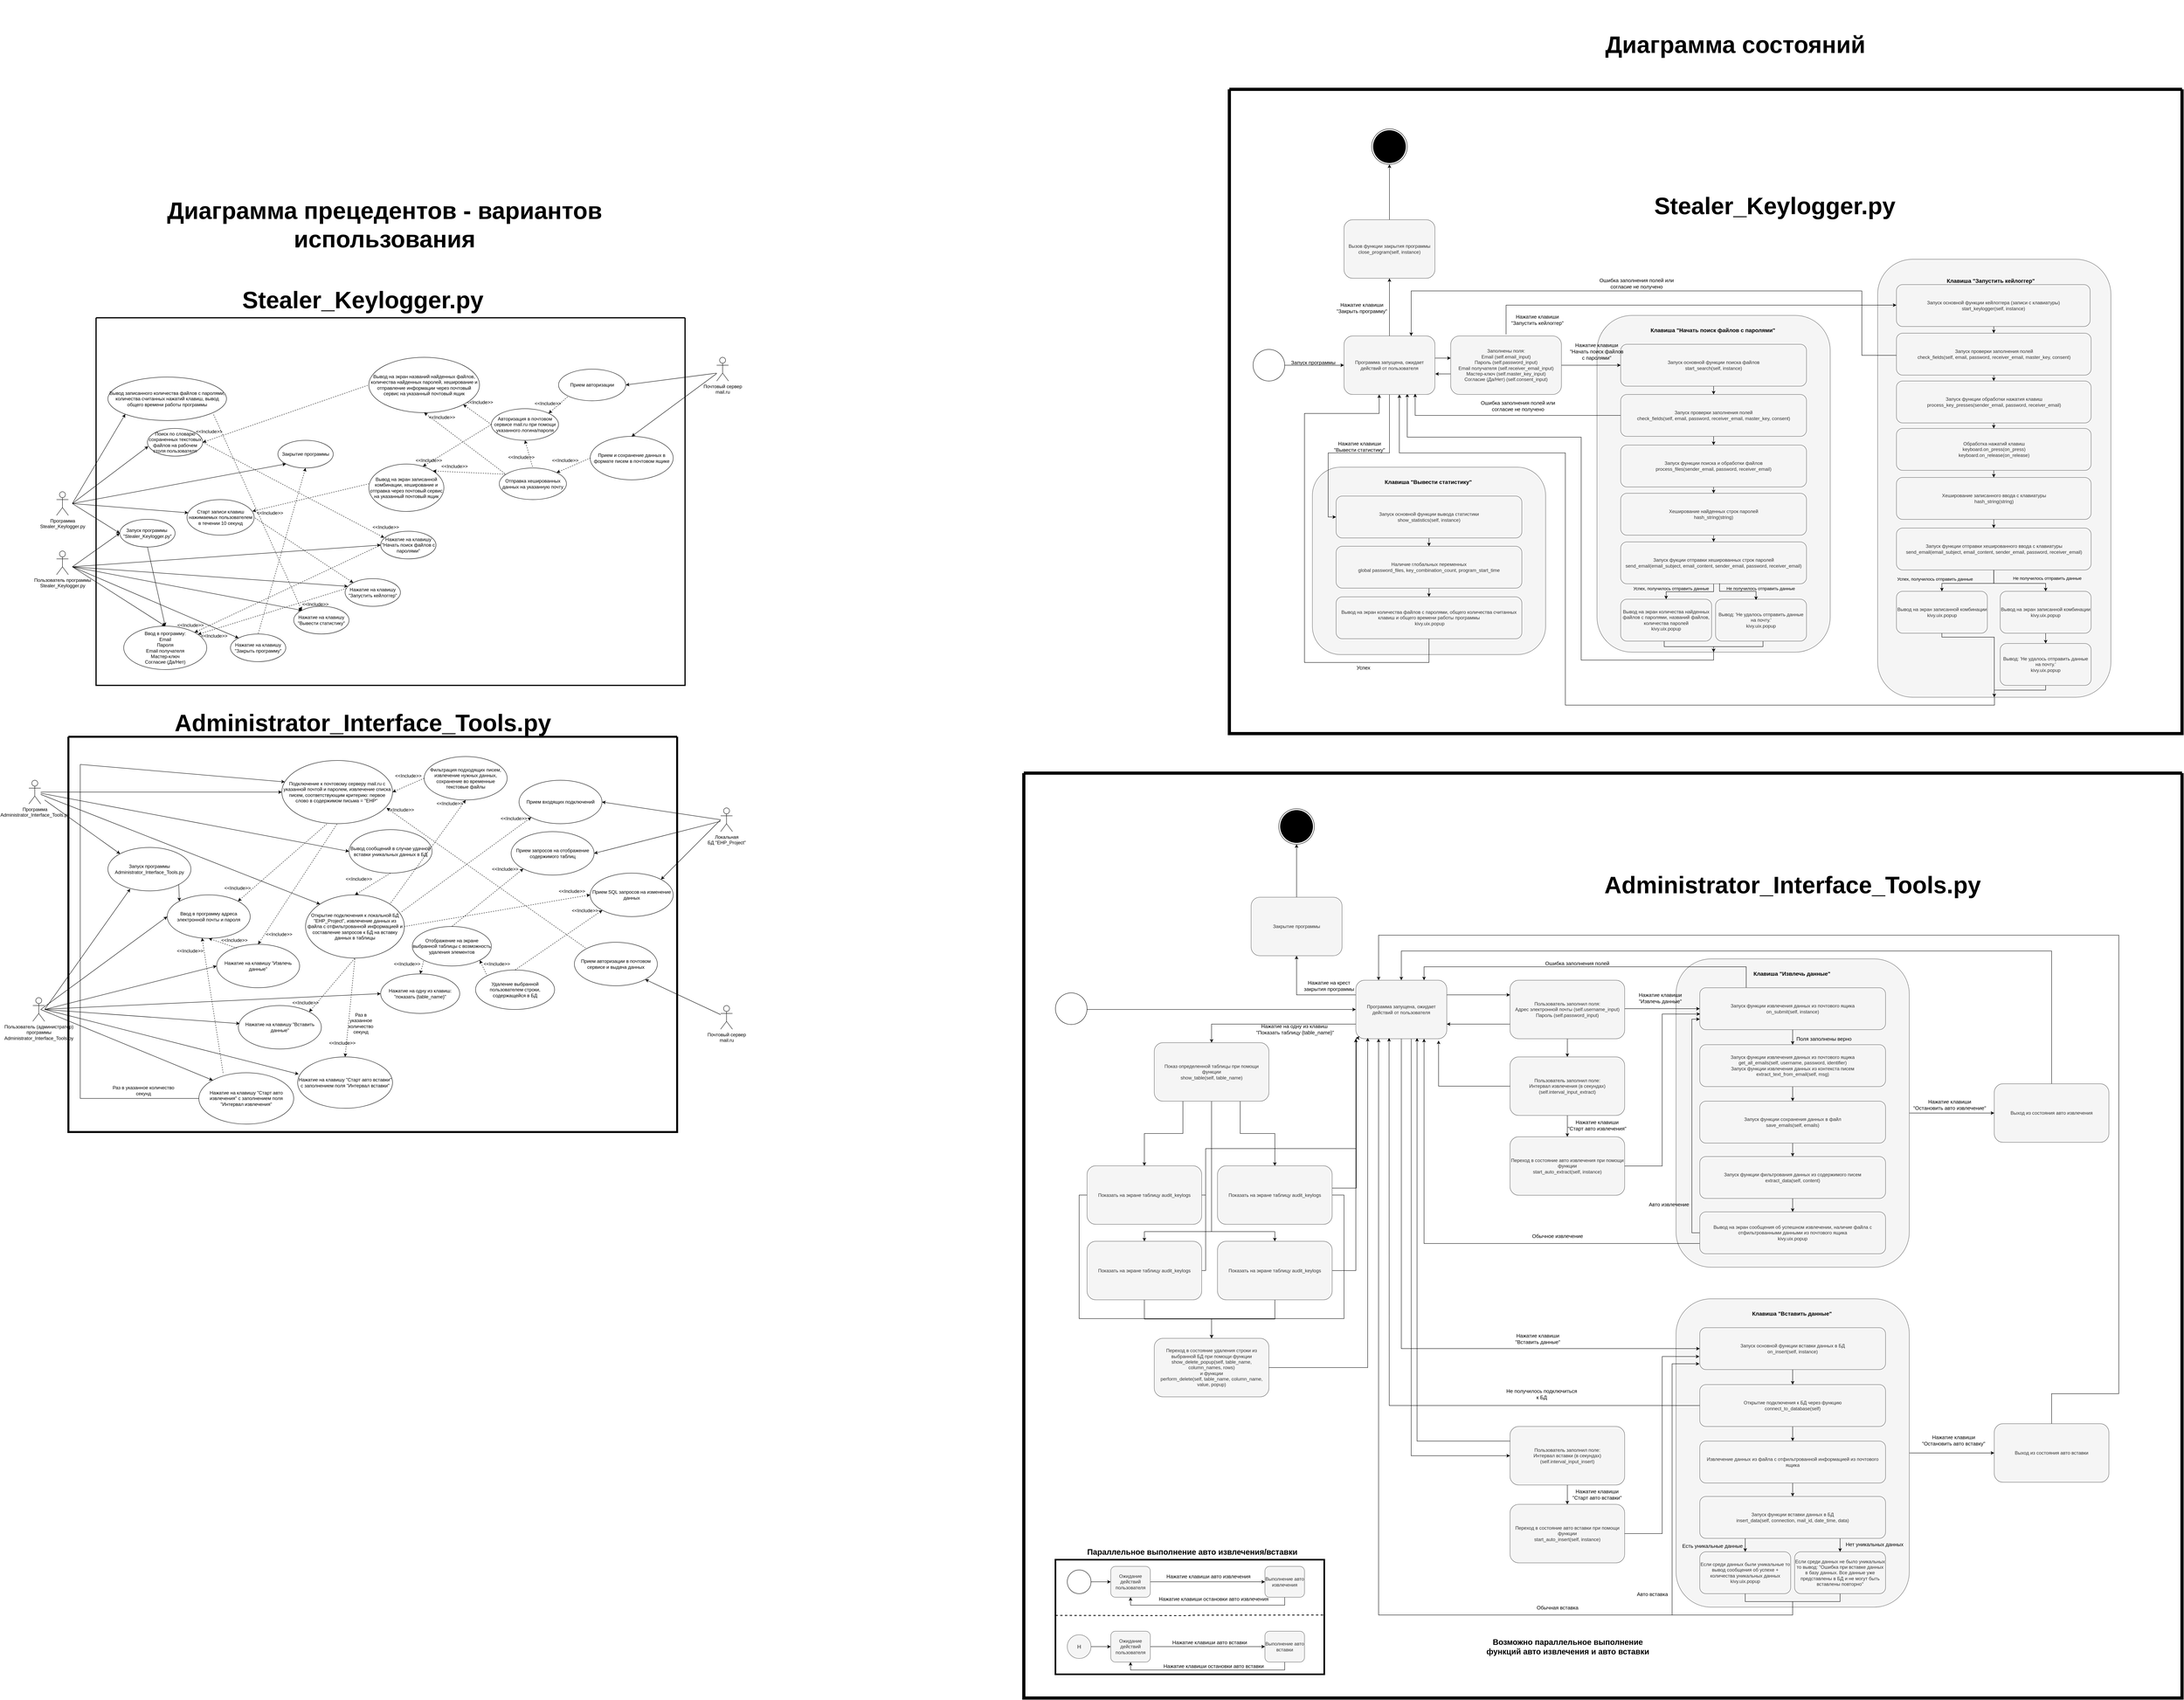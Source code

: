<mxfile version="22.1.16" type="device">
  <diagram name="Page-1" id="c4acf3e9-155e-7222-9cf6-157b1a14988f">
    <mxGraphModel dx="1401" dy="5506" grid="0" gridSize="10" guides="1" tooltips="1" connect="1" arrows="1" fold="1" page="1" pageScale="1" pageWidth="3300" pageHeight="4681" background="#ffffff" math="0" shadow="0">
      <root>
        <mxCell id="0" />
        <mxCell id="1" parent="0" />
        <mxCell id="h2pJX8yI_DU1FV7DV4wR-715" value="" style="swimlane;startSize=0;fontFamily=Helvetica;fontSize=11;fontColor=default;strokeColor=#000000;strokeWidth=8;" parent="1" vertex="1">
          <mxGeometry x="3140" y="-2710" width="2930" height="2340" as="geometry" />
        </mxCell>
        <mxCell id="h2pJX8yI_DU1FV7DV4wR-662" value="Возможно параллельное выполнение &#xa;функций авто извлечения и авто вставки" style="edgeLabel;align=center;verticalAlign=middle;resizable=0;points=[];labelBackgroundColor=none;fontColor=#000000;fontSize=20;fontStyle=1" parent="h2pJX8yI_DU1FV7DV4wR-715" vertex="1" connectable="0">
          <mxGeometry x="1380" y="2210" as="geometry">
            <mxPoint x="-4" y="-2" as="offset" />
          </mxGeometry>
        </mxCell>
        <mxCell id="h2pJX8yI_DU1FV7DV4wR-620" style="edgeStyle=orthogonalEdgeStyle;shape=connector;rounded=0;orthogonalLoop=1;jettySize=auto;html=1;exitX=0.5;exitY=0;exitDx=0;exitDy=0;entryX=0.25;entryY=0;entryDx=0;entryDy=0;labelBackgroundColor=default;strokeColor=#000000;align=center;verticalAlign=middle;fontFamily=Helvetica;fontSize=11;fontColor=default;endArrow=classic;" parent="1" source="h2pJX8yI_DU1FV7DV4wR-617" target="h2pJX8yI_DU1FV7DV4wR-518" edge="1">
          <mxGeometry relative="1" as="geometry">
            <Array as="points">
              <mxPoint x="5740" y="-1140" />
              <mxPoint x="5910" y="-1140" />
              <mxPoint x="5910" y="-2300" />
              <mxPoint x="4038" y="-2300" />
            </Array>
          </mxGeometry>
        </mxCell>
        <mxCell id="h2pJX8yI_DU1FV7DV4wR-665" value="" style="rounded=0;whiteSpace=wrap;html=1;fontFamily=Helvetica;fontSize=11;fontColor=default;fillColor=none;strokeWidth=4;strokeColor=#000000;" parent="1" vertex="1">
          <mxGeometry x="3220" y="-720" width="680" height="290" as="geometry" />
        </mxCell>
        <mxCell id="h2pJX8yI_DU1FV7DV4wR-618" style="edgeStyle=orthogonalEdgeStyle;shape=connector;rounded=0;orthogonalLoop=1;jettySize=auto;html=1;exitX=1;exitY=0.5;exitDx=0;exitDy=0;entryX=0;entryY=0.5;entryDx=0;entryDy=0;labelBackgroundColor=default;strokeColor=#000000;align=center;verticalAlign=middle;fontFamily=Helvetica;fontSize=11;fontColor=default;endArrow=classic;" parent="1" source="h2pJX8yI_DU1FV7DV4wR-571" target="h2pJX8yI_DU1FV7DV4wR-617" edge="1">
          <mxGeometry relative="1" as="geometry" />
        </mxCell>
        <mxCell id="h2pJX8yI_DU1FV7DV4wR-571" value="" style="rounded=1;whiteSpace=wrap;html=1;fillColor=#f5f5f5;fontColor=#333333;strokeColor=#666666;" parent="1" vertex="1">
          <mxGeometry x="4790" y="-1380" width="590" height="780" as="geometry" />
        </mxCell>
        <mxCell id="h2pJX8yI_DU1FV7DV4wR-565" style="edgeStyle=orthogonalEdgeStyle;shape=connector;rounded=0;orthogonalLoop=1;jettySize=auto;html=1;exitX=1;exitY=0.5;exitDx=0;exitDy=0;entryX=0;entryY=0.5;entryDx=0;entryDy=0;labelBackgroundColor=default;strokeColor=#000000;align=center;verticalAlign=middle;fontFamily=Helvetica;fontSize=11;fontColor=default;endArrow=classic;" parent="1" source="h2pJX8yI_DU1FV7DV4wR-530" target="h2pJX8yI_DU1FV7DV4wR-564" edge="1">
          <mxGeometry relative="1" as="geometry" />
        </mxCell>
        <mxCell id="h2pJX8yI_DU1FV7DV4wR-530" value="" style="rounded=1;whiteSpace=wrap;html=1;fillColor=#f5f5f5;fontColor=#333333;strokeColor=#666666;" parent="1" vertex="1">
          <mxGeometry x="4790" y="-2240" width="590" height="780" as="geometry" />
        </mxCell>
        <mxCell id="h2pJX8yI_DU1FV7DV4wR-479" value="" style="rounded=1;whiteSpace=wrap;html=1;fillColor=#f5f5f5;fontColor=#333333;strokeColor=#666666;" parent="1" vertex="1">
          <mxGeometry x="3870" y="-3484" width="590" height="474" as="geometry" />
        </mxCell>
        <mxCell id="h2pJX8yI_DU1FV7DV4wR-94" style="edgeStyle=orthogonalEdgeStyle;shape=connector;rounded=0;orthogonalLoop=1;jettySize=auto;html=1;exitX=0.5;exitY=1;exitDx=0;exitDy=0;labelBackgroundColor=default;strokeColor=#000000;align=center;verticalAlign=middle;fontFamily=Helvetica;fontSize=11;fontColor=default;endArrow=classic;" parent="1" target="h2pJX8yI_DU1FV7DV4wR-8" edge="1">
          <mxGeometry relative="1" as="geometry">
            <mxPoint x="5595.5" y="-2902" as="sourcePoint" />
            <mxPoint x="4090" y="-3660" as="targetPoint" />
            <Array as="points">
              <mxPoint x="5595" y="-2882" />
              <mxPoint x="4510" y="-2882" />
              <mxPoint x="4510" y="-3520" />
              <mxPoint x="4090" y="-3520" />
            </Array>
          </mxGeometry>
        </mxCell>
        <mxCell id="h2pJX8yI_DU1FV7DV4wR-59" value="" style="rounded=1;whiteSpace=wrap;html=1;fillColor=#f5f5f5;fontColor=#333333;strokeColor=#666666;" parent="1" vertex="1">
          <mxGeometry x="5300" y="-4010" width="590" height="1108" as="geometry" />
        </mxCell>
        <mxCell id="h2pJX8yI_DU1FV7DV4wR-93" style="edgeStyle=orthogonalEdgeStyle;shape=connector;rounded=0;orthogonalLoop=1;jettySize=auto;html=1;exitX=0.5;exitY=1;exitDx=0;exitDy=0;labelBackgroundColor=default;strokeColor=#000000;align=center;verticalAlign=middle;fontFamily=Helvetica;fontSize=11;fontColor=default;endArrow=classic;" parent="1" edge="1">
          <mxGeometry relative="1" as="geometry">
            <mxPoint x="4885" y="-3016" as="sourcePoint" />
            <mxPoint x="4110" y="-3670" as="targetPoint" />
            <Array as="points">
              <mxPoint x="4885" y="-2996" />
              <mxPoint x="4550" y="-2996" />
              <mxPoint x="4550" y="-3560" />
              <mxPoint x="4110" y="-3560" />
            </Array>
          </mxGeometry>
        </mxCell>
        <mxCell id="h2pJX8yI_DU1FV7DV4wR-11" value="" style="rounded=1;whiteSpace=wrap;html=1;fillColor=#f5f5f5;fontColor=#333333;strokeColor=#666666;" parent="1" vertex="1">
          <mxGeometry x="4590" y="-3868" width="590" height="852" as="geometry" />
        </mxCell>
        <mxCell id="nNezM2smtv9QpFxYh_Fv-2" value="&lt;font color=&quot;#000000&quot;&gt;Пользователь программы&lt;br&gt;Stealer_Keylogger.py&lt;/font&gt;" style="shape=umlActor;verticalLabelPosition=bottom;verticalAlign=top;html=1;outlineConnect=0;strokeColor=#000000;" parent="1" vertex="1">
          <mxGeometry x="693" y="-3272" width="30" height="60" as="geometry" />
        </mxCell>
        <mxCell id="nNezM2smtv9QpFxYh_Fv-3" value="" style="endArrow=classic;html=1;rounded=0;strokeColor=#000000;entryX=0;entryY=0.5;entryDx=0;entryDy=0;" parent="1" target="nNezM2smtv9QpFxYh_Fv-4" edge="1">
          <mxGeometry width="50" height="50" relative="1" as="geometry">
            <mxPoint x="733" y="-3232" as="sourcePoint" />
            <mxPoint x="863" y="-3322" as="targetPoint" />
          </mxGeometry>
        </mxCell>
        <mxCell id="nNezM2smtv9QpFxYh_Fv-4" value="&lt;font color=&quot;#000000&quot;&gt;Запуск программы&amp;nbsp;&lt;br&gt;&quot;Stealer_Keylogger.py&quot;&lt;br&gt;&lt;/font&gt;" style="ellipse;whiteSpace=wrap;html=1;fillColor=none;strokeColor=#000000;" parent="1" vertex="1">
          <mxGeometry x="853" y="-3352" width="140" height="70" as="geometry" />
        </mxCell>
        <mxCell id="nNezM2smtv9QpFxYh_Fv-5" value="&lt;font color=&quot;#000000&quot;&gt;Программа&lt;br&gt;Stealer_Keylogger.py&lt;/font&gt;" style="shape=umlActor;verticalLabelPosition=bottom;verticalAlign=top;html=1;outlineConnect=0;strokeColor=#000000;" parent="1" vertex="1">
          <mxGeometry x="693" y="-3422" width="30" height="60" as="geometry" />
        </mxCell>
        <mxCell id="nNezM2smtv9QpFxYh_Fv-7" value="" style="endArrow=classic;html=1;rounded=0;strokeColor=#000000;entryX=0;entryY=0.5;entryDx=0;entryDy=0;" parent="1" target="nNezM2smtv9QpFxYh_Fv-4" edge="1">
          <mxGeometry width="50" height="50" relative="1" as="geometry">
            <mxPoint x="733" y="-3392" as="sourcePoint" />
            <mxPoint x="793" y="-3392" as="targetPoint" />
          </mxGeometry>
        </mxCell>
        <mxCell id="nNezM2smtv9QpFxYh_Fv-14" value="" style="endArrow=classic;html=1;rounded=0;strokeColor=#000000;entryX=0.5;entryY=0;entryDx=0;entryDy=0;" parent="1" target="nNezM2smtv9QpFxYh_Fv-12" edge="1">
          <mxGeometry width="50" height="50" relative="1" as="geometry">
            <mxPoint x="733" y="-3232" as="sourcePoint" />
            <mxPoint x="963" y="-3237" as="targetPoint" />
          </mxGeometry>
        </mxCell>
        <mxCell id="nNezM2smtv9QpFxYh_Fv-17" value="&lt;font color=&quot;#000000&quot;&gt;Нажатие на клавишу&lt;br&gt;&quot;Начать поиск файлов с паролями&quot;&lt;br&gt;&lt;/font&gt;" style="ellipse;whiteSpace=wrap;html=1;fillColor=none;strokeColor=#000000;" parent="1" vertex="1">
          <mxGeometry x="1513" y="-3322" width="140" height="70" as="geometry" />
        </mxCell>
        <mxCell id="nNezM2smtv9QpFxYh_Fv-18" value="" style="endArrow=classic;html=1;rounded=0;strokeColor=#000000;entryX=0;entryY=0.5;entryDx=0;entryDy=0;" parent="1" target="nNezM2smtv9QpFxYh_Fv-17" edge="1">
          <mxGeometry width="50" height="50" relative="1" as="geometry">
            <mxPoint x="733" y="-3232" as="sourcePoint" />
            <mxPoint x="993" y="-3247" as="targetPoint" />
          </mxGeometry>
        </mxCell>
        <mxCell id="nNezM2smtv9QpFxYh_Fv-20" value="&lt;font color=&quot;#000000&quot;&gt;Поиск по словарю сохраненных текстовых файлов на рабочем столя пользователя&lt;br&gt;&lt;/font&gt;" style="ellipse;whiteSpace=wrap;html=1;fillColor=none;strokeColor=#000000;" parent="1" vertex="1">
          <mxGeometry x="923" y="-3582" width="140" height="70" as="geometry" />
        </mxCell>
        <mxCell id="nNezM2smtv9QpFxYh_Fv-22" value="" style="endArrow=classic;html=1;rounded=0;strokeColor=#000000;entryX=0.014;entryY=0.644;entryDx=0;entryDy=0;entryPerimeter=0;" parent="1" target="nNezM2smtv9QpFxYh_Fv-20" edge="1">
          <mxGeometry width="50" height="50" relative="1" as="geometry">
            <mxPoint x="733" y="-3392" as="sourcePoint" />
            <mxPoint x="994" y="-3290" as="targetPoint" />
          </mxGeometry>
        </mxCell>
        <mxCell id="nNezM2smtv9QpFxYh_Fv-24" value="&lt;font color=&quot;#000000&quot;&gt;Вывод на экран названий найденных файлов, количества найденных паролей, хеширование и отправление информации через почтовый сервис на указанный почтовый ящик&lt;br&gt;&lt;/font&gt;" style="ellipse;whiteSpace=wrap;html=1;fillColor=none;strokeColor=#000000;" parent="1" vertex="1">
          <mxGeometry x="1483" y="-3762" width="280" height="140" as="geometry" />
        </mxCell>
        <mxCell id="nNezM2smtv9QpFxYh_Fv-28" value="&lt;font color=&quot;#000000&quot;&gt;Нажатие на клавишу&lt;br&gt;&quot;Запустить кейлоггер&quot;&lt;br&gt;&lt;/font&gt;" style="ellipse;whiteSpace=wrap;html=1;fillColor=none;strokeColor=#000000;" parent="1" vertex="1">
          <mxGeometry x="1423" y="-3202" width="140" height="70" as="geometry" />
        </mxCell>
        <mxCell id="nNezM2smtv9QpFxYh_Fv-29" value="" style="endArrow=classic;html=1;rounded=0;strokeColor=#000000;entryX=0.049;entryY=0.278;entryDx=0;entryDy=0;entryPerimeter=0;" parent="1" target="nNezM2smtv9QpFxYh_Fv-28" edge="1">
          <mxGeometry width="50" height="50" relative="1" as="geometry">
            <mxPoint x="733" y="-3232" as="sourcePoint" />
            <mxPoint x="1553" y="-3157" as="targetPoint" />
          </mxGeometry>
        </mxCell>
        <mxCell id="nNezM2smtv9QpFxYh_Fv-30" value="&lt;font color=&quot;#000000&quot;&gt;Старт записи клавиш нажимаемых пользователем в течении 10 секунд&lt;br&gt;&lt;/font&gt;" style="ellipse;whiteSpace=wrap;html=1;fillColor=none;strokeColor=#000000;" parent="1" vertex="1">
          <mxGeometry x="1023" y="-3402" width="170" height="90" as="geometry" />
        </mxCell>
        <mxCell id="nNezM2smtv9QpFxYh_Fv-32" value="" style="endArrow=classic;html=1;rounded=0;strokeColor=#000000;entryX=0.018;entryY=0.371;entryDx=0;entryDy=0;entryPerimeter=0;" parent="1" target="nNezM2smtv9QpFxYh_Fv-30" edge="1">
          <mxGeometry width="50" height="50" relative="1" as="geometry">
            <mxPoint x="733" y="-3392" as="sourcePoint" />
            <mxPoint x="1363" y="-3462" as="targetPoint" />
          </mxGeometry>
        </mxCell>
        <mxCell id="nNezM2smtv9QpFxYh_Fv-33" value="&lt;font color=&quot;#000000&quot;&gt;Вывод на экран записанной комбинации, хеширование и отправка через почтовый сервис на указанный почтовый ящик&lt;br&gt;&lt;/font&gt;" style="ellipse;whiteSpace=wrap;html=1;fillColor=none;strokeColor=#000000;" parent="1" vertex="1">
          <mxGeometry x="1483" y="-3492" width="190" height="120" as="geometry" />
        </mxCell>
        <mxCell id="nNezM2smtv9QpFxYh_Fv-36" value="&lt;font color=&quot;#000000&quot;&gt;Нажатие на клавишу&lt;br&gt;&quot;Вывести статистику&quot;&lt;br&gt;&lt;/font&gt;" style="ellipse;whiteSpace=wrap;html=1;fillColor=none;strokeColor=#000000;" parent="1" vertex="1">
          <mxGeometry x="1293" y="-3132" width="140" height="70" as="geometry" />
        </mxCell>
        <mxCell id="nNezM2smtv9QpFxYh_Fv-37" value="" style="endArrow=classic;html=1;rounded=0;strokeColor=#000000;entryX=0;entryY=0;entryDx=0;entryDy=0;" parent="1" target="nNezM2smtv9QpFxYh_Fv-36" edge="1">
          <mxGeometry width="50" height="50" relative="1" as="geometry">
            <mxPoint x="733" y="-3232" as="sourcePoint" />
            <mxPoint x="1460" y="-3093" as="targetPoint" />
          </mxGeometry>
        </mxCell>
        <mxCell id="nNezM2smtv9QpFxYh_Fv-39" value="&lt;font color=&quot;#000000&quot;&gt;Вывод записанного количества файлов с паролями, количества считанных нажатий клавиш, вывод общего времени работы программы&lt;br&gt;&lt;/font&gt;" style="ellipse;whiteSpace=wrap;html=1;fillColor=none;strokeColor=#000000;" parent="1" vertex="1">
          <mxGeometry x="823" y="-3712" width="300" height="110" as="geometry" />
        </mxCell>
        <mxCell id="nNezM2smtv9QpFxYh_Fv-40" value="" style="endArrow=classic;html=1;rounded=0;strokeColor=#000000;entryX=0;entryY=1;entryDx=0;entryDy=0;" parent="1" target="nNezM2smtv9QpFxYh_Fv-39" edge="1">
          <mxGeometry width="50" height="50" relative="1" as="geometry">
            <mxPoint x="733" y="-3392" as="sourcePoint" />
            <mxPoint x="1052" y="-3722" as="targetPoint" />
          </mxGeometry>
        </mxCell>
        <mxCell id="nNezM2smtv9QpFxYh_Fv-42" value="&lt;font color=&quot;#000000&quot;&gt;Нажатие на клавишу&lt;br&gt;&quot;Закрыть программу&quot;&lt;br&gt;&lt;/font&gt;" style="ellipse;whiteSpace=wrap;html=1;fillColor=none;strokeColor=#000000;" parent="1" vertex="1">
          <mxGeometry x="1133" y="-3062" width="140" height="70" as="geometry" />
        </mxCell>
        <mxCell id="nNezM2smtv9QpFxYh_Fv-43" value="" style="endArrow=classic;html=1;rounded=0;strokeColor=#000000;entryX=0;entryY=0;entryDx=0;entryDy=0;" parent="1" target="nNezM2smtv9QpFxYh_Fv-42" edge="1">
          <mxGeometry width="50" height="50" relative="1" as="geometry">
            <mxPoint x="733" y="-3232" as="sourcePoint" />
            <mxPoint x="1494" y="-3002" as="targetPoint" />
          </mxGeometry>
        </mxCell>
        <mxCell id="nNezM2smtv9QpFxYh_Fv-45" value="&lt;font color=&quot;#000000&quot;&gt;Закрытие программы&lt;br&gt;&lt;/font&gt;" style="ellipse;whiteSpace=wrap;html=1;fillColor=none;strokeColor=#000000;" parent="1" vertex="1">
          <mxGeometry x="1253" y="-3552" width="140" height="70" as="geometry" />
        </mxCell>
        <mxCell id="nNezM2smtv9QpFxYh_Fv-46" value="" style="endArrow=classic;html=1;rounded=0;strokeColor=#000000;entryX=0;entryY=1;entryDx=0;entryDy=0;" parent="1" target="nNezM2smtv9QpFxYh_Fv-45" edge="1">
          <mxGeometry width="50" height="50" relative="1" as="geometry">
            <mxPoint x="733" y="-3392" as="sourcePoint" />
            <mxPoint x="987" y="-3768" as="targetPoint" />
          </mxGeometry>
        </mxCell>
        <mxCell id="nNezM2smtv9QpFxYh_Fv-48" value="" style="endArrow=none;html=1;rounded=0;strokeColor=#000000;entryX=0;entryY=0.5;entryDx=0;entryDy=0;exitX=1;exitY=0.5;exitDx=0;exitDy=0;dashed=1;targetPerimeterSpacing=0;startArrow=classic;startFill=1;" parent="1" source="nNezM2smtv9QpFxYh_Fv-20" target="nNezM2smtv9QpFxYh_Fv-24" edge="1">
          <mxGeometry width="50" height="50" relative="1" as="geometry">
            <mxPoint x="1223" y="-3602" as="sourcePoint" />
            <mxPoint x="1893" y="-3822" as="targetPoint" />
          </mxGeometry>
        </mxCell>
        <mxCell id="nNezM2smtv9QpFxYh_Fv-49" value="" style="endArrow=none;html=1;rounded=0;strokeColor=#000000;exitX=0.974;exitY=0.328;exitDx=0;exitDy=0;dashed=1;targetPerimeterSpacing=0;startArrow=classic;startFill=1;exitPerimeter=0;" parent="1" source="nNezM2smtv9QpFxYh_Fv-30" edge="1">
          <mxGeometry width="50" height="50" relative="1" as="geometry">
            <mxPoint x="1383" y="-3362" as="sourcePoint" />
            <mxPoint x="1483" y="-3442" as="targetPoint" />
          </mxGeometry>
        </mxCell>
        <mxCell id="nNezM2smtv9QpFxYh_Fv-50" value="" style="endArrow=classic;html=1;rounded=0;strokeColor=#000000;entryX=0.5;entryY=0;entryDx=0;entryDy=0;exitX=0.5;exitY=1;exitDx=0;exitDy=0;" parent="1" source="nNezM2smtv9QpFxYh_Fv-4" target="nNezM2smtv9QpFxYh_Fv-12" edge="1">
          <mxGeometry width="50" height="50" relative="1" as="geometry">
            <mxPoint x="983" y="-3292" as="sourcePoint" />
            <mxPoint x="1276" y="-3269" as="targetPoint" />
          </mxGeometry>
        </mxCell>
        <mxCell id="nNezM2smtv9QpFxYh_Fv-52" value="&lt;font color=&quot;#000000&quot; style=&quot;font-size: 60px;&quot;&gt;Stealer_Keylogger.py&lt;/font&gt;" style="text;html=1;strokeColor=none;fillColor=none;align=center;verticalAlign=middle;whiteSpace=wrap;rounded=0;fontSize=60;fontStyle=1" parent="1" vertex="1">
          <mxGeometry x="1438" y="-3932" width="60" height="50" as="geometry" />
        </mxCell>
        <mxCell id="nNezM2smtv9QpFxYh_Fv-57" value="&lt;font color=&quot;#000000&quot;&gt;Почтовый сервер&lt;br&gt;mail.ru&lt;/font&gt;" style="shape=umlActor;verticalLabelPosition=bottom;verticalAlign=top;html=1;outlineConnect=0;strokeColor=#000000;" parent="1" vertex="1">
          <mxGeometry x="2363" y="-3762" width="30" height="60" as="geometry" />
        </mxCell>
        <mxCell id="nNezM2smtv9QpFxYh_Fv-60" value="&lt;font color=&quot;#000000&quot;&gt;Авторизация в почтовом сервисе mail.ru при помощи указанного логина/пароля&lt;br&gt;&lt;/font&gt;" style="ellipse;whiteSpace=wrap;html=1;fillColor=none;strokeColor=#000000;" parent="1" vertex="1">
          <mxGeometry x="1793" y="-3632" width="170" height="80" as="geometry" />
        </mxCell>
        <mxCell id="nNezM2smtv9QpFxYh_Fv-64" value="" style="endArrow=none;html=1;rounded=0;strokeColor=#000000;entryX=0;entryY=0.5;entryDx=0;entryDy=0;exitX=1;exitY=1;exitDx=0;exitDy=0;dashed=1;targetPerimeterSpacing=0;startArrow=classic;startFill=1;" parent="1" source="nNezM2smtv9QpFxYh_Fv-24" target="nNezM2smtv9QpFxYh_Fv-60" edge="1">
          <mxGeometry width="50" height="50" relative="1" as="geometry">
            <mxPoint x="1563" y="-3582" as="sourcePoint" />
            <mxPoint x="1755" y="-3727" as="targetPoint" />
          </mxGeometry>
        </mxCell>
        <mxCell id="nNezM2smtv9QpFxYh_Fv-65" value="" style="endArrow=none;html=1;rounded=0;strokeColor=#000000;entryX=0;entryY=0.5;entryDx=0;entryDy=0;exitX=0.25;exitY=1;exitDx=0;exitDy=0;dashed=1;targetPerimeterSpacing=0;startArrow=classic;startFill=1;" parent="1" source="g23-9oAfUbAAUktKlpSh-30" target="nNezM2smtv9QpFxYh_Fv-60" edge="1">
          <mxGeometry width="50" height="50" relative="1" as="geometry">
            <mxPoint x="1633" y="-3457" as="sourcePoint" />
            <mxPoint x="1825" y="-3602" as="targetPoint" />
          </mxGeometry>
        </mxCell>
        <mxCell id="nNezM2smtv9QpFxYh_Fv-67" value="&lt;font color=&quot;#000000&quot;&gt;Отправка хешированных данных на указанную почту&lt;br&gt;&lt;/font&gt;" style="ellipse;whiteSpace=wrap;html=1;fillColor=none;strokeColor=#000000;" parent="1" vertex="1">
          <mxGeometry x="1813" y="-3482" width="170" height="80" as="geometry" />
        </mxCell>
        <mxCell id="nNezM2smtv9QpFxYh_Fv-71" value="" style="endArrow=none;html=1;rounded=0;strokeColor=#000000;entryX=0.09;entryY=0.187;entryDx=0;entryDy=0;exitX=0.5;exitY=1;exitDx=0;exitDy=0;entryPerimeter=0;dashed=1;targetPerimeterSpacing=0;startArrow=classic;startFill=1;" parent="1" source="nNezM2smtv9QpFxYh_Fv-24" target="nNezM2smtv9QpFxYh_Fv-67" edge="1">
          <mxGeometry width="50" height="50" relative="1" as="geometry">
            <mxPoint x="1693" y="-3602" as="sourcePoint" />
            <mxPoint x="1789" y="-3579" as="targetPoint" />
          </mxGeometry>
        </mxCell>
        <mxCell id="nNezM2smtv9QpFxYh_Fv-72" value="" style="endArrow=none;html=1;rounded=0;strokeColor=#000000;entryX=0.095;entryY=0.198;entryDx=0;entryDy=0;exitX=1;exitY=0;exitDx=0;exitDy=0;entryPerimeter=0;dashed=1;targetPerimeterSpacing=0;startArrow=classic;startFill=1;" parent="1" source="nNezM2smtv9QpFxYh_Fv-33" target="nNezM2smtv9QpFxYh_Fv-67" edge="1">
          <mxGeometry width="50" height="50" relative="1" as="geometry">
            <mxPoint x="1733" y="-3462" as="sourcePoint" />
            <mxPoint x="1948" y="-3310" as="targetPoint" />
          </mxGeometry>
        </mxCell>
        <mxCell id="nNezM2smtv9QpFxYh_Fv-73" value="&lt;font color=&quot;#000000&quot;&gt;Прием и сохранение данных в формате писем в почтовом ящике&lt;br&gt;&lt;/font&gt;" style="ellipse;whiteSpace=wrap;html=1;fillColor=none;strokeColor=#000000;" parent="1" vertex="1">
          <mxGeometry x="2043" y="-3562" width="210" height="110" as="geometry" />
        </mxCell>
        <mxCell id="nNezM2smtv9QpFxYh_Fv-74" value="" style="endArrow=classic;html=1;rounded=0;strokeColor=#000000;entryX=0.5;entryY=0;entryDx=0;entryDy=0;" parent="1" source="nNezM2smtv9QpFxYh_Fv-57" target="nNezM2smtv9QpFxYh_Fv-73" edge="1">
          <mxGeometry width="50" height="50" relative="1" as="geometry">
            <mxPoint x="2213" y="-3702" as="sourcePoint" />
            <mxPoint x="2028" y="-3530" as="targetPoint" />
          </mxGeometry>
        </mxCell>
        <mxCell id="nNezM2smtv9QpFxYh_Fv-76" value="" style="endArrow=none;html=1;rounded=0;strokeColor=#000000;exitX=0.064;exitY=0.234;exitDx=0;exitDy=0;entryX=1;entryY=0.5;entryDx=0;entryDy=0;exitPerimeter=0;dashed=1;targetPerimeterSpacing=0;startArrow=classic;startFill=1;" parent="1" source="nNezM2smtv9QpFxYh_Fv-17" target="nNezM2smtv9QpFxYh_Fv-20" edge="1">
          <mxGeometry width="50" height="50" relative="1" as="geometry">
            <mxPoint x="1403" y="-3352" as="sourcePoint" />
            <mxPoint x="1693" y="-3437" as="targetPoint" />
          </mxGeometry>
        </mxCell>
        <mxCell id="nNezM2smtv9QpFxYh_Fv-79" value="" style="endArrow=none;html=1;rounded=0;strokeColor=#000000;entryX=0.887;entryY=0.838;entryDx=0;entryDy=0;exitX=0;exitY=0;exitDx=0;exitDy=0;entryPerimeter=0;dashed=1;targetPerimeterSpacing=0;startArrow=classic;startFill=1;" parent="1" source="nNezM2smtv9QpFxYh_Fv-36" target="nNezM2smtv9QpFxYh_Fv-39" edge="1">
          <mxGeometry width="50" height="50" relative="1" as="geometry">
            <mxPoint x="1343" y="-3142" as="sourcePoint" />
            <mxPoint x="1477" y="-3368" as="targetPoint" />
          </mxGeometry>
        </mxCell>
        <mxCell id="nNezM2smtv9QpFxYh_Fv-80" value="" style="endArrow=none;html=1;rounded=0;strokeColor=#000000;exitX=0;exitY=0;exitDx=0;exitDy=0;entryX=1;entryY=0.5;entryDx=0;entryDy=0;dashed=1;targetPerimeterSpacing=0;startArrow=classic;startFill=1;" parent="1" source="nNezM2smtv9QpFxYh_Fv-28" target="nNezM2smtv9QpFxYh_Fv-30" edge="1">
          <mxGeometry width="50" height="50" relative="1" as="geometry">
            <mxPoint x="1373" y="-3322" as="sourcePoint" />
            <mxPoint x="1663" y="-3407" as="targetPoint" />
          </mxGeometry>
        </mxCell>
        <mxCell id="nNezM2smtv9QpFxYh_Fv-81" value="&lt;font color=&quot;#000000&quot;&gt;Прием авторизации&lt;br&gt;&lt;/font&gt;" style="ellipse;whiteSpace=wrap;html=1;fillColor=none;strokeColor=#000000;" parent="1" vertex="1">
          <mxGeometry x="1963" y="-3732" width="170" height="80" as="geometry" />
        </mxCell>
        <mxCell id="nNezM2smtv9QpFxYh_Fv-82" value="" style="endArrow=classic;html=1;rounded=0;strokeColor=#000000;entryX=1;entryY=0.5;entryDx=0;entryDy=0;" parent="1" target="nNezM2smtv9QpFxYh_Fv-81" edge="1">
          <mxGeometry width="50" height="50" relative="1" as="geometry">
            <mxPoint x="2363" y="-3722" as="sourcePoint" />
            <mxPoint x="2108" y="-3582" as="targetPoint" />
          </mxGeometry>
        </mxCell>
        <mxCell id="nNezM2smtv9QpFxYh_Fv-87" value="" style="swimlane;startSize=0;fillColor=none;strokeColor=#000000;strokeWidth=3;" parent="1" vertex="1">
          <mxGeometry x="793" y="-3862" width="1490" height="930" as="geometry">
            <mxRectangle x="180" y="-380" width="50" height="40" as="alternateBounds" />
          </mxGeometry>
        </mxCell>
        <mxCell id="nNezM2smtv9QpFxYh_Fv-12" value="&lt;font color=&quot;#000000&quot;&gt;Ввод в программу:&lt;br&gt;Email&lt;br&gt;Пароля&lt;br&gt;Email получателя&lt;br&gt;Мастер-ключ&lt;br&gt;Согласие (Да/Нет)&lt;br&gt;&lt;/font&gt;" style="ellipse;whiteSpace=wrap;html=1;fillColor=none;strokeColor=#000000;" parent="nNezM2smtv9QpFxYh_Fv-87" vertex="1">
          <mxGeometry x="70" y="780" width="210" height="110" as="geometry" />
        </mxCell>
        <mxCell id="g23-9oAfUbAAUktKlpSh-20" value="&lt;&lt;Include&gt;&gt;" style="text;strokeColor=none;fillColor=none;align=center;verticalAlign=middle;whiteSpace=wrap;rounded=0;" parent="nNezM2smtv9QpFxYh_Fv-87" vertex="1">
          <mxGeometry x="525" y="710" width="60" height="30" as="geometry" />
        </mxCell>
        <mxCell id="g23-9oAfUbAAUktKlpSh-21" value="&lt;&lt;Include&gt;&gt;" style="text;strokeColor=none;fillColor=none;align=center;verticalAlign=middle;whiteSpace=wrap;rounded=0;" parent="nNezM2smtv9QpFxYh_Fv-87" vertex="1">
          <mxGeometry x="269" y="790" width="60" height="30" as="geometry" />
        </mxCell>
        <mxCell id="g23-9oAfUbAAUktKlpSh-22" value="&lt;&lt;Include&gt;&gt;" style="text;strokeColor=none;fillColor=none;align=center;verticalAlign=middle;whiteSpace=wrap;rounded=0;" parent="nNezM2smtv9QpFxYh_Fv-87" vertex="1">
          <mxGeometry x="209" y="763" width="60" height="30" as="geometry" />
        </mxCell>
        <mxCell id="g23-9oAfUbAAUktKlpSh-23" value="&lt;&lt;Include&gt;&gt;" style="text;strokeColor=none;fillColor=none;align=center;verticalAlign=middle;whiteSpace=wrap;rounded=0;" parent="nNezM2smtv9QpFxYh_Fv-87" vertex="1">
          <mxGeometry x="410" y="479" width="60" height="30" as="geometry" />
        </mxCell>
        <mxCell id="g23-9oAfUbAAUktKlpSh-24" value="&lt;&lt;Include&gt;&gt;" style="text;strokeColor=none;fillColor=none;align=center;verticalAlign=middle;whiteSpace=wrap;rounded=0;" parent="nNezM2smtv9QpFxYh_Fv-87" vertex="1">
          <mxGeometry x="703" y="515" width="60" height="30" as="geometry" />
        </mxCell>
        <mxCell id="g23-9oAfUbAAUktKlpSh-25" value="&lt;&lt;Include&gt;&gt;" style="text;strokeColor=none;fillColor=none;align=center;verticalAlign=middle;whiteSpace=wrap;rounded=0;" parent="nNezM2smtv9QpFxYh_Fv-87" vertex="1">
          <mxGeometry x="941" y="199" width="60" height="30" as="geometry" />
        </mxCell>
        <mxCell id="g23-9oAfUbAAUktKlpSh-26" value="&lt;&lt;Include&gt;&gt;" style="text;strokeColor=none;fillColor=none;align=center;verticalAlign=middle;whiteSpace=wrap;rounded=0;" parent="nNezM2smtv9QpFxYh_Fv-87" vertex="1">
          <mxGeometry x="845" y="237" width="60" height="30" as="geometry" />
        </mxCell>
        <mxCell id="g23-9oAfUbAAUktKlpSh-27" value="&lt;&lt;Include&gt;&gt;" style="text;strokeColor=none;fillColor=none;align=center;verticalAlign=middle;whiteSpace=wrap;rounded=0;" parent="nNezM2smtv9QpFxYh_Fv-87" vertex="1">
          <mxGeometry x="1113" y="202" width="60" height="30" as="geometry" />
        </mxCell>
        <mxCell id="g23-9oAfUbAAUktKlpSh-28" value="&lt;&lt;Include&gt;&gt;" style="text;strokeColor=none;fillColor=none;align=center;verticalAlign=middle;whiteSpace=wrap;rounded=0;" parent="nNezM2smtv9QpFxYh_Fv-87" vertex="1">
          <mxGeometry x="1157" y="346" width="60" height="30" as="geometry" />
        </mxCell>
        <mxCell id="g23-9oAfUbAAUktKlpSh-29" value="&lt;&lt;Include&gt;&gt;" style="text;strokeColor=none;fillColor=none;align=center;verticalAlign=middle;whiteSpace=wrap;rounded=0;" parent="nNezM2smtv9QpFxYh_Fv-87" vertex="1">
          <mxGeometry x="1046" y="338" width="60" height="30" as="geometry" />
        </mxCell>
        <mxCell id="g23-9oAfUbAAUktKlpSh-30" value="&lt;&lt;Include&gt;&gt;" style="text;strokeColor=none;fillColor=none;align=center;verticalAlign=middle;whiteSpace=wrap;rounded=0;" parent="nNezM2smtv9QpFxYh_Fv-87" vertex="1">
          <mxGeometry x="812" y="346" width="60" height="30" as="geometry" />
        </mxCell>
        <mxCell id="g23-9oAfUbAAUktKlpSh-31" value="&lt;&lt;Include&gt;&gt;" style="text;strokeColor=none;fillColor=none;align=center;verticalAlign=middle;whiteSpace=wrap;rounded=0;" parent="nNezM2smtv9QpFxYh_Fv-87" vertex="1">
          <mxGeometry x="877" y="361" width="60" height="30" as="geometry" />
        </mxCell>
        <mxCell id="g23-9oAfUbAAUktKlpSh-32" value="&lt;&lt;Include&gt;&gt;" style="text;strokeColor=none;fillColor=none;align=center;verticalAlign=middle;whiteSpace=wrap;rounded=0;" parent="nNezM2smtv9QpFxYh_Fv-87" vertex="1">
          <mxGeometry x="256" y="273" width="60" height="30" as="geometry" />
        </mxCell>
        <mxCell id="nNezM2smtv9QpFxYh_Fv-89" value="&lt;font color=&quot;#000000&quot;&gt;Почтовый сервер&lt;br&gt;mail.ru&lt;br&gt;&lt;/font&gt;" style="shape=umlActor;verticalLabelPosition=bottom;verticalAlign=top;html=1;outlineConnect=0;strokeColor=#000000;" parent="1" vertex="1">
          <mxGeometry x="2373" y="-2122" width="30" height="60" as="geometry" />
        </mxCell>
        <mxCell id="nNezM2smtv9QpFxYh_Fv-91" value="&lt;font color=&quot;#000000&quot;&gt;Локальная &lt;br&gt;БД &quot;EHP_Project&quot;&lt;br&gt;&lt;/font&gt;" style="shape=umlActor;verticalLabelPosition=bottom;verticalAlign=top;html=1;outlineConnect=0;strokeColor=#000000;" parent="1" vertex="1">
          <mxGeometry x="2373" y="-2622" width="30" height="60" as="geometry" />
        </mxCell>
        <mxCell id="nNezM2smtv9QpFxYh_Fv-97" value="" style="endArrow=classic;html=1;rounded=0;strokeColor=#000000;entryX=0;entryY=0;entryDx=0;entryDy=0;" parent="1" target="nNezM2smtv9QpFxYh_Fv-96" edge="1">
          <mxGeometry width="50" height="50" relative="1" as="geometry">
            <mxPoint x="663" y="-2642" as="sourcePoint" />
            <mxPoint x="1038" y="-2362" as="targetPoint" />
          </mxGeometry>
        </mxCell>
        <mxCell id="nNezM2smtv9QpFxYh_Fv-98" value="" style="endArrow=classic;html=1;rounded=0;strokeColor=#000000;entryX=0.268;entryY=0.953;entryDx=0;entryDy=0;entryPerimeter=0;" parent="1" target="nNezM2smtv9QpFxYh_Fv-96" edge="1">
          <mxGeometry width="50" height="50" relative="1" as="geometry">
            <mxPoint x="663" y="-2112" as="sourcePoint" />
            <mxPoint x="1054" y="-2204" as="targetPoint" />
          </mxGeometry>
        </mxCell>
        <mxCell id="nNezM2smtv9QpFxYh_Fv-100" value="&lt;font color=&quot;#000000&quot;&gt;Ввод в программу адреса электронной почты и пароля&lt;br&gt;&lt;/font&gt;" style="ellipse;whiteSpace=wrap;html=1;fillColor=none;strokeColor=#000000;" parent="1" vertex="1">
          <mxGeometry x="973" y="-2402" width="210" height="110" as="geometry" />
        </mxCell>
        <mxCell id="nNezM2smtv9QpFxYh_Fv-101" value="" style="endArrow=classic;html=1;rounded=0;strokeColor=#000000;entryX=0;entryY=0;entryDx=0;entryDy=0;exitX=1;exitY=1;exitDx=0;exitDy=0;" parent="1" source="nNezM2smtv9QpFxYh_Fv-96" target="nNezM2smtv9QpFxYh_Fv-100" edge="1">
          <mxGeometry width="50" height="50" relative="1" as="geometry">
            <mxPoint x="1113" y="-2402" as="sourcePoint" />
            <mxPoint x="1208" y="-2562" as="targetPoint" />
          </mxGeometry>
        </mxCell>
        <mxCell id="nNezM2smtv9QpFxYh_Fv-103" value="" style="endArrow=classic;html=1;rounded=0;strokeColor=#000000;" parent="1" edge="1">
          <mxGeometry width="50" height="50" relative="1" as="geometry">
            <mxPoint x="653" y="-2112" as="sourcePoint" />
            <mxPoint x="973" y="-2347" as="targetPoint" />
          </mxGeometry>
        </mxCell>
        <mxCell id="nNezM2smtv9QpFxYh_Fv-105" value="&lt;font color=&quot;#000000&quot;&gt;Нажатие на клавишу &quot;Извлечь данные&quot;&lt;br&gt;&lt;/font&gt;" style="ellipse;whiteSpace=wrap;html=1;fillColor=none;strokeColor=#000000;" parent="1" vertex="1">
          <mxGeometry x="1098" y="-2277" width="210" height="110" as="geometry" />
        </mxCell>
        <mxCell id="nNezM2smtv9QpFxYh_Fv-107" value="" style="endArrow=classic;html=1;rounded=0;strokeColor=#000000;entryX=0;entryY=0.5;entryDx=0;entryDy=0;" parent="1" target="nNezM2smtv9QpFxYh_Fv-105" edge="1">
          <mxGeometry width="50" height="50" relative="1" as="geometry">
            <mxPoint x="663" y="-2112" as="sourcePoint" />
            <mxPoint x="1203" y="-2337" as="targetPoint" />
          </mxGeometry>
        </mxCell>
        <mxCell id="nNezM2smtv9QpFxYh_Fv-110" value="" style="endArrow=classic;html=1;rounded=0;strokeColor=#000000;entryX=1;entryY=1;entryDx=0;entryDy=0;" parent="1" source="nNezM2smtv9QpFxYh_Fv-89" target="nNezM2smtv9QpFxYh_Fv-109" edge="1">
          <mxGeometry width="50" height="50" relative="1" as="geometry">
            <mxPoint x="1973" y="-2192" as="sourcePoint" />
            <mxPoint x="1929" y="-2086" as="targetPoint" />
          </mxGeometry>
        </mxCell>
        <mxCell id="nNezM2smtv9QpFxYh_Fv-111" value="&lt;font color=&quot;#000000&quot;&gt;Подключение к почтовому серверу mail.ru с указанной почтой и паролем, извлечение списка писем, соответствующим критерию: первое слово в содержимом письма = &quot;EHP&quot;&amp;nbsp;&lt;br&gt;&lt;/font&gt;" style="ellipse;whiteSpace=wrap;html=1;fillColor=none;strokeColor=#000000;" parent="1" vertex="1">
          <mxGeometry x="1263" y="-2742" width="280" height="160" as="geometry" />
        </mxCell>
        <mxCell id="nNezM2smtv9QpFxYh_Fv-113" value="" style="endArrow=none;html=1;rounded=0;strokeColor=#000000;entryX=0.5;entryY=1;entryDx=0;entryDy=0;exitX=0.5;exitY=0;exitDx=0;exitDy=0;dashed=1;targetPerimeterSpacing=0;startArrow=classic;startFill=1;" parent="1" source="nNezM2smtv9QpFxYh_Fv-105" target="nNezM2smtv9QpFxYh_Fv-111" edge="1">
          <mxGeometry width="50" height="50" relative="1" as="geometry">
            <mxPoint x="1273" y="-2212" as="sourcePoint" />
            <mxPoint x="1593" y="-2227" as="targetPoint" />
          </mxGeometry>
        </mxCell>
        <mxCell id="nNezM2smtv9QpFxYh_Fv-114" value="" style="endArrow=classic;html=1;rounded=0;strokeColor=#000000;entryX=0;entryY=0.5;entryDx=0;entryDy=0;" parent="1" source="nNezM2smtv9QpFxYh_Fv-55" target="nNezM2smtv9QpFxYh_Fv-111" edge="1">
          <mxGeometry width="50" height="50" relative="1" as="geometry">
            <mxPoint x="923" y="-2622" as="sourcePoint" />
            <mxPoint x="1114" y="-2883" as="targetPoint" />
          </mxGeometry>
        </mxCell>
        <mxCell id="nNezM2smtv9QpFxYh_Fv-117" value="&lt;font color=&quot;#000000&quot;&gt;Фильтрация подходящих писем, извлечение нужных данных, сохранение во временные текстовые файлы&lt;br&gt;&lt;/font&gt;" style="ellipse;whiteSpace=wrap;html=1;fillColor=none;strokeColor=#000000;" parent="1" vertex="1">
          <mxGeometry x="1623" y="-2752" width="210" height="110" as="geometry" />
        </mxCell>
        <mxCell id="nNezM2smtv9QpFxYh_Fv-118" value="" style="endArrow=none;html=1;rounded=0;strokeColor=#000000;entryX=0;entryY=0.5;entryDx=0;entryDy=0;exitX=1;exitY=0.5;exitDx=0;exitDy=0;dashed=1;targetPerimeterSpacing=0;startArrow=classic;startFill=1;" parent="1" source="nNezM2smtv9QpFxYh_Fv-111" target="nNezM2smtv9QpFxYh_Fv-117" edge="1">
          <mxGeometry width="50" height="50" relative="1" as="geometry">
            <mxPoint x="1543" y="-2572" as="sourcePoint" />
            <mxPoint x="1694" y="-2888" as="targetPoint" />
          </mxGeometry>
        </mxCell>
        <mxCell id="nNezM2smtv9QpFxYh_Fv-119" value="&lt;font color=&quot;#000000&quot;&gt;Нажатие на клавишу &quot;Вставить данные&quot;&lt;br&gt;&lt;/font&gt;" style="ellipse;whiteSpace=wrap;html=1;fillColor=none;strokeColor=#000000;" parent="1" vertex="1">
          <mxGeometry x="1153" y="-2122" width="210" height="110" as="geometry" />
        </mxCell>
        <mxCell id="nNezM2smtv9QpFxYh_Fv-120" value="" style="endArrow=classic;html=1;rounded=0;strokeColor=#000000;entryX=0.016;entryY=0.415;entryDx=0;entryDy=0;entryPerimeter=0;" parent="1" target="nNezM2smtv9QpFxYh_Fv-119" edge="1">
          <mxGeometry width="50" height="50" relative="1" as="geometry">
            <mxPoint x="663" y="-2112" as="sourcePoint" />
            <mxPoint x="1343" y="-2207" as="targetPoint" />
          </mxGeometry>
        </mxCell>
        <mxCell id="nNezM2smtv9QpFxYh_Fv-122" value="&lt;font color=&quot;#000000&quot;&gt;Прием входящих подключений&lt;br&gt;&lt;/font&gt;" style="ellipse;whiteSpace=wrap;html=1;fillColor=none;strokeColor=#000000;" parent="1" vertex="1">
          <mxGeometry x="1863" y="-2692" width="210" height="110" as="geometry" />
        </mxCell>
        <mxCell id="nNezM2smtv9QpFxYh_Fv-123" value="" style="endArrow=classic;html=1;rounded=0;strokeColor=#000000;entryX=1;entryY=0.5;entryDx=0;entryDy=0;" parent="1" target="nNezM2smtv9QpFxYh_Fv-122" edge="1">
          <mxGeometry width="50" height="50" relative="1" as="geometry">
            <mxPoint x="2373" y="-2592" as="sourcePoint" />
            <mxPoint x="1913" y="-2478" as="targetPoint" />
          </mxGeometry>
        </mxCell>
        <mxCell id="nNezM2smtv9QpFxYh_Fv-125" value="" style="endArrow=classic;html=1;rounded=0;strokeColor=#000000;entryX=1;entryY=0;entryDx=0;entryDy=0;" parent="1" target="nNezM2smtv9QpFxYh_Fv-124" edge="1">
          <mxGeometry width="50" height="50" relative="1" as="geometry">
            <mxPoint x="2373" y="-2592" as="sourcePoint" />
            <mxPoint x="1973" y="-2501" as="targetPoint" />
          </mxGeometry>
        </mxCell>
        <mxCell id="nNezM2smtv9QpFxYh_Fv-126" value="&lt;font color=&quot;#000000&quot;&gt;Открытие подключения к локальной БД &quot;EHP_Project&quot;, извлечение данных из файла с отфильтрованной информацией и составление запросов к БД на вставку данных в таблицы&lt;br&gt;&lt;/font&gt;" style="ellipse;whiteSpace=wrap;html=1;fillColor=none;strokeColor=#000000;" parent="1" vertex="1">
          <mxGeometry x="1323" y="-2402" width="250" height="160" as="geometry" />
        </mxCell>
        <mxCell id="nNezM2smtv9QpFxYh_Fv-127" value="" style="endArrow=none;html=1;rounded=0;strokeColor=#000000;entryX=0.5;entryY=1;entryDx=0;entryDy=0;exitX=1;exitY=0;exitDx=0;exitDy=0;dashed=1;targetPerimeterSpacing=0;startArrow=classic;startFill=1;" parent="1" source="nNezM2smtv9QpFxYh_Fv-119" target="nNezM2smtv9QpFxYh_Fv-126" edge="1">
          <mxGeometry width="50" height="50" relative="1" as="geometry">
            <mxPoint x="1283" y="-2162" as="sourcePoint" />
            <mxPoint x="1583" y="-2247" as="targetPoint" />
          </mxGeometry>
        </mxCell>
        <mxCell id="nNezM2smtv9QpFxYh_Fv-128" value="" style="endArrow=classic;html=1;rounded=0;strokeColor=#000000;entryX=0;entryY=0;entryDx=0;entryDy=0;" parent="1" source="nNezM2smtv9QpFxYh_Fv-55" target="nNezM2smtv9QpFxYh_Fv-126" edge="1">
          <mxGeometry width="50" height="50" relative="1" as="geometry">
            <mxPoint x="833" y="-2652" as="sourcePoint" />
            <mxPoint x="1091" y="-2816" as="targetPoint" />
          </mxGeometry>
        </mxCell>
        <mxCell id="nNezM2smtv9QpFxYh_Fv-137" value="&lt;font color=&quot;#000000&quot;&gt;Нажатие на клавишу &quot;Старт авто вставки&quot; с заполнением поля &quot;Интервал вставки&quot;&lt;br&gt;&lt;/font&gt;" style="ellipse;whiteSpace=wrap;html=1;fillColor=none;strokeColor=#000000;" parent="1" vertex="1">
          <mxGeometry x="1303" y="-1992" width="240" height="130" as="geometry" />
        </mxCell>
        <mxCell id="nNezM2smtv9QpFxYh_Fv-138" value="" style="endArrow=classic;html=1;rounded=0;strokeColor=#000000;entryX=0.01;entryY=0.335;entryDx=0;entryDy=0;entryPerimeter=0;" parent="1" target="nNezM2smtv9QpFxYh_Fv-137" edge="1">
          <mxGeometry width="50" height="50" relative="1" as="geometry">
            <mxPoint x="663" y="-2112" as="sourcePoint" />
            <mxPoint x="1296" y="-1986" as="targetPoint" />
          </mxGeometry>
        </mxCell>
        <mxCell id="nNezM2smtv9QpFxYh_Fv-140" value="" style="endArrow=none;html=1;rounded=0;strokeColor=#000000;entryX=0.5;entryY=1;entryDx=0;entryDy=0;exitX=0.5;exitY=0;exitDx=0;exitDy=0;dashed=1;targetPerimeterSpacing=0;startArrow=classic;startFill=1;" parent="1" source="nNezM2smtv9QpFxYh_Fv-137" target="nNezM2smtv9QpFxYh_Fv-126" edge="1">
          <mxGeometry width="50" height="50" relative="1" as="geometry">
            <mxPoint x="1483" y="-2092" as="sourcePoint" />
            <mxPoint x="1599" y="-2228" as="targetPoint" />
          </mxGeometry>
        </mxCell>
        <mxCell id="nNezM2smtv9QpFxYh_Fv-141" value="&lt;font color=&quot;#000000&quot;&gt;Раз в указанное количество секунд&lt;/font&gt;" style="text;html=1;strokeColor=none;fillColor=none;align=center;verticalAlign=middle;whiteSpace=wrap;rounded=0;" parent="1" vertex="1">
          <mxGeometry x="1433" y="-2092" width="60" height="30" as="geometry" />
        </mxCell>
        <mxCell id="nNezM2smtv9QpFxYh_Fv-145" style="edgeStyle=orthogonalEdgeStyle;rounded=0;orthogonalLoop=1;jettySize=auto;html=1;exitX=0;exitY=0.5;exitDx=0;exitDy=0;strokeColor=#000000;endArrow=none;endFill=0;" parent="1" source="nNezM2smtv9QpFxYh_Fv-143" edge="1">
          <mxGeometry relative="1" as="geometry">
            <mxPoint x="753" y="-2732" as="targetPoint" />
            <Array as="points">
              <mxPoint x="753" y="-1887" />
            </Array>
          </mxGeometry>
        </mxCell>
        <mxCell id="nNezM2smtv9QpFxYh_Fv-144" value="" style="endArrow=classic;html=1;rounded=0;strokeColor=#000000;entryX=0;entryY=0;entryDx=0;entryDy=0;" parent="1" target="nNezM2smtv9QpFxYh_Fv-143" edge="1">
          <mxGeometry width="50" height="50" relative="1" as="geometry">
            <mxPoint x="653" y="-2112" as="sourcePoint" />
            <mxPoint x="1465" y="-1798" as="targetPoint" />
          </mxGeometry>
        </mxCell>
        <mxCell id="nNezM2smtv9QpFxYh_Fv-146" value="" style="endArrow=classic;html=1;rounded=0;entryX=0.027;entryY=0.339;entryDx=0;entryDy=0;strokeColor=#0A0A0A;entryPerimeter=0;" parent="1" target="nNezM2smtv9QpFxYh_Fv-111" edge="1">
          <mxGeometry width="50" height="50" relative="1" as="geometry">
            <mxPoint x="753" y="-2732" as="sourcePoint" />
            <mxPoint x="1063" y="-2592" as="targetPoint" />
          </mxGeometry>
        </mxCell>
        <mxCell id="nNezM2smtv9QpFxYh_Fv-149" value="&lt;font color=&quot;#000000&quot;&gt;Нажатие на одну из клавиш: &quot;показать {table_name}&quot;&lt;br&gt;&lt;/font&gt;" style="ellipse;whiteSpace=wrap;html=1;fillColor=none;strokeColor=#000000;" parent="1" vertex="1">
          <mxGeometry x="1513" y="-2202" width="200" height="100" as="geometry" />
        </mxCell>
        <mxCell id="nNezM2smtv9QpFxYh_Fv-150" value="" style="endArrow=classic;html=1;rounded=0;strokeColor=#000000;entryX=0;entryY=0.5;entryDx=0;entryDy=0;" parent="1" source="nNezM2smtv9QpFxYh_Fv-53" target="nNezM2smtv9QpFxYh_Fv-149" edge="1">
          <mxGeometry width="50" height="50" relative="1" as="geometry">
            <mxPoint x="723" y="-2122" as="sourcePoint" />
            <mxPoint x="1129" y="-2278" as="targetPoint" />
          </mxGeometry>
        </mxCell>
        <mxCell id="nNezM2smtv9QpFxYh_Fv-152" value="&lt;font color=&quot;#000000&quot;&gt;Отображение на экране выбранной таблицы с возможность удаления элементов&lt;br&gt;&lt;/font&gt;" style="ellipse;whiteSpace=wrap;html=1;fillColor=none;strokeColor=#000000;" parent="1" vertex="1">
          <mxGeometry x="1593" y="-2322" width="200" height="100" as="geometry" />
        </mxCell>
        <mxCell id="nNezM2smtv9QpFxYh_Fv-153" value="" style="endArrow=none;html=1;rounded=0;strokeColor=#000000;entryX=0;entryY=1;entryDx=0;entryDy=0;exitX=0.5;exitY=0;exitDx=0;exitDy=0;dashed=1;targetPerimeterSpacing=0;startArrow=classic;startFill=1;" parent="1" source="nNezM2smtv9QpFxYh_Fv-149" target="nNezM2smtv9QpFxYh_Fv-152" edge="1">
          <mxGeometry width="50" height="50" relative="1" as="geometry">
            <mxPoint x="1803" y="-2112" as="sourcePoint" />
            <mxPoint x="2593" y="-2142" as="targetPoint" />
          </mxGeometry>
        </mxCell>
        <mxCell id="nNezM2smtv9QpFxYh_Fv-154" value="&lt;font color=&quot;#000000&quot;&gt;Прием запросов на отображение содержимого таблиц&lt;br&gt;&lt;/font&gt;" style="ellipse;whiteSpace=wrap;html=1;fillColor=none;strokeColor=#000000;" parent="1" vertex="1">
          <mxGeometry x="1843" y="-2562" width="210" height="110" as="geometry" />
        </mxCell>
        <mxCell id="nNezM2smtv9QpFxYh_Fv-155" value="" style="endArrow=classic;html=1;rounded=0;strokeColor=#000000;entryX=1;entryY=0.5;entryDx=0;entryDy=0;" parent="1" source="nNezM2smtv9QpFxYh_Fv-91" target="nNezM2smtv9QpFxYh_Fv-154" edge="1">
          <mxGeometry width="50" height="50" relative="1" as="geometry">
            <mxPoint x="2173" y="-2582" as="sourcePoint" />
            <mxPoint x="1983" y="-2607" as="targetPoint" />
          </mxGeometry>
        </mxCell>
        <mxCell id="nNezM2smtv9QpFxYh_Fv-157" value="&lt;font color=&quot;#000000&quot;&gt;Удаление выбранной пользователем строки, содержащейся в БД&lt;br&gt;&lt;/font&gt;" style="ellipse;whiteSpace=wrap;html=1;fillColor=none;strokeColor=#000000;" parent="1" vertex="1">
          <mxGeometry x="1753" y="-2212" width="200" height="100" as="geometry" />
        </mxCell>
        <mxCell id="nNezM2smtv9QpFxYh_Fv-158" value="" style="endArrow=none;html=1;rounded=0;strokeColor=#000000;entryX=0;entryY=0;entryDx=0;entryDy=0;exitX=1;exitY=1;exitDx=0;exitDy=0;dashed=1;targetPerimeterSpacing=0;startArrow=classic;startFill=1;" parent="1" source="nNezM2smtv9QpFxYh_Fv-152" target="nNezM2smtv9QpFxYh_Fv-157" edge="1">
          <mxGeometry width="50" height="50" relative="1" as="geometry">
            <mxPoint x="1813" y="-2242" as="sourcePoint" />
            <mxPoint x="1822" y="-2277" as="targetPoint" />
          </mxGeometry>
        </mxCell>
        <mxCell id="nNezM2smtv9QpFxYh_Fv-160" value="" style="swimlane;startSize=0;fillColor=none;strokeColor=#000000;strokeWidth=5;" parent="1" vertex="1">
          <mxGeometry x="723" y="-2802" width="1540" height="1000" as="geometry">
            <mxRectangle x="180" y="-380" width="50" height="40" as="alternateBounds" />
          </mxGeometry>
        </mxCell>
        <mxCell id="nNezM2smtv9QpFxYh_Fv-124" value="&lt;font color=&quot;#000000&quot;&gt;Прием SQL запросов на изменение данных&lt;br&gt;&lt;/font&gt;" style="ellipse;whiteSpace=wrap;html=1;fillColor=none;strokeColor=#000000;" parent="nNezM2smtv9QpFxYh_Fv-160" vertex="1">
          <mxGeometry x="1320" y="345" width="210" height="110" as="geometry" />
        </mxCell>
        <mxCell id="nNezM2smtv9QpFxYh_Fv-132" value="&lt;font color=&quot;#000000&quot;&gt;Вывод сообщений в случае удачной вставки уникальных данных в БД&lt;br&gt;&lt;/font&gt;" style="ellipse;whiteSpace=wrap;html=1;fillColor=none;strokeColor=#000000;" parent="nNezM2smtv9QpFxYh_Fv-160" vertex="1">
          <mxGeometry x="710" y="235" width="210" height="110" as="geometry" />
        </mxCell>
        <mxCell id="nNezM2smtv9QpFxYh_Fv-96" value="&lt;font color=&quot;#000000&quot;&gt;Запуск программы&lt;br&gt;Administrator_Interface_Tools.py&lt;br&gt;&lt;/font&gt;" style="ellipse;whiteSpace=wrap;html=1;fillColor=none;strokeColor=#000000;" parent="nNezM2smtv9QpFxYh_Fv-160" vertex="1">
          <mxGeometry x="100" y="280" width="210" height="110" as="geometry" />
        </mxCell>
        <mxCell id="nNezM2smtv9QpFxYh_Fv-147" value="&lt;font color=&quot;#000000&quot;&gt;Раз в указанное количество секунд&lt;/font&gt;" style="text;html=1;strokeColor=none;fillColor=none;align=center;verticalAlign=middle;whiteSpace=wrap;rounded=0;" parent="nNezM2smtv9QpFxYh_Fv-160" vertex="1">
          <mxGeometry x="100" y="880" width="180" height="30" as="geometry" />
        </mxCell>
        <mxCell id="nNezM2smtv9QpFxYh_Fv-143" value="&lt;font color=&quot;#000000&quot;&gt;Нажатие на клавишу &quot;Старт авто извлечения&quot; с заполнением поля &quot;Интервал извлечения&quot;&lt;br&gt;&lt;/font&gt;" style="ellipse;whiteSpace=wrap;html=1;fillColor=none;strokeColor=#000000;" parent="nNezM2smtv9QpFxYh_Fv-160" vertex="1">
          <mxGeometry x="330" y="850" width="240" height="130" as="geometry" />
        </mxCell>
        <mxCell id="nNezM2smtv9QpFxYh_Fv-109" value="&lt;font color=&quot;#000000&quot;&gt;Прием авторизации в почтовом сервисе и выдача данных&lt;br&gt;&lt;/font&gt;" style="ellipse;whiteSpace=wrap;html=1;fillColor=none;strokeColor=#000000;" parent="nNezM2smtv9QpFxYh_Fv-160" vertex="1">
          <mxGeometry x="1280" y="520" width="210" height="110" as="geometry" />
        </mxCell>
        <mxCell id="g23-9oAfUbAAUktKlpSh-3" value="&lt;&lt;Include&gt;&gt;" style="text;strokeColor=none;fillColor=none;align=center;verticalAlign=middle;whiteSpace=wrap;rounded=0;" parent="nNezM2smtv9QpFxYh_Fv-160" vertex="1">
          <mxGeometry x="663" y="760" width="60" height="30" as="geometry" />
        </mxCell>
        <mxCell id="g23-9oAfUbAAUktKlpSh-4" value="&lt;&lt;Include&gt;&gt;" style="text;strokeColor=none;fillColor=none;align=center;verticalAlign=middle;whiteSpace=wrap;rounded=0;" parent="nNezM2smtv9QpFxYh_Fv-160" vertex="1">
          <mxGeometry x="570" y="658" width="60" height="30" as="geometry" />
        </mxCell>
        <mxCell id="g23-9oAfUbAAUktKlpSh-7" value="&lt;&lt;Include&gt;&gt;" style="text;strokeColor=none;fillColor=none;align=center;verticalAlign=middle;whiteSpace=wrap;rounded=0;" parent="nNezM2smtv9QpFxYh_Fv-160" vertex="1">
          <mxGeometry x="278" y="527" width="60" height="30" as="geometry" />
        </mxCell>
        <mxCell id="g23-9oAfUbAAUktKlpSh-8" value="&lt;&lt;Include&gt;&gt;" style="text;strokeColor=none;fillColor=none;align=center;verticalAlign=middle;whiteSpace=wrap;rounded=0;" parent="nNezM2smtv9QpFxYh_Fv-160" vertex="1">
          <mxGeometry x="390" y="500" width="60" height="30" as="geometry" />
        </mxCell>
        <mxCell id="g23-9oAfUbAAUktKlpSh-9" value="&lt;&lt;Include&gt;&gt;" style="text;strokeColor=none;fillColor=none;align=center;verticalAlign=middle;whiteSpace=wrap;rounded=0;" parent="nNezM2smtv9QpFxYh_Fv-160" vertex="1">
          <mxGeometry x="398" y="368" width="60" height="30" as="geometry" />
        </mxCell>
        <mxCell id="g23-9oAfUbAAUktKlpSh-10" value="&lt;&lt;Include&gt;&gt;" style="text;strokeColor=none;fillColor=none;align=center;verticalAlign=middle;whiteSpace=wrap;rounded=0;" parent="nNezM2smtv9QpFxYh_Fv-160" vertex="1">
          <mxGeometry x="503" y="485" width="60" height="30" as="geometry" />
        </mxCell>
        <mxCell id="g23-9oAfUbAAUktKlpSh-11" value="&lt;&lt;Include&gt;&gt;" style="text;strokeColor=none;fillColor=none;align=center;verticalAlign=middle;whiteSpace=wrap;rounded=0;" parent="nNezM2smtv9QpFxYh_Fv-160" vertex="1">
          <mxGeometry x="1097" y="192" width="60" height="30" as="geometry" />
        </mxCell>
        <mxCell id="g23-9oAfUbAAUktKlpSh-12" value="&lt;&lt;Include&gt;&gt;" style="text;strokeColor=none;fillColor=none;align=center;verticalAlign=middle;whiteSpace=wrap;rounded=0;" parent="nNezM2smtv9QpFxYh_Fv-160" vertex="1">
          <mxGeometry x="1075" y="320" width="60" height="30" as="geometry" />
        </mxCell>
        <mxCell id="g23-9oAfUbAAUktKlpSh-13" value="&lt;&lt;Include&gt;&gt;" style="text;strokeColor=none;fillColor=none;align=center;verticalAlign=middle;whiteSpace=wrap;rounded=0;" parent="nNezM2smtv9QpFxYh_Fv-160" vertex="1">
          <mxGeometry x="1244" y="376" width="60" height="30" as="geometry" />
        </mxCell>
        <mxCell id="g23-9oAfUbAAUktKlpSh-14" value="&lt;&lt;Include&gt;&gt;" style="text;strokeColor=none;fillColor=none;align=center;verticalAlign=middle;whiteSpace=wrap;rounded=0;" parent="nNezM2smtv9QpFxYh_Fv-160" vertex="1">
          <mxGeometry x="1277" y="425" width="60" height="30" as="geometry" />
        </mxCell>
        <mxCell id="g23-9oAfUbAAUktKlpSh-15" value="&lt;&lt;Include&gt;&gt;" style="text;strokeColor=none;fillColor=none;align=center;verticalAlign=middle;whiteSpace=wrap;rounded=0;" parent="nNezM2smtv9QpFxYh_Fv-160" vertex="1">
          <mxGeometry x="935" y="154" width="60" height="30" as="geometry" />
        </mxCell>
        <mxCell id="g23-9oAfUbAAUktKlpSh-16" value="&lt;&lt;Include&gt;&gt;" style="text;strokeColor=none;fillColor=none;align=center;verticalAlign=middle;whiteSpace=wrap;rounded=0;" parent="nNezM2smtv9QpFxYh_Fv-160" vertex="1">
          <mxGeometry x="811" y="170" width="60" height="30" as="geometry" />
        </mxCell>
        <mxCell id="g23-9oAfUbAAUktKlpSh-17" value="&lt;&lt;Include&gt;&gt;" style="text;strokeColor=none;fillColor=none;align=center;verticalAlign=middle;whiteSpace=wrap;rounded=0;" parent="nNezM2smtv9QpFxYh_Fv-160" vertex="1">
          <mxGeometry x="1054" y="560" width="60" height="30" as="geometry" />
        </mxCell>
        <mxCell id="g23-9oAfUbAAUktKlpSh-18" value="&lt;&lt;Include&gt;&gt;" style="text;strokeColor=none;fillColor=none;align=center;verticalAlign=middle;whiteSpace=wrap;rounded=0;" parent="nNezM2smtv9QpFxYh_Fv-160" vertex="1">
          <mxGeometry x="827" y="560" width="60" height="30" as="geometry" />
        </mxCell>
        <mxCell id="g23-9oAfUbAAUktKlpSh-19" value="&lt;&lt;Include&gt;&gt;" style="text;strokeColor=none;fillColor=none;align=center;verticalAlign=middle;whiteSpace=wrap;rounded=0;" parent="nNezM2smtv9QpFxYh_Fv-160" vertex="1">
          <mxGeometry x="705" y="345" width="60" height="30" as="geometry" />
        </mxCell>
        <mxCell id="g23-9oAfUbAAUktKlpSh-33" value="&lt;&lt;Include&gt;&gt;" style="text;strokeColor=none;fillColor=none;align=center;verticalAlign=middle;whiteSpace=wrap;rounded=0;" parent="nNezM2smtv9QpFxYh_Fv-160" vertex="1">
          <mxGeometry x="830" y="84" width="60" height="30" as="geometry" />
        </mxCell>
        <mxCell id="nNezM2smtv9QpFxYh_Fv-161" value="&lt;font color=&quot;#000000&quot; style=&quot;font-size: 60px;&quot;&gt;Administrator_Interface_Tools.py&lt;/font&gt;" style="text;html=1;strokeColor=none;fillColor=none;align=center;verticalAlign=middle;whiteSpace=wrap;rounded=0;fontSize=60;fontStyle=1" parent="1" vertex="1">
          <mxGeometry x="1438" y="-2862" width="60" height="50" as="geometry" />
        </mxCell>
        <mxCell id="MsQrILZOGELg5pnHMvIL-1" value="" style="endArrow=none;dashed=1;html=1;rounded=0;exitX=0.895;exitY=0.19;exitDx=0;exitDy=0;strokeColor=#000000;entryX=0.033;entryY=0.346;entryDx=0;entryDy=0;targetPerimeterSpacing=0;startArrow=classic;startFill=1;entryPerimeter=0;exitPerimeter=0;" parent="1" source="nNezM2smtv9QpFxYh_Fv-12" target="nNezM2smtv9QpFxYh_Fv-28" edge="1">
          <mxGeometry width="50" height="50" relative="1" as="geometry">
            <mxPoint x="1563" y="-3082" as="sourcePoint" />
            <mxPoint x="1180" y="-2969" as="targetPoint" />
          </mxGeometry>
        </mxCell>
        <mxCell id="MsQrILZOGELg5pnHMvIL-2" value="" style="endArrow=none;dashed=1;html=1;rounded=0;exitX=1;exitY=0;exitDx=0;exitDy=0;strokeColor=#000000;entryX=0;entryY=0.5;entryDx=0;entryDy=0;targetPerimeterSpacing=0;startArrow=classic;startFill=1;" parent="1" source="nNezM2smtv9QpFxYh_Fv-12" target="nNezM2smtv9QpFxYh_Fv-17" edge="1">
          <mxGeometry width="50" height="50" relative="1" as="geometry">
            <mxPoint x="1633" y="-3172" as="sourcePoint" />
            <mxPoint x="1250" y="-3059" as="targetPoint" />
          </mxGeometry>
        </mxCell>
        <mxCell id="MsQrILZOGELg5pnHMvIL-3" value="" style="endArrow=none;dashed=1;html=1;rounded=0;exitX=0.5;exitY=1;exitDx=0;exitDy=0;strokeColor=#000000;entryX=0.5;entryY=0;entryDx=0;entryDy=0;targetPerimeterSpacing=0;startArrow=classic;startFill=1;" parent="1" source="nNezM2smtv9QpFxYh_Fv-45" target="nNezM2smtv9QpFxYh_Fv-42" edge="1">
          <mxGeometry width="50" height="50" relative="1" as="geometry">
            <mxPoint x="1493" y="-3042" as="sourcePoint" />
            <mxPoint x="1110" y="-2929" as="targetPoint" />
          </mxGeometry>
        </mxCell>
        <mxCell id="MsQrILZOGELg5pnHMvIL-5" value="" style="endArrow=none;dashed=1;html=1;rounded=0;exitX=1;exitY=0;exitDx=0;exitDy=0;strokeColor=#000000;entryX=0;entryY=1;entryDx=0;entryDy=0;targetPerimeterSpacing=0;startArrow=classic;startFill=1;" parent="1" source="nNezM2smtv9QpFxYh_Fv-60" target="nNezM2smtv9QpFxYh_Fv-81" edge="1">
          <mxGeometry width="50" height="50" relative="1" as="geometry">
            <mxPoint x="1923" y="-3702" as="sourcePoint" />
            <mxPoint x="1540" y="-3589" as="targetPoint" />
          </mxGeometry>
        </mxCell>
        <mxCell id="MsQrILZOGELg5pnHMvIL-6" value="" style="endArrow=none;dashed=1;html=1;rounded=0;exitX=1;exitY=0;exitDx=0;exitDy=0;strokeColor=#000000;entryX=0;entryY=0.5;entryDx=0;entryDy=0;targetPerimeterSpacing=0;startArrow=classic;startFill=1;" parent="1" source="nNezM2smtv9QpFxYh_Fv-67" target="nNezM2smtv9QpFxYh_Fv-73" edge="1">
          <mxGeometry width="50" height="50" relative="1" as="geometry">
            <mxPoint x="2083" y="-3422" as="sourcePoint" />
            <mxPoint x="1700" y="-3309" as="targetPoint" />
          </mxGeometry>
        </mxCell>
        <mxCell id="MsQrILZOGELg5pnHMvIL-7" value="" style="endArrow=none;dashed=1;html=1;rounded=0;exitX=0.42;exitY=0.99;exitDx=0;exitDy=0;strokeColor=#000000;entryX=0.258;entryY=0.029;entryDx=0;entryDy=0;targetPerimeterSpacing=0;startArrow=classic;startFill=1;entryPerimeter=0;exitPerimeter=0;" parent="1" source="nNezM2smtv9QpFxYh_Fv-100" target="nNezM2smtv9QpFxYh_Fv-143" edge="1">
          <mxGeometry width="50" height="50" relative="1" as="geometry">
            <mxPoint x="1053" y="-2152" as="sourcePoint" />
            <mxPoint x="670" y="-2039" as="targetPoint" />
          </mxGeometry>
        </mxCell>
        <mxCell id="MsQrILZOGELg5pnHMvIL-8" value="" style="endArrow=none;dashed=1;html=1;rounded=0;exitX=0.5;exitY=1;exitDx=0;exitDy=0;strokeColor=#000000;entryX=0.244;entryY=0.088;entryDx=0;entryDy=0;targetPerimeterSpacing=0;startArrow=classic;startFill=1;entryPerimeter=0;" parent="1" source="nNezM2smtv9QpFxYh_Fv-100" target="nNezM2smtv9QpFxYh_Fv-105" edge="1">
          <mxGeometry width="50" height="50" relative="1" as="geometry">
            <mxPoint x="1273" y="-2302" as="sourcePoint" />
            <mxPoint x="890" y="-2189" as="targetPoint" />
          </mxGeometry>
        </mxCell>
        <mxCell id="MsQrILZOGELg5pnHMvIL-9" value="" style="endArrow=none;dashed=1;html=1;rounded=0;exitX=1;exitY=0;exitDx=0;exitDy=0;strokeColor=#000000;entryX=0.411;entryY=0.997;entryDx=0;entryDy=0;targetPerimeterSpacing=0;startArrow=classic;startFill=1;entryPerimeter=0;" parent="1" source="nNezM2smtv9QpFxYh_Fv-100" target="nNezM2smtv9QpFxYh_Fv-111" edge="1">
          <mxGeometry width="50" height="50" relative="1" as="geometry">
            <mxPoint x="1303" y="-2562" as="sourcePoint" />
            <mxPoint x="920" y="-2449" as="targetPoint" />
          </mxGeometry>
        </mxCell>
        <mxCell id="MsQrILZOGELg5pnHMvIL-10" value="" style="endArrow=none;dashed=1;html=1;rounded=0;exitX=0.946;exitY=0.75;exitDx=0;exitDy=0;strokeColor=#000000;exitPerimeter=0;entryX=0;entryY=0;entryDx=0;entryDy=0;targetPerimeterSpacing=0;startArrow=classic;startFill=1;" parent="1" source="nNezM2smtv9QpFxYh_Fv-111" target="nNezM2smtv9QpFxYh_Fv-109" edge="1">
          <mxGeometry width="50" height="50" relative="1" as="geometry">
            <mxPoint x="1643" y="-2572" as="sourcePoint" />
            <mxPoint x="1260" y="-2459" as="targetPoint" />
          </mxGeometry>
        </mxCell>
        <mxCell id="MsQrILZOGELg5pnHMvIL-12" value="" style="endArrow=none;dashed=1;html=1;rounded=0;exitX=0.5;exitY=1;exitDx=0;exitDy=0;strokeColor=#000000;entryX=1;entryY=0;entryDx=0;entryDy=0;targetPerimeterSpacing=0;startArrow=classic;startFill=1;" parent="1" source="nNezM2smtv9QpFxYh_Fv-117" target="nNezM2smtv9QpFxYh_Fv-126" edge="1">
          <mxGeometry width="50" height="50" relative="1" as="geometry">
            <mxPoint x="1703" y="-2582" as="sourcePoint" />
            <mxPoint x="1320" y="-2469" as="targetPoint" />
          </mxGeometry>
        </mxCell>
        <mxCell id="MsQrILZOGELg5pnHMvIL-13" value="" style="endArrow=none;dashed=1;html=1;rounded=0;exitX=0;exitY=0.5;exitDx=0;exitDy=0;strokeColor=#000000;entryX=1;entryY=0.5;entryDx=0;entryDy=0;targetPerimeterSpacing=0;startArrow=classic;startFill=1;" parent="1" source="nNezM2smtv9QpFxYh_Fv-124" target="nNezM2smtv9QpFxYh_Fv-126" edge="1">
          <mxGeometry width="50" height="50" relative="1" as="geometry">
            <mxPoint x="1693" y="-2382" as="sourcePoint" />
            <mxPoint x="1310" y="-2269" as="targetPoint" />
          </mxGeometry>
        </mxCell>
        <mxCell id="MsQrILZOGELg5pnHMvIL-14" value="" style="endArrow=none;dashed=1;html=1;rounded=0;exitX=0;exitY=1;exitDx=0;exitDy=0;strokeColor=#000000;entryX=0.5;entryY=0;entryDx=0;entryDy=0;targetPerimeterSpacing=0;startArrow=classic;startFill=1;" parent="1" source="nNezM2smtv9QpFxYh_Fv-124" target="nNezM2smtv9QpFxYh_Fv-157" edge="1">
          <mxGeometry width="50" height="50" relative="1" as="geometry">
            <mxPoint x="1853" y="-2262" as="sourcePoint" />
            <mxPoint x="1470" y="-2149" as="targetPoint" />
          </mxGeometry>
        </mxCell>
        <mxCell id="MsQrILZOGELg5pnHMvIL-15" value="" style="endArrow=none;dashed=1;html=1;rounded=0;exitX=0;exitY=1;exitDx=0;exitDy=0;strokeColor=#000000;entryX=0.5;entryY=0;entryDx=0;entryDy=0;targetPerimeterSpacing=0;startArrow=classic;startFill=1;" parent="1" source="nNezM2smtv9QpFxYh_Fv-154" target="nNezM2smtv9QpFxYh_Fv-152" edge="1">
          <mxGeometry width="50" height="50" relative="1" as="geometry">
            <mxPoint x="1773" y="-2392" as="sourcePoint" />
            <mxPoint x="1390" y="-2279" as="targetPoint" />
          </mxGeometry>
        </mxCell>
        <mxCell id="MsQrILZOGELg5pnHMvIL-16" value="" style="endArrow=none;dashed=1;html=1;rounded=0;exitX=0;exitY=1;exitDx=0;exitDy=0;strokeColor=#000000;entryX=0.962;entryY=0.279;entryDx=0;entryDy=0;targetPerimeterSpacing=0;startArrow=classic;startFill=1;entryPerimeter=0;" parent="1" source="nNezM2smtv9QpFxYh_Fv-122" target="nNezM2smtv9QpFxYh_Fv-126" edge="1">
          <mxGeometry width="50" height="50" relative="1" as="geometry">
            <mxPoint x="1773" y="-2542" as="sourcePoint" />
            <mxPoint x="1390" y="-2429" as="targetPoint" />
          </mxGeometry>
        </mxCell>
        <mxCell id="MsQrILZOGELg5pnHMvIL-17" value="" style="endArrow=none;dashed=1;html=1;rounded=0;exitX=0.5;exitY=0;exitDx=0;exitDy=0;strokeColor=#000000;entryX=0.5;entryY=1;entryDx=0;entryDy=0;targetPerimeterSpacing=0;startArrow=classic;startFill=1;" parent="1" source="nNezM2smtv9QpFxYh_Fv-126" target="nNezM2smtv9QpFxYh_Fv-132" edge="1">
          <mxGeometry width="50" height="50" relative="1" as="geometry">
            <mxPoint x="1483" y="-2432" as="sourcePoint" />
            <mxPoint x="1100" y="-2319" as="targetPoint" />
          </mxGeometry>
        </mxCell>
        <mxCell id="nNezM2smtv9QpFxYh_Fv-55" value="&lt;font color=&quot;#000000&quot;&gt;Программа&lt;br&gt;Administrator_Interface_Tools.py&lt;br&gt;&lt;/font&gt;" style="shape=umlActor;verticalLabelPosition=bottom;verticalAlign=top;html=1;outlineConnect=0;strokeColor=#000000;" parent="1" vertex="1">
          <mxGeometry x="623" y="-2692" width="30" height="60" as="geometry" />
        </mxCell>
        <mxCell id="nNezM2smtv9QpFxYh_Fv-134" value="" style="endArrow=classic;html=1;rounded=0;strokeColor=#000000;entryX=0;entryY=0.5;entryDx=0;entryDy=0;" parent="1" source="nNezM2smtv9QpFxYh_Fv-55" target="nNezM2smtv9QpFxYh_Fv-132" edge="1">
          <mxGeometry width="50" height="50" relative="1" as="geometry">
            <mxPoint x="983" y="-2652" as="sourcePoint" />
            <mxPoint x="1860" y="-2309" as="targetPoint" />
          </mxGeometry>
        </mxCell>
        <mxCell id="nNezM2smtv9QpFxYh_Fv-53" value="&lt;font color=&quot;#000000&quot;&gt;Пользователь (администратор)&lt;br&gt;программы &lt;br&gt;Administrator_Interface_Tools.py&lt;br&gt;&lt;/font&gt;" style="shape=umlActor;verticalLabelPosition=bottom;verticalAlign=top;html=1;outlineConnect=0;strokeColor=#000000;" parent="1" vertex="1">
          <mxGeometry x="633" y="-2142" width="30" height="60" as="geometry" />
        </mxCell>
        <mxCell id="h2pJX8yI_DU1FV7DV4wR-2" value="&lt;font color=&quot;#000000&quot; style=&quot;font-size: 60px;&quot;&gt;Диаграмма прецедентов - вариантов использования&lt;/font&gt;" style="text;html=1;strokeColor=none;fillColor=none;align=center;verticalAlign=middle;whiteSpace=wrap;rounded=0;fontSize=60;fontStyle=1" parent="1" vertex="1">
          <mxGeometry x="803" y="-4222" width="1440" height="250" as="geometry" />
        </mxCell>
        <mxCell id="h2pJX8yI_DU1FV7DV4wR-4" value="&lt;font color=&quot;#000000&quot; style=&quot;font-size: 60px;&quot;&gt;Диаграмма состояний&lt;br style=&quot;font-size: 60px;&quot;&gt;&lt;/font&gt;" style="text;html=1;strokeColor=none;fillColor=none;align=center;verticalAlign=middle;whiteSpace=wrap;rounded=0;fontSize=60;fontStyle=1" parent="1" vertex="1">
          <mxGeometry x="4220" y="-4666" width="1440" height="226" as="geometry" />
        </mxCell>
        <mxCell id="h2pJX8yI_DU1FV7DV4wR-10" style="edgeStyle=orthogonalEdgeStyle;rounded=0;orthogonalLoop=1;jettySize=auto;html=1;exitX=1;exitY=0.5;exitDx=0;exitDy=0;strokeColor=#000000;" parent="1" source="h2pJX8yI_DU1FV7DV4wR-5" target="h2pJX8yI_DU1FV7DV4wR-8" edge="1">
          <mxGeometry relative="1" as="geometry" />
        </mxCell>
        <mxCell id="h2pJX8yI_DU1FV7DV4wR-16" value="Запуск программы" style="edgeLabel;align=center;verticalAlign=middle;resizable=0;points=[];labelBackgroundColor=none;fontColor=#000000;fontSize=13;" parent="h2pJX8yI_DU1FV7DV4wR-10" vertex="1" connectable="0">
          <mxGeometry x="0.096" y="2" relative="1" as="geometry">
            <mxPoint x="-10" y="-6" as="offset" />
          </mxGeometry>
        </mxCell>
        <mxCell id="h2pJX8yI_DU1FV7DV4wR-5" value="" style="ellipse;whiteSpace=wrap;html=1;aspect=fixed;" parent="1" vertex="1">
          <mxGeometry x="3720" y="-3782" width="80" height="80" as="geometry" />
        </mxCell>
        <mxCell id="h2pJX8yI_DU1FV7DV4wR-31" style="edgeStyle=orthogonalEdgeStyle;shape=connector;rounded=0;orthogonalLoop=1;jettySize=auto;html=1;exitX=0;exitY=0.5;exitDx=0;exitDy=0;labelBackgroundColor=default;strokeColor=#000000;align=center;verticalAlign=middle;fontFamily=Helvetica;fontSize=11;fontColor=default;endArrow=classic;entryX=1.004;entryY=0.642;entryDx=0;entryDy=0;entryPerimeter=0;" parent="1" source="h2pJX8yI_DU1FV7DV4wR-24" target="h2pJX8yI_DU1FV7DV4wR-8" edge="1">
          <mxGeometry relative="1" as="geometry">
            <mxPoint x="4190" y="-3720" as="targetPoint" />
            <Array as="points">
              <mxPoint x="4220" y="-3720" />
              <mxPoint x="4181" y="-3720" />
            </Array>
          </mxGeometry>
        </mxCell>
        <mxCell id="h2pJX8yI_DU1FV7DV4wR-499" style="edgeStyle=orthogonalEdgeStyle;shape=connector;rounded=0;orthogonalLoop=1;jettySize=auto;html=1;exitX=0.5;exitY=1;exitDx=0;exitDy=0;entryX=0;entryY=0.5;entryDx=0;entryDy=0;labelBackgroundColor=default;strokeColor=#000000;align=center;verticalAlign=middle;fontFamily=Helvetica;fontSize=11;fontColor=default;endArrow=classic;" parent="1" source="h2pJX8yI_DU1FV7DV4wR-8" target="h2pJX8yI_DU1FV7DV4wR-482" edge="1">
          <mxGeometry relative="1" as="geometry">
            <Array as="points">
              <mxPoint x="4065" y="-3520" />
              <mxPoint x="3910" y="-3520" />
              <mxPoint x="3910" y="-3358" />
            </Array>
          </mxGeometry>
        </mxCell>
        <mxCell id="h2pJX8yI_DU1FV7DV4wR-509" value="" style="edgeStyle=orthogonalEdgeStyle;shape=connector;rounded=0;orthogonalLoop=1;jettySize=auto;html=1;labelBackgroundColor=default;strokeColor=#000000;align=center;verticalAlign=middle;fontFamily=Helvetica;fontSize=11;fontColor=default;endArrow=classic;" parent="1" source="h2pJX8yI_DU1FV7DV4wR-8" target="h2pJX8yI_DU1FV7DV4wR-24" edge="1">
          <mxGeometry relative="1" as="geometry">
            <Array as="points">
              <mxPoint x="4200" y="-3760" />
              <mxPoint x="4200" y="-3760" />
            </Array>
          </mxGeometry>
        </mxCell>
        <mxCell id="h2pJX8yI_DU1FV7DV4wR-511" style="edgeStyle=orthogonalEdgeStyle;shape=connector;rounded=0;orthogonalLoop=1;jettySize=auto;html=1;exitX=0.5;exitY=0;exitDx=0;exitDy=0;entryX=0.5;entryY=1;entryDx=0;entryDy=0;labelBackgroundColor=default;strokeColor=#000000;align=center;verticalAlign=middle;fontFamily=Helvetica;fontSize=11;fontColor=default;endArrow=classic;" parent="1" source="h2pJX8yI_DU1FV7DV4wR-8" target="h2pJX8yI_DU1FV7DV4wR-510" edge="1">
          <mxGeometry relative="1" as="geometry" />
        </mxCell>
        <mxCell id="h2pJX8yI_DU1FV7DV4wR-8" value="Программа запущена, ожидает действий от пользователя" style="rounded=1;whiteSpace=wrap;html=1;fillColor=#f5f5f5;fontColor=#333333;strokeColor=#666666;fontSize=12;" parent="1" vertex="1">
          <mxGeometry x="3950" y="-3816" width="230" height="148" as="geometry" />
        </mxCell>
        <mxCell id="h2pJX8yI_DU1FV7DV4wR-20" value="Клавиша &quot;Начать поиск файлов с паролями&quot;" style="edgeLabel;align=center;verticalAlign=middle;resizable=0;points=[];labelBackgroundColor=none;fontColor=#000000;fontStyle=1;fontSize=14;" parent="1" vertex="1" connectable="0">
          <mxGeometry x="4885" y="-3840" as="geometry">
            <mxPoint x="-2" y="8" as="offset" />
          </mxGeometry>
        </mxCell>
        <mxCell id="h2pJX8yI_DU1FV7DV4wR-32" style="edgeStyle=orthogonalEdgeStyle;shape=connector;rounded=0;orthogonalLoop=1;jettySize=auto;html=1;exitX=1;exitY=0.5;exitDx=0;exitDy=0;entryX=0;entryY=0.5;entryDx=0;entryDy=0;labelBackgroundColor=default;strokeColor=#000000;align=center;verticalAlign=middle;fontFamily=Helvetica;fontSize=11;fontColor=default;endArrow=classic;" parent="1" source="h2pJX8yI_DU1FV7DV4wR-24" target="h2pJX8yI_DU1FV7DV4wR-28" edge="1">
          <mxGeometry relative="1" as="geometry" />
        </mxCell>
        <mxCell id="h2pJX8yI_DU1FV7DV4wR-98" style="edgeStyle=orthogonalEdgeStyle;shape=connector;rounded=0;orthogonalLoop=1;jettySize=auto;html=1;exitX=0.5;exitY=0;exitDx=0;exitDy=0;labelBackgroundColor=default;strokeColor=#000000;align=center;verticalAlign=middle;fontFamily=Helvetica;fontSize=11;fontColor=default;endArrow=classic;" parent="1" target="h2pJX8yI_DU1FV7DV4wR-62" edge="1">
          <mxGeometry relative="1" as="geometry">
            <mxPoint x="4359.99" y="-3820" as="sourcePoint" />
            <mxPoint x="5387.49" y="-3898" as="targetPoint" />
            <Array as="points">
              <mxPoint x="4360" y="-3894" />
            </Array>
          </mxGeometry>
        </mxCell>
        <mxCell id="h2pJX8yI_DU1FV7DV4wR-24" value="Заполнены поля:&#xa;Email (self.email_input)&#xa;Пароль (self.password_input)&#xa;Email получателя (self.receiver_email_input)&#xa;Мастер-ключ (self.master_key_input)&#xa;Согласие (Да/Нет) (self.consent_input)" style="rounded=1;whiteSpace=wrap;fillColor=#f5f5f5;fontColor=#333333;strokeColor=#666666;" parent="1" vertex="1">
          <mxGeometry x="4220" y="-3816" width="280" height="148" as="geometry" />
        </mxCell>
        <mxCell id="h2pJX8yI_DU1FV7DV4wR-30" style="edgeStyle=orthogonalEdgeStyle;shape=connector;rounded=0;orthogonalLoop=1;jettySize=auto;html=1;exitX=0.5;exitY=1;exitDx=0;exitDy=0;entryX=0.5;entryY=0;entryDx=0;entryDy=0;labelBackgroundColor=default;strokeColor=#000000;align=center;verticalAlign=middle;fontFamily=Helvetica;fontSize=11;fontColor=default;endArrow=classic;" parent="1" source="h2pJX8yI_DU1FV7DV4wR-28" target="h2pJX8yI_DU1FV7DV4wR-29" edge="1">
          <mxGeometry relative="1" as="geometry" />
        </mxCell>
        <mxCell id="h2pJX8yI_DU1FV7DV4wR-28" value="Запуск основной функции поиска файлов&#xa;start_search(self, instance)" style="rounded=1;whiteSpace=wrap;fillColor=#f5f5f5;fontColor=#333333;strokeColor=#666666;" parent="1" vertex="1">
          <mxGeometry x="4650" y="-3795" width="470" height="106" as="geometry" />
        </mxCell>
        <mxCell id="h2pJX8yI_DU1FV7DV4wR-33" style="edgeStyle=orthogonalEdgeStyle;shape=connector;rounded=0;orthogonalLoop=1;jettySize=auto;html=1;exitX=0;exitY=0.5;exitDx=0;exitDy=0;labelBackgroundColor=default;strokeColor=#000000;align=center;verticalAlign=middle;fontFamily=Helvetica;fontSize=11;fontColor=default;endArrow=classic;" parent="1" source="h2pJX8yI_DU1FV7DV4wR-29" edge="1">
          <mxGeometry relative="1" as="geometry">
            <mxPoint x="4130" y="-3670" as="targetPoint" />
            <Array as="points">
              <mxPoint x="4130" y="-3615" />
              <mxPoint x="4130" y="-3668" />
            </Array>
          </mxGeometry>
        </mxCell>
        <mxCell id="h2pJX8yI_DU1FV7DV4wR-37" style="edgeStyle=orthogonalEdgeStyle;shape=connector;rounded=0;orthogonalLoop=1;jettySize=auto;html=1;exitX=0.5;exitY=1;exitDx=0;exitDy=0;entryX=0.5;entryY=0;entryDx=0;entryDy=0;labelBackgroundColor=default;strokeColor=#000000;align=center;verticalAlign=middle;fontFamily=Helvetica;fontSize=11;fontColor=default;endArrow=classic;" parent="1" source="h2pJX8yI_DU1FV7DV4wR-29" target="h2pJX8yI_DU1FV7DV4wR-35" edge="1">
          <mxGeometry relative="1" as="geometry" />
        </mxCell>
        <mxCell id="h2pJX8yI_DU1FV7DV4wR-29" value="Запуск проверки заполнения полей&#xa;check_fields(self, email, password, receiver_email, master_key, consent)" style="rounded=1;whiteSpace=wrap;fillColor=#f5f5f5;fontColor=#333333;strokeColor=#666666;" parent="1" vertex="1">
          <mxGeometry x="4650" y="-3668" width="470" height="106" as="geometry" />
        </mxCell>
        <mxCell id="h2pJX8yI_DU1FV7DV4wR-34" value="Ошибка заполнения полей или&#xa;согласие не получено" style="edgeLabel;align=center;verticalAlign=middle;resizable=0;points=[];labelBackgroundColor=none;fontColor=#000000;fontSize=13;" parent="1" vertex="1" connectable="0">
          <mxGeometry x="4390" y="-3640" as="geometry" />
        </mxCell>
        <mxCell id="h2pJX8yI_DU1FV7DV4wR-40" style="edgeStyle=orthogonalEdgeStyle;shape=connector;rounded=0;orthogonalLoop=1;jettySize=auto;html=1;exitX=0.5;exitY=1;exitDx=0;exitDy=0;entryX=0.5;entryY=0;entryDx=0;entryDy=0;labelBackgroundColor=default;strokeColor=#000000;align=center;verticalAlign=middle;fontFamily=Helvetica;fontSize=11;fontColor=default;endArrow=classic;" parent="1" source="h2pJX8yI_DU1FV7DV4wR-35" target="h2pJX8yI_DU1FV7DV4wR-39" edge="1">
          <mxGeometry relative="1" as="geometry" />
        </mxCell>
        <mxCell id="h2pJX8yI_DU1FV7DV4wR-35" value="Запуск функции поиска и обработки файлов&#xa;process_files(sender_email, password, receiver_email)" style="rounded=1;whiteSpace=wrap;fillColor=#f5f5f5;fontColor=#333333;strokeColor=#666666;" parent="1" vertex="1">
          <mxGeometry x="4650" y="-3540" width="470" height="106" as="geometry" />
        </mxCell>
        <mxCell id="h2pJX8yI_DU1FV7DV4wR-433" style="edgeStyle=orthogonalEdgeStyle;shape=connector;rounded=0;orthogonalLoop=1;jettySize=auto;html=1;entryX=0.5;entryY=0;entryDx=0;entryDy=0;labelBackgroundColor=default;strokeColor=#000000;align=center;verticalAlign=middle;fontFamily=Helvetica;fontSize=11;fontColor=default;endArrow=classic;" parent="1" source="h2pJX8yI_DU1FV7DV4wR-36" target="h2pJX8yI_DU1FV7DV4wR-42" edge="1">
          <mxGeometry relative="1" as="geometry" />
        </mxCell>
        <mxCell id="h2pJX8yI_DU1FV7DV4wR-36" value="Запуск фукции отправки хешированных строк паролей&#xa;send_email(email_subject, email_content, sender_email, password, receiver_email)" style="rounded=1;whiteSpace=wrap;fillColor=#f5f5f5;fontColor=#333333;strokeColor=#666666;" parent="1" vertex="1">
          <mxGeometry x="4650" y="-3295" width="470" height="106" as="geometry" />
        </mxCell>
        <mxCell id="h2pJX8yI_DU1FV7DV4wR-41" style="edgeStyle=orthogonalEdgeStyle;shape=connector;rounded=0;orthogonalLoop=1;jettySize=auto;html=1;exitX=0.5;exitY=1;exitDx=0;exitDy=0;entryX=0.5;entryY=0;entryDx=0;entryDy=0;labelBackgroundColor=default;strokeColor=#000000;align=center;verticalAlign=middle;fontFamily=Helvetica;fontSize=11;fontColor=default;endArrow=classic;" parent="1" source="h2pJX8yI_DU1FV7DV4wR-39" target="h2pJX8yI_DU1FV7DV4wR-36" edge="1">
          <mxGeometry relative="1" as="geometry" />
        </mxCell>
        <mxCell id="h2pJX8yI_DU1FV7DV4wR-39" value="Хеширование найденных строк паролей&#xa;hash_string(string)" style="rounded=1;whiteSpace=wrap;fillColor=#f5f5f5;fontColor=#333333;strokeColor=#666666;" parent="1" vertex="1">
          <mxGeometry x="4650" y="-3418" width="470" height="106" as="geometry" />
        </mxCell>
        <mxCell id="h2pJX8yI_DU1FV7DV4wR-439" style="edgeStyle=orthogonalEdgeStyle;shape=connector;rounded=0;orthogonalLoop=1;jettySize=auto;html=1;labelBackgroundColor=default;strokeColor=#000000;align=center;verticalAlign=middle;fontFamily=Helvetica;fontSize=11;fontColor=default;endArrow=classic;entryX=0.5;entryY=1;entryDx=0;entryDy=0;" parent="1" edge="1">
          <mxGeometry relative="1" as="geometry">
            <mxPoint x="4774.72" y="-3044" as="sourcePoint" />
            <mxPoint x="4885" y="-3016" as="targetPoint" />
            <Array as="points">
              <mxPoint x="4760" y="-3044" />
              <mxPoint x="4760" y="-3030" />
              <mxPoint x="4885" y="-3030" />
            </Array>
          </mxGeometry>
        </mxCell>
        <mxCell id="h2pJX8yI_DU1FV7DV4wR-42" value="Вывод на экран количества найденных файлов с паролями, названий файлов, количества паролей&#xa;kivy.uix.popup" style="rounded=1;whiteSpace=wrap;fillColor=#f5f5f5;fontColor=#333333;strokeColor=#666666;" parent="1" vertex="1">
          <mxGeometry x="4650" y="-3150" width="230" height="106" as="geometry" />
        </mxCell>
        <mxCell id="h2pJX8yI_DU1FV7DV4wR-440" style="edgeStyle=orthogonalEdgeStyle;shape=connector;rounded=0;orthogonalLoop=1;jettySize=auto;html=1;labelBackgroundColor=default;strokeColor=#000000;align=center;verticalAlign=middle;fontFamily=Helvetica;fontSize=11;fontColor=default;endArrow=classic;entryX=0.5;entryY=1;entryDx=0;entryDy=0;" parent="1" source="h2pJX8yI_DU1FV7DV4wR-43" target="h2pJX8yI_DU1FV7DV4wR-11" edge="1">
          <mxGeometry relative="1" as="geometry">
            <mxPoint x="4890" y="-3030" as="targetPoint" />
            <Array as="points">
              <mxPoint x="5010" y="-3030" />
              <mxPoint x="4885" y="-3030" />
            </Array>
          </mxGeometry>
        </mxCell>
        <mxCell id="h2pJX8yI_DU1FV7DV4wR-43" value="Вывод: &#39;Не удалось отправить данные на почту.&#39;&#xa;kivy.uix.popup" style="rounded=1;whiteSpace=wrap;fillColor=#f5f5f5;fontColor=#333333;strokeColor=#666666;" parent="1" vertex="1">
          <mxGeometry x="4890" y="-3150" width="230" height="106" as="geometry" />
        </mxCell>
        <mxCell id="h2pJX8yI_DU1FV7DV4wR-47" value="Не получилось отправить данные" style="edgeLabel;align=center;verticalAlign=middle;resizable=0;points=[];fontSize=11;fontFamily=Helvetica;fontColor=#000000;labelBackgroundColor=none;" parent="1" vertex="1" connectable="0">
          <mxGeometry x="5020" y="-3176" as="geometry">
            <mxPoint x="-16" y="-2" as="offset" />
          </mxGeometry>
        </mxCell>
        <mxCell id="h2pJX8yI_DU1FV7DV4wR-57" value="Нажатие клавиши&#xa;&quot;Начать поиск файлов&#xa;с паролями&quot;" style="edgeLabel;align=center;verticalAlign=middle;resizable=0;points=[];labelBackgroundColor=none;fontColor=#000000;fontSize=13;" parent="1" vertex="1" connectable="0">
          <mxGeometry x="4590" y="-3770" as="geometry">
            <mxPoint x="-1" y="-8" as="offset" />
          </mxGeometry>
        </mxCell>
        <mxCell id="h2pJX8yI_DU1FV7DV4wR-60" value="Клавиша &quot;Запустить кейлоггер&quot;" style="edgeLabel;align=center;verticalAlign=middle;resizable=0;points=[];labelBackgroundColor=none;fontColor=#000000;fontStyle=1;fontSize=14;" parent="1" vertex="1" connectable="0">
          <mxGeometry x="5595" y="-3933" as="geometry">
            <mxPoint x="-9" y="-24" as="offset" />
          </mxGeometry>
        </mxCell>
        <mxCell id="h2pJX8yI_DU1FV7DV4wR-61" style="edgeStyle=orthogonalEdgeStyle;shape=connector;rounded=0;orthogonalLoop=1;jettySize=auto;html=1;exitX=0.5;exitY=1;exitDx=0;exitDy=0;entryX=0.5;entryY=0;entryDx=0;entryDy=0;labelBackgroundColor=default;strokeColor=#000000;align=center;verticalAlign=middle;fontFamily=Helvetica;fontSize=11;fontColor=default;endArrow=classic;" parent="1" source="h2pJX8yI_DU1FV7DV4wR-62" target="h2pJX8yI_DU1FV7DV4wR-64" edge="1">
          <mxGeometry relative="1" as="geometry" />
        </mxCell>
        <mxCell id="h2pJX8yI_DU1FV7DV4wR-62" value="Запуск основной функции кейлоггера (записи с клавиатуры)&#xa;start_keylogger(self, instance)" style="rounded=1;whiteSpace=wrap;fillColor=#f5f5f5;fontColor=#333333;strokeColor=#666666;" parent="1" vertex="1">
          <mxGeometry x="5347.5" y="-3946" width="490" height="106" as="geometry" />
        </mxCell>
        <mxCell id="h2pJX8yI_DU1FV7DV4wR-63" style="edgeStyle=orthogonalEdgeStyle;shape=connector;rounded=0;orthogonalLoop=1;jettySize=auto;html=1;exitX=0.5;exitY=1;exitDx=0;exitDy=0;entryX=0.5;entryY=0;entryDx=0;entryDy=0;labelBackgroundColor=default;strokeColor=#000000;align=center;verticalAlign=middle;fontFamily=Helvetica;fontSize=11;fontColor=default;endArrow=classic;" parent="1" source="h2pJX8yI_DU1FV7DV4wR-64" target="h2pJX8yI_DU1FV7DV4wR-66" edge="1">
          <mxGeometry relative="1" as="geometry" />
        </mxCell>
        <mxCell id="h2pJX8yI_DU1FV7DV4wR-79" style="edgeStyle=orthogonalEdgeStyle;shape=connector;rounded=0;orthogonalLoop=1;jettySize=auto;html=1;labelBackgroundColor=default;strokeColor=#000000;align=center;verticalAlign=middle;fontFamily=Helvetica;fontSize=11;fontColor=default;endArrow=classic;exitX=0;exitY=0.5;exitDx=0;exitDy=0;" parent="1" source="h2pJX8yI_DU1FV7DV4wR-64" edge="1">
          <mxGeometry relative="1" as="geometry">
            <mxPoint x="5260" y="-3615" as="sourcePoint" />
            <mxPoint x="4120" y="-3816" as="targetPoint" />
            <Array as="points">
              <mxPoint x="5347" y="-3767" />
              <mxPoint x="5260" y="-3767" />
              <mxPoint x="5260" y="-3930" />
              <mxPoint x="4120" y="-3930" />
              <mxPoint x="4120" y="-3816" />
            </Array>
          </mxGeometry>
        </mxCell>
        <mxCell id="h2pJX8yI_DU1FV7DV4wR-64" value="Запуск проверки заполнения полей&#xa;check_fields(self, email, password, receiver_email, master_key, consent)" style="rounded=1;whiteSpace=wrap;fillColor=#f5f5f5;fontColor=#333333;strokeColor=#666666;" parent="1" vertex="1">
          <mxGeometry x="5347.5" y="-3823" width="492.5" height="106" as="geometry" />
        </mxCell>
        <mxCell id="h2pJX8yI_DU1FV7DV4wR-65" style="edgeStyle=orthogonalEdgeStyle;shape=connector;rounded=0;orthogonalLoop=1;jettySize=auto;html=1;exitX=0.5;exitY=1;exitDx=0;exitDy=0;entryX=0.5;entryY=0;entryDx=0;entryDy=0;labelBackgroundColor=default;strokeColor=#000000;align=center;verticalAlign=middle;fontFamily=Helvetica;fontSize=11;fontColor=default;endArrow=classic;" parent="1" source="h2pJX8yI_DU1FV7DV4wR-66" target="h2pJX8yI_DU1FV7DV4wR-72" edge="1">
          <mxGeometry relative="1" as="geometry" />
        </mxCell>
        <mxCell id="h2pJX8yI_DU1FV7DV4wR-66" value="Запуск функции обработки нажатия клавиш&#xa;process_key_presses(sender_email, password, receiver_email)" style="rounded=1;whiteSpace=wrap;fillColor=#f5f5f5;fontColor=#333333;strokeColor=#666666;" parent="1" vertex="1">
          <mxGeometry x="5347.5" y="-3702" width="492.5" height="106" as="geometry" />
        </mxCell>
        <mxCell id="h2pJX8yI_DU1FV7DV4wR-83" style="edgeStyle=orthogonalEdgeStyle;shape=connector;rounded=0;orthogonalLoop=1;jettySize=auto;html=1;exitX=0.5;exitY=1;exitDx=0;exitDy=0;entryX=0.5;entryY=0;entryDx=0;entryDy=0;labelBackgroundColor=default;strokeColor=#000000;align=center;verticalAlign=middle;fontFamily=Helvetica;fontSize=11;fontColor=default;endArrow=classic;" parent="1" source="h2pJX8yI_DU1FV7DV4wR-70" target="h2pJX8yI_DU1FV7DV4wR-82" edge="1">
          <mxGeometry relative="1" as="geometry" />
        </mxCell>
        <mxCell id="h2pJX8yI_DU1FV7DV4wR-70" value="Хеширование записанного ввода с клавиатуры&#xa;hash_string(string)" style="rounded=1;whiteSpace=wrap;fillColor=#f5f5f5;fontColor=#333333;strokeColor=#666666;" parent="1" vertex="1">
          <mxGeometry x="5347.5" y="-3458" width="492.5" height="106" as="geometry" />
        </mxCell>
        <mxCell id="h2pJX8yI_DU1FV7DV4wR-71" style="edgeStyle=orthogonalEdgeStyle;shape=connector;rounded=0;orthogonalLoop=1;jettySize=auto;html=1;exitX=0.5;exitY=1;exitDx=0;exitDy=0;entryX=0.5;entryY=0;entryDx=0;entryDy=0;labelBackgroundColor=default;strokeColor=#000000;align=center;verticalAlign=middle;fontFamily=Helvetica;fontSize=11;fontColor=default;endArrow=classic;" parent="1" source="h2pJX8yI_DU1FV7DV4wR-72" target="h2pJX8yI_DU1FV7DV4wR-70" edge="1">
          <mxGeometry relative="1" as="geometry" />
        </mxCell>
        <mxCell id="h2pJX8yI_DU1FV7DV4wR-72" value="Обработка нажатий клавиш&#xa;keyboard.on_press(on_press)&#xa;keyboard.on_release(on_release)" style="rounded=1;whiteSpace=wrap;fillColor=#f5f5f5;fontColor=#333333;strokeColor=#666666;" parent="1" vertex="1">
          <mxGeometry x="5347.5" y="-3582" width="492.5" height="106" as="geometry" />
        </mxCell>
        <mxCell id="h2pJX8yI_DU1FV7DV4wR-74" value="Вывод на экран записанной комбинации&#xa;kivy.uix.popup" style="rounded=1;whiteSpace=wrap;fillColor=#f5f5f5;fontColor=#333333;strokeColor=#666666;" parent="1" vertex="1">
          <mxGeometry x="5347.5" y="-3170" width="230" height="106" as="geometry" />
        </mxCell>
        <mxCell id="h2pJX8yI_DU1FV7DV4wR-90" style="edgeStyle=orthogonalEdgeStyle;shape=connector;rounded=0;orthogonalLoop=1;jettySize=auto;html=1;exitX=0.5;exitY=1;exitDx=0;exitDy=0;entryX=0.5;entryY=0;entryDx=0;entryDy=0;labelBackgroundColor=default;strokeColor=#000000;align=center;verticalAlign=middle;fontFamily=Helvetica;fontSize=11;fontColor=default;endArrow=classic;" parent="1" source="h2pJX8yI_DU1FV7DV4wR-76" target="h2pJX8yI_DU1FV7DV4wR-84" edge="1">
          <mxGeometry relative="1" as="geometry" />
        </mxCell>
        <mxCell id="h2pJX8yI_DU1FV7DV4wR-76" value="Вывод на экран записанной комбинации&#xa;kivy.uix.popup" style="rounded=1;whiteSpace=wrap;fillColor=#f5f5f5;fontColor=#333333;strokeColor=#666666;" parent="1" vertex="1">
          <mxGeometry x="5610" y="-3170" width="230" height="106" as="geometry" />
        </mxCell>
        <mxCell id="h2pJX8yI_DU1FV7DV4wR-81" value="Ошибка заполнения полей или&#xa;согласие не получено" style="edgeLabel;align=center;verticalAlign=middle;resizable=0;points=[];labelBackgroundColor=none;fontColor=#000000;fontSize=13;" parent="1" vertex="1" connectable="0">
          <mxGeometry x="4690" y="-3950" as="geometry" />
        </mxCell>
        <mxCell id="h2pJX8yI_DU1FV7DV4wR-86" style="edgeStyle=orthogonalEdgeStyle;shape=connector;rounded=0;orthogonalLoop=1;jettySize=auto;html=1;exitX=0.5;exitY=1;exitDx=0;exitDy=0;entryX=0.5;entryY=0;entryDx=0;entryDy=0;labelBackgroundColor=default;strokeColor=#000000;align=center;verticalAlign=middle;fontFamily=Helvetica;fontSize=11;fontColor=default;endArrow=classic;" parent="1" source="h2pJX8yI_DU1FV7DV4wR-82" target="h2pJX8yI_DU1FV7DV4wR-74" edge="1">
          <mxGeometry relative="1" as="geometry">
            <Array as="points">
              <mxPoint x="5595" y="-3190" />
              <mxPoint x="5445" y="-3190" />
            </Array>
          </mxGeometry>
        </mxCell>
        <mxCell id="h2pJX8yI_DU1FV7DV4wR-87" style="edgeStyle=orthogonalEdgeStyle;shape=connector;rounded=0;orthogonalLoop=1;jettySize=auto;html=1;exitX=0.5;exitY=1;exitDx=0;exitDy=0;entryX=0.5;entryY=0;entryDx=0;entryDy=0;labelBackgroundColor=default;strokeColor=#000000;align=center;verticalAlign=middle;fontFamily=Helvetica;fontSize=11;fontColor=default;endArrow=classic;" parent="1" source="h2pJX8yI_DU1FV7DV4wR-82" target="h2pJX8yI_DU1FV7DV4wR-76" edge="1">
          <mxGeometry relative="1" as="geometry">
            <Array as="points">
              <mxPoint x="5595" y="-3190" />
              <mxPoint x="5745" y="-3190" />
            </Array>
          </mxGeometry>
        </mxCell>
        <mxCell id="h2pJX8yI_DU1FV7DV4wR-82" value="Запуск функции отправки хешированного ввода с клавиатуры&#xa;send_email(email_subject, email_content, sender_email, password, receiver_email)" style="rounded=1;whiteSpace=wrap;fillColor=#f5f5f5;fontColor=#333333;strokeColor=#666666;" parent="1" vertex="1">
          <mxGeometry x="5347.5" y="-3330" width="492.5" height="106" as="geometry" />
        </mxCell>
        <mxCell id="h2pJX8yI_DU1FV7DV4wR-474" style="edgeStyle=orthogonalEdgeStyle;shape=connector;rounded=0;orthogonalLoop=1;jettySize=auto;html=1;exitX=0.5;exitY=1;exitDx=0;exitDy=0;labelBackgroundColor=default;strokeColor=#000000;align=center;verticalAlign=middle;fontFamily=Helvetica;fontSize=11;fontColor=default;endArrow=classic;entryX=0.5;entryY=1;entryDx=0;entryDy=0;" parent="1" source="h2pJX8yI_DU1FV7DV4wR-84" target="h2pJX8yI_DU1FV7DV4wR-59" edge="1">
          <mxGeometry relative="1" as="geometry">
            <mxPoint x="5680" y="-2890" as="targetPoint" />
            <Array as="points">
              <mxPoint x="5725" y="-2920" />
              <mxPoint x="5595" y="-2920" />
            </Array>
          </mxGeometry>
        </mxCell>
        <mxCell id="h2pJX8yI_DU1FV7DV4wR-84" value="Вывод: &#39;Не удалось отправить данные на почту.&#39;&#xa;kivy.uix.popup" style="rounded=1;whiteSpace=wrap;fillColor=#f5f5f5;fontColor=#333333;strokeColor=#666666;" parent="1" vertex="1">
          <mxGeometry x="5610" y="-3038" width="230" height="106" as="geometry" />
        </mxCell>
        <mxCell id="h2pJX8yI_DU1FV7DV4wR-88" value="Успех, получилось отправить данные" style="edgeLabel;align=center;verticalAlign=middle;resizable=0;points=[];fontSize=11;fontFamily=Helvetica;fontColor=#000000;labelBackgroundColor=none;" parent="1" vertex="1" connectable="0">
          <mxGeometry x="5445" y="-3202" as="geometry" />
        </mxCell>
        <mxCell id="h2pJX8yI_DU1FV7DV4wR-89" value="Не получилось отправить данные" style="edgeLabel;align=center;verticalAlign=middle;resizable=0;points=[];fontSize=11;fontFamily=Helvetica;fontColor=#000000;labelBackgroundColor=none;" parent="1" vertex="1" connectable="0">
          <mxGeometry x="5745" y="-3202" as="geometry">
            <mxPoint x="-16" y="-2" as="offset" />
          </mxGeometry>
        </mxCell>
        <mxCell id="h2pJX8yI_DU1FV7DV4wR-99" value="Нажатие клавиши&#xa;&quot;Запустить кейлоггер&quot;" style="edgeLabel;align=center;verticalAlign=middle;resizable=0;points=[];labelBackgroundColor=none;fontColor=#000000;fontSize=13;" parent="1" vertex="1" connectable="0">
          <mxGeometry x="4440" y="-3850" as="geometry">
            <mxPoint x="-1" y="-8" as="offset" />
          </mxGeometry>
        </mxCell>
        <mxCell id="h2pJX8yI_DU1FV7DV4wR-432" value="Успех, получилось отправить данные" style="text;whiteSpace=wrap;fontSize=11;fontFamily=Helvetica;fontColor=#000000;" parent="1" vertex="1">
          <mxGeometry x="4680" y="-3190" width="220" height="20" as="geometry" />
        </mxCell>
        <mxCell id="h2pJX8yI_DU1FV7DV4wR-435" style="edgeStyle=orthogonalEdgeStyle;shape=connector;rounded=0;orthogonalLoop=1;jettySize=auto;html=1;exitX=1;exitY=0;exitDx=0;exitDy=0;entryX=0.445;entryY=0.018;entryDx=0;entryDy=0;entryPerimeter=0;labelBackgroundColor=default;strokeColor=#000000;align=center;verticalAlign=middle;fontFamily=Helvetica;fontSize=11;fontColor=default;endArrow=classic;" parent="1" source="h2pJX8yI_DU1FV7DV4wR-432" target="h2pJX8yI_DU1FV7DV4wR-43" edge="1">
          <mxGeometry relative="1" as="geometry">
            <Array as="points">
              <mxPoint x="4900" y="-3170" />
              <mxPoint x="4992" y="-3170" />
            </Array>
          </mxGeometry>
        </mxCell>
        <mxCell id="h2pJX8yI_DU1FV7DV4wR-477" value="" style="endArrow=classic;html=1;rounded=0;labelBackgroundColor=default;strokeColor=#000000;align=center;verticalAlign=middle;fontFamily=Helvetica;fontSize=11;fontColor=default;shape=connector;edgeStyle=orthogonalEdgeStyle;exitX=0.5;exitY=1;exitDx=0;exitDy=0;" parent="1" source="h2pJX8yI_DU1FV7DV4wR-74" target="h2pJX8yI_DU1FV7DV4wR-59" edge="1">
          <mxGeometry width="50" height="50" relative="1" as="geometry">
            <mxPoint x="5660" y="-2980" as="sourcePoint" />
            <mxPoint x="5710" y="-3030" as="targetPoint" />
            <Array as="points" />
          </mxGeometry>
        </mxCell>
        <mxCell id="h2pJX8yI_DU1FV7DV4wR-480" value="Клавиша &quot;Вывести статистику&quot;" style="edgeLabel;align=center;verticalAlign=middle;resizable=0;points=[];labelBackgroundColor=none;fontColor=#000000;fontStyle=1;fontSize=14;" parent="1" vertex="1" connectable="0">
          <mxGeometry x="4165" y="-3456" as="geometry">
            <mxPoint x="-2" y="8" as="offset" />
          </mxGeometry>
        </mxCell>
        <mxCell id="h2pJX8yI_DU1FV7DV4wR-481" style="edgeStyle=orthogonalEdgeStyle;shape=connector;rounded=0;orthogonalLoop=1;jettySize=auto;html=1;exitX=0.5;exitY=1;exitDx=0;exitDy=0;entryX=0.5;entryY=0;entryDx=0;entryDy=0;labelBackgroundColor=default;strokeColor=#000000;align=center;verticalAlign=middle;fontFamily=Helvetica;fontSize=11;fontColor=default;endArrow=classic;" parent="1" source="h2pJX8yI_DU1FV7DV4wR-482" target="h2pJX8yI_DU1FV7DV4wR-484" edge="1">
          <mxGeometry relative="1" as="geometry" />
        </mxCell>
        <mxCell id="h2pJX8yI_DU1FV7DV4wR-482" value="Запуск основной функции вывода статистики&#xa;show_statistics(self, instance)" style="rounded=1;whiteSpace=wrap;fillColor=#f5f5f5;fontColor=#333333;strokeColor=#666666;" parent="1" vertex="1">
          <mxGeometry x="3930" y="-3411" width="470" height="106" as="geometry" />
        </mxCell>
        <mxCell id="h2pJX8yI_DU1FV7DV4wR-483" style="edgeStyle=orthogonalEdgeStyle;shape=connector;rounded=0;orthogonalLoop=1;jettySize=auto;html=1;exitX=0.5;exitY=1;exitDx=0;exitDy=0;entryX=0.5;entryY=0;entryDx=0;entryDy=0;labelBackgroundColor=default;strokeColor=#000000;align=center;verticalAlign=middle;fontFamily=Helvetica;fontSize=11;fontColor=default;endArrow=classic;" parent="1" source="h2pJX8yI_DU1FV7DV4wR-484" target="h2pJX8yI_DU1FV7DV4wR-486" edge="1">
          <mxGeometry relative="1" as="geometry" />
        </mxCell>
        <mxCell id="h2pJX8yI_DU1FV7DV4wR-484" value="Наличие глобальных переменных&#xa;global password_files, key_combination_count, program_start_time" style="rounded=1;whiteSpace=wrap;fillColor=#f5f5f5;fontColor=#333333;strokeColor=#666666;" parent="1" vertex="1">
          <mxGeometry x="3930" y="-3284" width="470" height="106" as="geometry" />
        </mxCell>
        <mxCell id="h2pJX8yI_DU1FV7DV4wR-502" style="edgeStyle=orthogonalEdgeStyle;shape=connector;rounded=0;orthogonalLoop=1;jettySize=auto;html=1;exitX=0.5;exitY=1;exitDx=0;exitDy=0;labelBackgroundColor=default;strokeColor=#000000;align=center;verticalAlign=middle;fontFamily=Helvetica;fontSize=11;fontColor=default;endArrow=classic;" parent="1" source="h2pJX8yI_DU1FV7DV4wR-486" target="h2pJX8yI_DU1FV7DV4wR-8" edge="1">
          <mxGeometry relative="1" as="geometry">
            <mxPoint x="4039" y="-3660" as="targetPoint" />
            <Array as="points">
              <mxPoint x="4165" y="-2990" />
              <mxPoint x="3850" y="-2990" />
              <mxPoint x="3850" y="-3620" />
              <mxPoint x="4039" y="-3620" />
            </Array>
          </mxGeometry>
        </mxCell>
        <mxCell id="h2pJX8yI_DU1FV7DV4wR-486" value="Вывод на экран количества файлов с паролями, общего количества считанных клавиш и общего времени работы программы&#xa; kivy.uix.popup" style="rounded=1;whiteSpace=wrap;fillColor=#f5f5f5;fontColor=#333333;strokeColor=#666666;" parent="1" vertex="1">
          <mxGeometry x="3930" y="-3156" width="470" height="106" as="geometry" />
        </mxCell>
        <mxCell id="h2pJX8yI_DU1FV7DV4wR-503" value="Нажатие клавиши&#xa;&quot;Вывести статистику&quot;" style="edgeLabel;align=center;verticalAlign=middle;resizable=0;points=[];labelBackgroundColor=none;fontColor=#000000;fontSize=13;" parent="1" vertex="1" connectable="0">
          <mxGeometry x="3990" y="-3529" as="geometry">
            <mxPoint x="-1" y="-8" as="offset" />
          </mxGeometry>
        </mxCell>
        <mxCell id="h2pJX8yI_DU1FV7DV4wR-504" value="Успех" style="edgeLabel;align=center;verticalAlign=middle;resizable=0;points=[];labelBackgroundColor=none;fontColor=#000000;fontSize=13;" parent="1" vertex="1" connectable="0">
          <mxGeometry x="4000" y="-2970" as="geometry">
            <mxPoint x="-1" y="-8" as="offset" />
          </mxGeometry>
        </mxCell>
        <mxCell id="h2pJX8yI_DU1FV7DV4wR-507" value="" style="ellipse;html=1;shape=endState;fillColor=#000000;strokeColor=#000000;fontFamily=Helvetica;fontSize=11;fontColor=default;" parent="1" vertex="1">
          <mxGeometry x="4020" y="-4340" width="90" height="90" as="geometry" />
        </mxCell>
        <mxCell id="h2pJX8yI_DU1FV7DV4wR-512" style="edgeStyle=orthogonalEdgeStyle;shape=connector;rounded=0;orthogonalLoop=1;jettySize=auto;html=1;exitX=0.5;exitY=0;exitDx=0;exitDy=0;entryX=0.5;entryY=1;entryDx=0;entryDy=0;labelBackgroundColor=default;strokeColor=#000000;align=center;verticalAlign=middle;fontFamily=Helvetica;fontSize=11;fontColor=default;endArrow=classic;" parent="1" source="h2pJX8yI_DU1FV7DV4wR-510" target="h2pJX8yI_DU1FV7DV4wR-507" edge="1">
          <mxGeometry relative="1" as="geometry" />
        </mxCell>
        <mxCell id="h2pJX8yI_DU1FV7DV4wR-510" value="Вызов функции закрытия программы&#xa;close_program(self, instance)" style="rounded=1;whiteSpace=wrap;fillColor=#f5f5f5;fontColor=#333333;strokeColor=#666666;" parent="1" vertex="1">
          <mxGeometry x="3950" y="-4110" width="230" height="148" as="geometry" />
        </mxCell>
        <mxCell id="h2pJX8yI_DU1FV7DV4wR-513" value="Нажатие клавиши&#xa;&quot;Закрыть программу&quot;" style="edgeLabel;align=center;verticalAlign=middle;resizable=0;points=[];labelBackgroundColor=none;fontColor=#000000;fontSize=13;" parent="1" vertex="1" connectable="0">
          <mxGeometry x="4041" y="-3900" as="geometry">
            <mxPoint x="-46" y="12" as="offset" />
          </mxGeometry>
        </mxCell>
        <mxCell id="h2pJX8yI_DU1FV7DV4wR-514" value="&lt;font color=&quot;#000000&quot; style=&quot;font-size: 60px;&quot;&gt;Stealer_Keylogger.py&lt;/font&gt;" style="text;html=1;strokeColor=none;fillColor=none;align=center;verticalAlign=middle;whiteSpace=wrap;rounded=0;fontSize=60;fontStyle=1" parent="1" vertex="1">
          <mxGeometry x="5010" y="-4170" width="60" height="50" as="geometry" />
        </mxCell>
        <mxCell id="h2pJX8yI_DU1FV7DV4wR-516" value="&lt;font color=&quot;#000000&quot; style=&quot;font-size: 60px;&quot;&gt;Administrator_Interface_Tools.py&lt;/font&gt;" style="text;html=1;strokeColor=none;fillColor=none;align=center;verticalAlign=middle;whiteSpace=wrap;rounded=0;fontSize=60;fontStyle=1" parent="1" vertex="1">
          <mxGeometry x="5055" y="-2452" width="60" height="50" as="geometry" />
        </mxCell>
        <mxCell id="h2pJX8yI_DU1FV7DV4wR-624" style="edgeStyle=orthogonalEdgeStyle;shape=connector;rounded=0;orthogonalLoop=1;jettySize=auto;html=1;exitX=1;exitY=0.5;exitDx=0;exitDy=0;entryX=0;entryY=0.5;entryDx=0;entryDy=0;labelBackgroundColor=default;strokeColor=#000000;align=center;verticalAlign=middle;fontFamily=Helvetica;fontSize=11;fontColor=default;endArrow=classic;" parent="1" source="h2pJX8yI_DU1FV7DV4wR-517" target="h2pJX8yI_DU1FV7DV4wR-518" edge="1">
          <mxGeometry relative="1" as="geometry">
            <Array as="points">
              <mxPoint x="3300" y="-2112" />
            </Array>
          </mxGeometry>
        </mxCell>
        <mxCell id="h2pJX8yI_DU1FV7DV4wR-517" value="" style="ellipse;whiteSpace=wrap;html=1;aspect=fixed;" parent="1" vertex="1">
          <mxGeometry x="3220" y="-2154" width="80" height="80" as="geometry" />
        </mxCell>
        <mxCell id="h2pJX8yI_DU1FV7DV4wR-541" style="edgeStyle=orthogonalEdgeStyle;shape=connector;rounded=0;orthogonalLoop=1;jettySize=auto;html=1;exitX=1;exitY=0.25;exitDx=0;exitDy=0;entryX=0;entryY=0.25;entryDx=0;entryDy=0;labelBackgroundColor=default;strokeColor=#000000;align=center;verticalAlign=middle;fontFamily=Helvetica;fontSize=11;fontColor=default;endArrow=classic;" parent="1" source="h2pJX8yI_DU1FV7DV4wR-518" target="h2pJX8yI_DU1FV7DV4wR-520" edge="1">
          <mxGeometry relative="1" as="geometry" />
        </mxCell>
        <mxCell id="h2pJX8yI_DU1FV7DV4wR-586" style="edgeStyle=orthogonalEdgeStyle;shape=connector;rounded=0;orthogonalLoop=1;jettySize=auto;html=1;exitX=0.5;exitY=1;exitDx=0;exitDy=0;entryX=0;entryY=0.5;entryDx=0;entryDy=0;labelBackgroundColor=default;strokeColor=#000000;align=center;verticalAlign=middle;fontFamily=Helvetica;fontSize=11;fontColor=default;endArrow=classic;" parent="1" source="h2pJX8yI_DU1FV7DV4wR-518" target="h2pJX8yI_DU1FV7DV4wR-574" edge="1">
          <mxGeometry relative="1" as="geometry" />
        </mxCell>
        <mxCell id="h2pJX8yI_DU1FV7DV4wR-621" style="edgeStyle=orthogonalEdgeStyle;shape=connector;rounded=0;orthogonalLoop=1;jettySize=auto;html=1;exitX=0.5;exitY=1;exitDx=0;exitDy=0;entryX=0;entryY=0.5;entryDx=0;entryDy=0;labelBackgroundColor=default;strokeColor=#000000;align=center;verticalAlign=middle;fontFamily=Helvetica;fontSize=11;fontColor=default;endArrow=classic;" parent="1" source="h2pJX8yI_DU1FV7DV4wR-518" target="h2pJX8yI_DU1FV7DV4wR-605" edge="1">
          <mxGeometry relative="1" as="geometry">
            <Array as="points">
              <mxPoint x="4120" y="-2038" />
              <mxPoint x="4120" y="-983" />
            </Array>
          </mxGeometry>
        </mxCell>
        <mxCell id="h2pJX8yI_DU1FV7DV4wR-634" style="edgeStyle=orthogonalEdgeStyle;shape=connector;rounded=0;orthogonalLoop=1;jettySize=auto;html=1;exitX=0;exitY=0.75;exitDx=0;exitDy=0;entryX=0.5;entryY=0;entryDx=0;entryDy=0;labelBackgroundColor=default;strokeColor=#000000;align=center;verticalAlign=middle;fontFamily=Helvetica;fontSize=11;fontColor=default;endArrow=classic;" parent="1" source="h2pJX8yI_DU1FV7DV4wR-518" target="h2pJX8yI_DU1FV7DV4wR-633" edge="1">
          <mxGeometry relative="1" as="geometry" />
        </mxCell>
        <mxCell id="h2pJX8yI_DU1FV7DV4wR-657" style="edgeStyle=orthogonalEdgeStyle;shape=connector;rounded=0;orthogonalLoop=1;jettySize=auto;html=1;exitX=0;exitY=0.25;exitDx=0;exitDy=0;entryX=0.5;entryY=1;entryDx=0;entryDy=0;labelBackgroundColor=default;strokeColor=#000000;align=center;verticalAlign=middle;fontFamily=Helvetica;fontSize=11;fontColor=default;endArrow=classic;" parent="1" source="h2pJX8yI_DU1FV7DV4wR-518" target="h2pJX8yI_DU1FV7DV4wR-656" edge="1">
          <mxGeometry relative="1" as="geometry" />
        </mxCell>
        <mxCell id="h2pJX8yI_DU1FV7DV4wR-518" value="Программа запущена, ожидает действий от пользователя" style="rounded=1;whiteSpace=wrap;html=1;fillColor=#f5f5f5;fontColor=#333333;strokeColor=#666666;" parent="1" vertex="1">
          <mxGeometry x="3980" y="-2186" width="230" height="148" as="geometry" />
        </mxCell>
        <mxCell id="h2pJX8yI_DU1FV7DV4wR-537" style="edgeStyle=orthogonalEdgeStyle;shape=connector;rounded=0;orthogonalLoop=1;jettySize=auto;html=1;exitX=1;exitY=0.5;exitDx=0;exitDy=0;entryX=0;entryY=0.5;entryDx=0;entryDy=0;labelBackgroundColor=default;strokeColor=#000000;align=center;verticalAlign=middle;fontFamily=Helvetica;fontSize=11;fontColor=default;endArrow=classic;" parent="1" source="h2pJX8yI_DU1FV7DV4wR-520" target="h2pJX8yI_DU1FV7DV4wR-533" edge="1">
          <mxGeometry relative="1" as="geometry">
            <Array as="points">
              <mxPoint x="4660" y="-2114" />
            </Array>
          </mxGeometry>
        </mxCell>
        <mxCell id="h2pJX8yI_DU1FV7DV4wR-542" style="edgeStyle=orthogonalEdgeStyle;shape=connector;rounded=0;orthogonalLoop=1;jettySize=auto;html=1;exitX=0;exitY=0.75;exitDx=0;exitDy=0;entryX=1;entryY=0.75;entryDx=0;entryDy=0;labelBackgroundColor=default;strokeColor=#000000;align=center;verticalAlign=middle;fontFamily=Helvetica;fontSize=11;fontColor=default;endArrow=classic;" parent="1" source="h2pJX8yI_DU1FV7DV4wR-520" target="h2pJX8yI_DU1FV7DV4wR-518" edge="1">
          <mxGeometry relative="1" as="geometry" />
        </mxCell>
        <mxCell id="h2pJX8yI_DU1FV7DV4wR-555" style="edgeStyle=orthogonalEdgeStyle;shape=connector;rounded=0;orthogonalLoop=1;jettySize=auto;html=1;exitX=0.5;exitY=1;exitDx=0;exitDy=0;entryX=0.5;entryY=0;entryDx=0;entryDy=0;labelBackgroundColor=default;strokeColor=#000000;align=center;verticalAlign=middle;fontFamily=Helvetica;fontSize=11;fontColor=default;endArrow=classic;" parent="1" source="h2pJX8yI_DU1FV7DV4wR-520" target="h2pJX8yI_DU1FV7DV4wR-554" edge="1">
          <mxGeometry relative="1" as="geometry" />
        </mxCell>
        <mxCell id="h2pJX8yI_DU1FV7DV4wR-520" value="Пользователь заполнил поля:&#xa;Адрес электронной почты (self.username_input)&#xa;Пароль (self.password_input)" style="rounded=1;whiteSpace=wrap;fillColor=#f5f5f5;fontColor=#333333;strokeColor=#666666;" parent="1" vertex="1">
          <mxGeometry x="4370" y="-2186" width="290" height="148" as="geometry" />
        </mxCell>
        <mxCell id="h2pJX8yI_DU1FV7DV4wR-531" value="Клавиша &quot;Извлечь данные&quot;" style="edgeLabel;align=center;verticalAlign=middle;resizable=0;points=[];labelBackgroundColor=none;fontColor=#000000;fontStyle=1;fontSize=14;" parent="1" vertex="1" connectable="0">
          <mxGeometry x="5085" y="-2212" as="geometry">
            <mxPoint x="-2" y="8" as="offset" />
          </mxGeometry>
        </mxCell>
        <mxCell id="h2pJX8yI_DU1FV7DV4wR-532" style="edgeStyle=orthogonalEdgeStyle;shape=connector;rounded=0;orthogonalLoop=1;jettySize=auto;html=1;exitX=0.5;exitY=1;exitDx=0;exitDy=0;entryX=0.5;entryY=0;entryDx=0;entryDy=0;labelBackgroundColor=default;strokeColor=#000000;align=center;verticalAlign=middle;fontFamily=Helvetica;fontSize=11;fontColor=default;endArrow=classic;" parent="1" source="h2pJX8yI_DU1FV7DV4wR-533" target="h2pJX8yI_DU1FV7DV4wR-535" edge="1">
          <mxGeometry relative="1" as="geometry" />
        </mxCell>
        <mxCell id="h2pJX8yI_DU1FV7DV4wR-538" style="edgeStyle=orthogonalEdgeStyle;shape=connector;rounded=0;orthogonalLoop=1;jettySize=auto;html=1;exitX=0.25;exitY=0;exitDx=0;exitDy=0;entryX=0.75;entryY=0;entryDx=0;entryDy=0;labelBackgroundColor=default;strokeColor=#000000;align=center;verticalAlign=middle;fontFamily=Helvetica;fontSize=11;fontColor=default;endArrow=classic;" parent="1" source="h2pJX8yI_DU1FV7DV4wR-533" target="h2pJX8yI_DU1FV7DV4wR-518" edge="1">
          <mxGeometry relative="1" as="geometry">
            <Array as="points">
              <mxPoint x="4968" y="-2220" />
              <mxPoint x="4153" y="-2220" />
            </Array>
          </mxGeometry>
        </mxCell>
        <mxCell id="h2pJX8yI_DU1FV7DV4wR-533" value="Запуск функции извлечения данных из почтового ящика&#xa;on_submit(self, instance)" style="rounded=1;whiteSpace=wrap;fillColor=#f5f5f5;fontColor=#333333;strokeColor=#666666;" parent="1" vertex="1">
          <mxGeometry x="4850" y="-2167" width="470" height="106" as="geometry" />
        </mxCell>
        <mxCell id="h2pJX8yI_DU1FV7DV4wR-534" style="edgeStyle=orthogonalEdgeStyle;shape=connector;rounded=0;orthogonalLoop=1;jettySize=auto;html=1;exitX=0.5;exitY=1;exitDx=0;exitDy=0;entryX=0.5;entryY=0;entryDx=0;entryDy=0;labelBackgroundColor=default;strokeColor=#000000;align=center;verticalAlign=middle;fontFamily=Helvetica;fontSize=11;fontColor=default;endArrow=classic;" parent="1" source="h2pJX8yI_DU1FV7DV4wR-535" target="h2pJX8yI_DU1FV7DV4wR-536" edge="1">
          <mxGeometry relative="1" as="geometry" />
        </mxCell>
        <mxCell id="h2pJX8yI_DU1FV7DV4wR-535" value="Запуск функции извлечения данных из почтового ящика&#xa;get_all_emails(self, username, password, identifier)&#xa;Запуск функции извлечения данных из контекста писем&#xa;extract_text_from_email(self, msg)" style="rounded=1;whiteSpace=wrap;fillColor=#f5f5f5;fontColor=#333333;strokeColor=#666666;" parent="1" vertex="1">
          <mxGeometry x="4850" y="-2023" width="470" height="106" as="geometry" />
        </mxCell>
        <mxCell id="h2pJX8yI_DU1FV7DV4wR-548" style="edgeStyle=orthogonalEdgeStyle;shape=connector;rounded=0;orthogonalLoop=1;jettySize=auto;html=1;exitX=0.5;exitY=1;exitDx=0;exitDy=0;entryX=0.5;entryY=0;entryDx=0;entryDy=0;labelBackgroundColor=default;strokeColor=#000000;align=center;verticalAlign=middle;fontFamily=Helvetica;fontSize=11;fontColor=default;endArrow=classic;" parent="1" source="h2pJX8yI_DU1FV7DV4wR-536" target="h2pJX8yI_DU1FV7DV4wR-547" edge="1">
          <mxGeometry relative="1" as="geometry" />
        </mxCell>
        <mxCell id="h2pJX8yI_DU1FV7DV4wR-536" value="Запуск функции сохранения данных в файл&#xa;save_emails(self, emails)" style="rounded=1;whiteSpace=wrap;fillColor=#f5f5f5;fontColor=#333333;strokeColor=#666666;" parent="1" vertex="1">
          <mxGeometry x="4850" y="-1880" width="470" height="106" as="geometry" />
        </mxCell>
        <mxCell id="h2pJX8yI_DU1FV7DV4wR-543" value="Ошибка заполнения полей" style="edgeLabel;align=center;verticalAlign=middle;resizable=0;points=[];labelBackgroundColor=none;fontColor=#000000;fontSize=13;" parent="1" vertex="1" connectable="0">
          <mxGeometry x="4540" y="-2230" as="geometry" />
        </mxCell>
        <mxCell id="h2pJX8yI_DU1FV7DV4wR-544" value="Поля заполнены верно" style="edgeLabel;align=center;verticalAlign=middle;resizable=0;points=[];labelBackgroundColor=none;fontColor=#000000;fontSize=13;" parent="1" vertex="1" connectable="0">
          <mxGeometry x="5170" y="-2038" as="geometry">
            <mxPoint x="-6" y="-1" as="offset" />
          </mxGeometry>
        </mxCell>
        <mxCell id="h2pJX8yI_DU1FV7DV4wR-546" value="Нажатие клавиши&#xa;&quot;Извлечь данные&quot;" style="edgeLabel;align=center;verticalAlign=middle;resizable=0;points=[];labelBackgroundColor=none;fontColor=#000000;fontSize=13;" parent="1" vertex="1" connectable="0">
          <mxGeometry x="4750" y="-2142" as="geometry" />
        </mxCell>
        <mxCell id="h2pJX8yI_DU1FV7DV4wR-550" style="edgeStyle=orthogonalEdgeStyle;shape=connector;rounded=0;orthogonalLoop=1;jettySize=auto;html=1;exitX=0.5;exitY=1;exitDx=0;exitDy=0;entryX=0.5;entryY=0;entryDx=0;entryDy=0;labelBackgroundColor=default;strokeColor=#000000;align=center;verticalAlign=middle;fontFamily=Helvetica;fontSize=11;fontColor=default;endArrow=classic;" parent="1" source="h2pJX8yI_DU1FV7DV4wR-547" target="h2pJX8yI_DU1FV7DV4wR-549" edge="1">
          <mxGeometry relative="1" as="geometry" />
        </mxCell>
        <mxCell id="h2pJX8yI_DU1FV7DV4wR-547" value="Запуск функции фильтрования данных из содержимого писем&#xa;extract_data(self, content)" style="rounded=1;whiteSpace=wrap;fillColor=#f5f5f5;fontColor=#333333;strokeColor=#666666;" parent="1" vertex="1">
          <mxGeometry x="4850" y="-1740" width="470" height="106" as="geometry" />
        </mxCell>
        <mxCell id="h2pJX8yI_DU1FV7DV4wR-552" style="edgeStyle=orthogonalEdgeStyle;shape=connector;rounded=0;orthogonalLoop=1;jettySize=auto;html=1;exitX=0;exitY=0.5;exitDx=0;exitDy=0;entryX=0.75;entryY=1;entryDx=0;entryDy=0;labelBackgroundColor=default;strokeColor=#000000;align=center;verticalAlign=middle;fontFamily=Helvetica;fontSize=11;fontColor=default;endArrow=classic;" parent="1" source="h2pJX8yI_DU1FV7DV4wR-549" target="h2pJX8yI_DU1FV7DV4wR-518" edge="1">
          <mxGeometry relative="1" as="geometry">
            <Array as="points">
              <mxPoint x="4850" y="-1520" />
              <mxPoint x="4152" y="-1520" />
            </Array>
          </mxGeometry>
        </mxCell>
        <mxCell id="h2pJX8yI_DU1FV7DV4wR-563" style="edgeStyle=orthogonalEdgeStyle;shape=connector;rounded=0;orthogonalLoop=1;jettySize=auto;html=1;exitX=0;exitY=0.5;exitDx=0;exitDy=0;entryX=0;entryY=0.75;entryDx=0;entryDy=0;labelBackgroundColor=default;strokeColor=#000000;align=center;verticalAlign=middle;fontFamily=Helvetica;fontSize=11;fontColor=default;endArrow=classic;" parent="1" source="h2pJX8yI_DU1FV7DV4wR-549" target="h2pJX8yI_DU1FV7DV4wR-533" edge="1">
          <mxGeometry relative="1" as="geometry" />
        </mxCell>
        <mxCell id="h2pJX8yI_DU1FV7DV4wR-549" value="Вывод на экран сообщения об успешном извлечении, наличие файла с отфильтрованными данными из почтового ящика&#xa;kivy.uix.popup" style="rounded=1;whiteSpace=wrap;fillColor=#f5f5f5;fontColor=#333333;strokeColor=#666666;" parent="1" vertex="1">
          <mxGeometry x="4850" y="-1600" width="470" height="106" as="geometry" />
        </mxCell>
        <mxCell id="h2pJX8yI_DU1FV7DV4wR-607" style="edgeStyle=orthogonalEdgeStyle;shape=connector;rounded=0;orthogonalLoop=1;jettySize=auto;html=1;exitX=0.5;exitY=1;exitDx=0;exitDy=0;entryX=0.5;entryY=0;entryDx=0;entryDy=0;labelBackgroundColor=default;strokeColor=#000000;align=center;verticalAlign=middle;fontFamily=Helvetica;fontSize=11;fontColor=default;endArrow=classic;" parent="1" source="h2pJX8yI_DU1FV7DV4wR-554" target="h2pJX8yI_DU1FV7DV4wR-606" edge="1">
          <mxGeometry relative="1" as="geometry" />
        </mxCell>
        <mxCell id="h2pJX8yI_DU1FV7DV4wR-554" value="Пользователь заполнил поле:&#xa;Интервал извлечения (в секундах) (self.interval_input_extract)" style="rounded=1;whiteSpace=wrap;fillColor=#f5f5f5;fontColor=#333333;strokeColor=#666666;" parent="1" vertex="1">
          <mxGeometry x="4370" y="-1992" width="290" height="148" as="geometry" />
        </mxCell>
        <mxCell id="h2pJX8yI_DU1FV7DV4wR-556" style="edgeStyle=orthogonalEdgeStyle;shape=connector;rounded=0;orthogonalLoop=1;jettySize=auto;html=1;exitX=0;exitY=0.5;exitDx=0;exitDy=0;entryX=0.91;entryY=1.031;entryDx=0;entryDy=0;entryPerimeter=0;labelBackgroundColor=default;strokeColor=#000000;align=center;verticalAlign=middle;fontFamily=Helvetica;fontSize=11;fontColor=default;endArrow=classic;" parent="1" source="h2pJX8yI_DU1FV7DV4wR-554" target="h2pJX8yI_DU1FV7DV4wR-518" edge="1">
          <mxGeometry relative="1" as="geometry" />
        </mxCell>
        <mxCell id="h2pJX8yI_DU1FV7DV4wR-558" value="Обычное извлечение" style="edgeLabel;align=center;verticalAlign=middle;resizable=0;points=[];labelBackgroundColor=none;fontColor=#000000;fontSize=13;" parent="1" vertex="1" connectable="0">
          <mxGeometry x="4490" y="-1540" as="geometry" />
        </mxCell>
        <mxCell id="h2pJX8yI_DU1FV7DV4wR-560" value="Нажатие клавиши&#xa;&quot;Старт авто извлечения&quot;" style="edgeLabel;align=center;verticalAlign=middle;resizable=0;points=[];labelBackgroundColor=none;fontColor=#000000;fontSize=13;" parent="1" vertex="1" connectable="0">
          <mxGeometry x="4590" y="-1820" as="geometry" />
        </mxCell>
        <mxCell id="h2pJX8yI_DU1FV7DV4wR-562" value="Авто извлечение" style="edgeLabel;align=center;verticalAlign=middle;resizable=0;points=[];labelBackgroundColor=none;fontColor=#000000;fontSize=13;" parent="1" vertex="1" connectable="0">
          <mxGeometry x="4780" y="-1610" as="geometry">
            <mxPoint x="-8" y="-10" as="offset" />
          </mxGeometry>
        </mxCell>
        <mxCell id="h2pJX8yI_DU1FV7DV4wR-569" style="edgeStyle=orthogonalEdgeStyle;shape=connector;rounded=0;orthogonalLoop=1;jettySize=auto;html=1;exitX=0.5;exitY=0;exitDx=0;exitDy=0;entryX=0.5;entryY=0;entryDx=0;entryDy=0;labelBackgroundColor=default;strokeColor=#000000;align=center;verticalAlign=middle;fontFamily=Helvetica;fontSize=11;fontColor=default;endArrow=classic;" parent="1" source="h2pJX8yI_DU1FV7DV4wR-564" target="h2pJX8yI_DU1FV7DV4wR-518" edge="1">
          <mxGeometry relative="1" as="geometry">
            <Array as="points">
              <mxPoint x="5740" y="-2260" />
              <mxPoint x="4095" y="-2260" />
            </Array>
          </mxGeometry>
        </mxCell>
        <mxCell id="h2pJX8yI_DU1FV7DV4wR-564" value="Выход из состояния авто извлечения" style="rounded=1;whiteSpace=wrap;fillColor=#f5f5f5;fontColor=#333333;strokeColor=#666666;" parent="1" vertex="1">
          <mxGeometry x="5595" y="-1924" width="290" height="148" as="geometry" />
        </mxCell>
        <mxCell id="h2pJX8yI_DU1FV7DV4wR-567" value="Нажатие клавиши&#xa;&quot;Остановить авто извлечение&quot;" style="edgeLabel;align=center;verticalAlign=middle;resizable=0;points=[];labelBackgroundColor=none;fontColor=#000000;fontSize=13;" parent="1" vertex="1" connectable="0">
          <mxGeometry x="5490" y="-1862" as="geometry">
            <mxPoint x="-8" y="-10" as="offset" />
          </mxGeometry>
        </mxCell>
        <mxCell id="h2pJX8yI_DU1FV7DV4wR-572" value="Клавиша &quot;Вставить данные&quot;" style="edgeLabel;align=center;verticalAlign=middle;resizable=0;points=[];labelBackgroundColor=none;fontColor=#000000;fontStyle=1;fontSize=14;" parent="1" vertex="1" connectable="0">
          <mxGeometry x="5085" y="-1352" as="geometry">
            <mxPoint x="-2" y="8" as="offset" />
          </mxGeometry>
        </mxCell>
        <mxCell id="h2pJX8yI_DU1FV7DV4wR-573" style="edgeStyle=orthogonalEdgeStyle;shape=connector;rounded=0;orthogonalLoop=1;jettySize=auto;html=1;exitX=0.5;exitY=1;exitDx=0;exitDy=0;entryX=0.5;entryY=0;entryDx=0;entryDy=0;labelBackgroundColor=default;strokeColor=#000000;align=center;verticalAlign=middle;fontFamily=Helvetica;fontSize=11;fontColor=default;endArrow=classic;" parent="1" source="h2pJX8yI_DU1FV7DV4wR-574" target="h2pJX8yI_DU1FV7DV4wR-576" edge="1">
          <mxGeometry relative="1" as="geometry" />
        </mxCell>
        <mxCell id="h2pJX8yI_DU1FV7DV4wR-574" value="Запуск основной функции вставки данных в БД&#xa;on_insert(self, instance)" style="rounded=1;whiteSpace=wrap;fillColor=#f5f5f5;fontColor=#333333;strokeColor=#666666;" parent="1" vertex="1">
          <mxGeometry x="4850" y="-1307" width="470" height="106" as="geometry" />
        </mxCell>
        <mxCell id="h2pJX8yI_DU1FV7DV4wR-575" style="edgeStyle=orthogonalEdgeStyle;shape=connector;rounded=0;orthogonalLoop=1;jettySize=auto;html=1;exitX=0.5;exitY=1;exitDx=0;exitDy=0;entryX=0.5;entryY=0;entryDx=0;entryDy=0;labelBackgroundColor=default;strokeColor=#000000;align=center;verticalAlign=middle;fontFamily=Helvetica;fontSize=11;fontColor=default;endArrow=classic;" parent="1" source="h2pJX8yI_DU1FV7DV4wR-576" target="h2pJX8yI_DU1FV7DV4wR-578" edge="1">
          <mxGeometry relative="1" as="geometry" />
        </mxCell>
        <mxCell id="h2pJX8yI_DU1FV7DV4wR-599" style="edgeStyle=orthogonalEdgeStyle;shape=connector;rounded=0;orthogonalLoop=1;jettySize=auto;html=1;exitX=0;exitY=0.5;exitDx=0;exitDy=0;labelBackgroundColor=default;strokeColor=#000000;align=center;verticalAlign=middle;fontFamily=Helvetica;fontSize=11;fontColor=default;endArrow=classic;" parent="1" source="h2pJX8yI_DU1FV7DV4wR-576" edge="1">
          <mxGeometry relative="1" as="geometry">
            <mxPoint x="4064" y="-2040" as="targetPoint" />
          </mxGeometry>
        </mxCell>
        <mxCell id="h2pJX8yI_DU1FV7DV4wR-576" value="Открытие подключения к БД через функцию&#xa;connect_to_database(self)" style="rounded=1;whiteSpace=wrap;fillColor=#f5f5f5;fontColor=#333333;strokeColor=#666666;" parent="1" vertex="1">
          <mxGeometry x="4850" y="-1163" width="470" height="106" as="geometry" />
        </mxCell>
        <mxCell id="h2pJX8yI_DU1FV7DV4wR-577" style="edgeStyle=orthogonalEdgeStyle;shape=connector;rounded=0;orthogonalLoop=1;jettySize=auto;html=1;exitX=0.5;exitY=1;exitDx=0;exitDy=0;entryX=0.5;entryY=0;entryDx=0;entryDy=0;labelBackgroundColor=default;strokeColor=#000000;align=center;verticalAlign=middle;fontFamily=Helvetica;fontSize=11;fontColor=default;endArrow=classic;" parent="1" source="h2pJX8yI_DU1FV7DV4wR-578" target="h2pJX8yI_DU1FV7DV4wR-582" edge="1">
          <mxGeometry relative="1" as="geometry" />
        </mxCell>
        <mxCell id="h2pJX8yI_DU1FV7DV4wR-578" value="Извлечение данных из файла с отфильтрованной информацией из почтового ящика" style="rounded=1;whiteSpace=wrap;fillColor=#f5f5f5;fontColor=#333333;strokeColor=#666666;" parent="1" vertex="1">
          <mxGeometry x="4850" y="-1020" width="470" height="106" as="geometry" />
        </mxCell>
        <mxCell id="h2pJX8yI_DU1FV7DV4wR-592" style="edgeStyle=orthogonalEdgeStyle;shape=connector;rounded=0;orthogonalLoop=1;jettySize=auto;html=1;exitX=0.25;exitY=1;exitDx=0;exitDy=0;entryX=0.5;entryY=0;entryDx=0;entryDy=0;labelBackgroundColor=default;strokeColor=#000000;align=center;verticalAlign=middle;fontFamily=Helvetica;fontSize=11;fontColor=default;endArrow=classic;" parent="1" source="h2pJX8yI_DU1FV7DV4wR-582" target="h2pJX8yI_DU1FV7DV4wR-590" edge="1">
          <mxGeometry relative="1" as="geometry" />
        </mxCell>
        <mxCell id="h2pJX8yI_DU1FV7DV4wR-593" style="edgeStyle=orthogonalEdgeStyle;shape=connector;rounded=0;orthogonalLoop=1;jettySize=auto;html=1;exitX=0.75;exitY=1;exitDx=0;exitDy=0;entryX=0.5;entryY=0;entryDx=0;entryDy=0;labelBackgroundColor=default;strokeColor=#000000;align=center;verticalAlign=middle;fontFamily=Helvetica;fontSize=11;fontColor=default;endArrow=classic;" parent="1" source="h2pJX8yI_DU1FV7DV4wR-582" target="h2pJX8yI_DU1FV7DV4wR-591" edge="1">
          <mxGeometry relative="1" as="geometry" />
        </mxCell>
        <mxCell id="h2pJX8yI_DU1FV7DV4wR-582" value="Запуск функции вставки данных в БД&#xa;insert_data(self, connection, mail_id, date_time, data)" style="rounded=1;whiteSpace=wrap;fillColor=#f5f5f5;fontColor=#333333;strokeColor=#666666;" parent="1" vertex="1">
          <mxGeometry x="4850" y="-880" width="470" height="106" as="geometry" />
        </mxCell>
        <mxCell id="h2pJX8yI_DU1FV7DV4wR-587" value="Нажатие клавиши&#xa;&quot;Вставить данные&quot;" style="edgeLabel;align=center;verticalAlign=middle;resizable=0;points=[];labelBackgroundColor=none;fontColor=#000000;fontSize=13;" parent="1" vertex="1" connectable="0">
          <mxGeometry x="4440" y="-1280" as="geometry" />
        </mxCell>
        <mxCell id="h2pJX8yI_DU1FV7DV4wR-602" style="edgeStyle=orthogonalEdgeStyle;shape=connector;rounded=0;orthogonalLoop=1;jettySize=auto;html=1;exitX=0.5;exitY=1;exitDx=0;exitDy=0;entryX=0.5;entryY=1;entryDx=0;entryDy=0;labelBackgroundColor=default;strokeColor=#000000;align=center;verticalAlign=middle;fontFamily=Helvetica;fontSize=11;fontColor=default;endArrow=none;endFill=0;" parent="1" source="h2pJX8yI_DU1FV7DV4wR-590" target="h2pJX8yI_DU1FV7DV4wR-571" edge="1">
          <mxGeometry relative="1" as="geometry">
            <Array as="points">
              <mxPoint x="4965" y="-614" />
              <mxPoint x="5085" y="-614" />
            </Array>
          </mxGeometry>
        </mxCell>
        <mxCell id="h2pJX8yI_DU1FV7DV4wR-590" value="Если среди данных были уникальные то вывод сообщения об успехе + количества уникальных данных&#xa;kivy.uix.popup" style="rounded=1;whiteSpace=wrap;fillColor=#f5f5f5;fontColor=#333333;strokeColor=#666666;" parent="1" vertex="1">
          <mxGeometry x="4850" y="-740" width="230" height="106" as="geometry" />
        </mxCell>
        <mxCell id="h2pJX8yI_DU1FV7DV4wR-604" style="edgeStyle=orthogonalEdgeStyle;shape=connector;rounded=0;orthogonalLoop=1;jettySize=auto;html=1;exitX=0.5;exitY=1;exitDx=0;exitDy=0;entryX=0.5;entryY=1;entryDx=0;entryDy=0;labelBackgroundColor=default;strokeColor=#000000;align=center;verticalAlign=middle;fontFamily=Helvetica;fontSize=11;fontColor=default;endArrow=none;endFill=0;" parent="1" source="h2pJX8yI_DU1FV7DV4wR-591" target="h2pJX8yI_DU1FV7DV4wR-571" edge="1">
          <mxGeometry relative="1" as="geometry">
            <Array as="points">
              <mxPoint x="5205" y="-614" />
              <mxPoint x="5085" y="-614" />
            </Array>
          </mxGeometry>
        </mxCell>
        <mxCell id="h2pJX8yI_DU1FV7DV4wR-591" value="Если среди данных не было уникальных то вывод: &quot;Ошибка при вставке данных в базу данных. Все данные уже представлены в БД и не могут быть вставлены повторно&quot;" style="rounded=1;whiteSpace=wrap;fillColor=#f5f5f5;fontColor=#333333;strokeColor=#666666;" parent="1" vertex="1">
          <mxGeometry x="5090" y="-740" width="230" height="106" as="geometry" />
        </mxCell>
        <mxCell id="h2pJX8yI_DU1FV7DV4wR-594" value="Есть уникальные данные" style="edgeLabel;align=center;verticalAlign=middle;resizable=0;points=[];labelBackgroundColor=none;fontColor=#000000;fontSize=13;" parent="1" vertex="1" connectable="0">
          <mxGeometry x="4890" y="-740" as="geometry">
            <mxPoint x="-8" y="-16" as="offset" />
          </mxGeometry>
        </mxCell>
        <mxCell id="h2pJX8yI_DU1FV7DV4wR-595" value="Нет уникальных данных" style="edgeLabel;align=center;verticalAlign=middle;resizable=0;points=[];labelBackgroundColor=none;fontColor=#000000;fontSize=13;" parent="1" vertex="1" connectable="0">
          <mxGeometry x="5290" y="-760" as="geometry">
            <mxPoint x="2" as="offset" />
          </mxGeometry>
        </mxCell>
        <mxCell id="h2pJX8yI_DU1FV7DV4wR-600" value="Не получилось подключиться&#xa;к БД" style="edgeLabel;align=center;verticalAlign=middle;resizable=0;points=[];labelBackgroundColor=none;fontColor=#000000;fontSize=13;" parent="1" vertex="1" connectable="0">
          <mxGeometry x="4450" y="-1140" as="geometry" />
        </mxCell>
        <mxCell id="h2pJX8yI_DU1FV7DV4wR-601" style="edgeStyle=orthogonalEdgeStyle;shape=connector;rounded=0;orthogonalLoop=1;jettySize=auto;html=1;exitX=0.5;exitY=1;exitDx=0;exitDy=0;entryX=0.25;entryY=1;entryDx=0;entryDy=0;labelBackgroundColor=default;strokeColor=#000000;align=center;verticalAlign=middle;fontFamily=Helvetica;fontSize=11;fontColor=default;endArrow=classic;" parent="1" source="h2pJX8yI_DU1FV7DV4wR-571" target="h2pJX8yI_DU1FV7DV4wR-518" edge="1">
          <mxGeometry relative="1" as="geometry" />
        </mxCell>
        <mxCell id="h2pJX8yI_DU1FV7DV4wR-610" style="edgeStyle=orthogonalEdgeStyle;shape=connector;rounded=0;orthogonalLoop=1;jettySize=auto;html=1;exitX=0.5;exitY=1;exitDx=0;exitDy=0;entryX=0.5;entryY=0;entryDx=0;entryDy=0;labelBackgroundColor=default;strokeColor=#000000;align=center;verticalAlign=middle;fontFamily=Helvetica;fontSize=11;fontColor=default;endArrow=classic;" parent="1" source="h2pJX8yI_DU1FV7DV4wR-605" target="h2pJX8yI_DU1FV7DV4wR-609" edge="1">
          <mxGeometry relative="1" as="geometry" />
        </mxCell>
        <mxCell id="h2pJX8yI_DU1FV7DV4wR-605" value="Пользователь заполнил поле:&#xa;Интервал вставки (в секундах) (self.interval_input_insert)" style="rounded=1;whiteSpace=wrap;fillColor=#f5f5f5;fontColor=#333333;strokeColor=#666666;" parent="1" vertex="1">
          <mxGeometry x="4370" y="-1057" width="290" height="148" as="geometry" />
        </mxCell>
        <mxCell id="h2pJX8yI_DU1FV7DV4wR-606" value="Переход в состояние авто извлечения при помощи функции&#xa;start_auto_extract(self, instance)" style="rounded=1;whiteSpace=wrap;fillColor=#f5f5f5;fontColor=#333333;strokeColor=#666666;" parent="1" vertex="1">
          <mxGeometry x="4370" y="-1790" width="290" height="148" as="geometry" />
        </mxCell>
        <mxCell id="h2pJX8yI_DU1FV7DV4wR-608" style="edgeStyle=orthogonalEdgeStyle;shape=connector;rounded=0;orthogonalLoop=1;jettySize=auto;html=1;exitX=1;exitY=0.5;exitDx=0;exitDy=0;entryX=0.002;entryY=0.627;entryDx=0;entryDy=0;entryPerimeter=0;labelBackgroundColor=default;strokeColor=#000000;align=center;verticalAlign=middle;fontFamily=Helvetica;fontSize=11;fontColor=default;endArrow=classic;" parent="1" source="h2pJX8yI_DU1FV7DV4wR-606" target="h2pJX8yI_DU1FV7DV4wR-533" edge="1">
          <mxGeometry relative="1" as="geometry" />
        </mxCell>
        <mxCell id="h2pJX8yI_DU1FV7DV4wR-609" value="Переход в состояние авто вставки при помощи функции&#xa;start_auto_insert(self, instance)" style="rounded=1;whiteSpace=wrap;fillColor=#f5f5f5;fontColor=#333333;strokeColor=#666666;" parent="1" vertex="1">
          <mxGeometry x="4370" y="-860" width="290" height="148" as="geometry" />
        </mxCell>
        <mxCell id="h2pJX8yI_DU1FV7DV4wR-611" value="Нажатие клавиши&#xa;&quot;Старт авто вставки&quot;" style="edgeLabel;align=center;verticalAlign=middle;resizable=0;points=[];labelBackgroundColor=none;fontColor=#000000;fontSize=13;" parent="1" vertex="1" connectable="0">
          <mxGeometry x="4580" y="-890" as="geometry">
            <mxPoint x="10" y="4" as="offset" />
          </mxGeometry>
        </mxCell>
        <mxCell id="h2pJX8yI_DU1FV7DV4wR-612" style="edgeStyle=orthogonalEdgeStyle;shape=connector;rounded=0;orthogonalLoop=1;jettySize=auto;html=1;exitX=1;exitY=0.5;exitDx=0;exitDy=0;entryX=-0.002;entryY=0.689;entryDx=0;entryDy=0;entryPerimeter=0;labelBackgroundColor=default;strokeColor=#000000;align=center;verticalAlign=middle;fontFamily=Helvetica;fontSize=11;fontColor=default;endArrow=classic;" parent="1" source="h2pJX8yI_DU1FV7DV4wR-609" target="h2pJX8yI_DU1FV7DV4wR-574" edge="1">
          <mxGeometry relative="1" as="geometry" />
        </mxCell>
        <mxCell id="h2pJX8yI_DU1FV7DV4wR-613" value="Обычная вставка" style="edgeLabel;align=center;verticalAlign=middle;resizable=0;points=[];labelBackgroundColor=none;fontColor=#000000;fontSize=13;" parent="1" vertex="1" connectable="0">
          <mxGeometry x="4490" y="-600" as="geometry" />
        </mxCell>
        <mxCell id="h2pJX8yI_DU1FV7DV4wR-615" style="edgeStyle=orthogonalEdgeStyle;shape=connector;rounded=0;orthogonalLoop=1;jettySize=auto;html=1;exitX=0.5;exitY=1;exitDx=0;exitDy=0;entryX=-0.002;entryY=0.862;entryDx=0;entryDy=0;entryPerimeter=0;labelBackgroundColor=default;strokeColor=#000000;align=center;verticalAlign=middle;fontFamily=Helvetica;fontSize=11;fontColor=default;endArrow=classic;" parent="1" source="h2pJX8yI_DU1FV7DV4wR-571" target="h2pJX8yI_DU1FV7DV4wR-574" edge="1">
          <mxGeometry relative="1" as="geometry">
            <Array as="points">
              <mxPoint x="5085" y="-580" />
              <mxPoint x="4780" y="-580" />
              <mxPoint x="4780" y="-1216" />
            </Array>
          </mxGeometry>
        </mxCell>
        <mxCell id="h2pJX8yI_DU1FV7DV4wR-616" value="Авто вставка" style="edgeLabel;align=center;verticalAlign=middle;resizable=0;points=[];labelBackgroundColor=none;fontColor=#000000;fontSize=13;" parent="1" vertex="1" connectable="0">
          <mxGeometry x="4730" y="-634" as="geometry" />
        </mxCell>
        <mxCell id="h2pJX8yI_DU1FV7DV4wR-617" value="Выход из состояния авто вставки" style="rounded=1;whiteSpace=wrap;fillColor=#f5f5f5;fontColor=#333333;strokeColor=#666666;" parent="1" vertex="1">
          <mxGeometry x="5595" y="-1064" width="290" height="148" as="geometry" />
        </mxCell>
        <mxCell id="h2pJX8yI_DU1FV7DV4wR-619" value="Нажатие клавиши&#xa;&quot;Остановить авто вставку&quot;" style="edgeLabel;align=center;verticalAlign=middle;resizable=0;points=[];labelBackgroundColor=none;fontColor=#000000;fontSize=13;" parent="1" vertex="1" connectable="0">
          <mxGeometry x="5500" y="-1030" as="geometry">
            <mxPoint x="-8" y="7" as="offset" />
          </mxGeometry>
        </mxCell>
        <mxCell id="h2pJX8yI_DU1FV7DV4wR-622" style="edgeStyle=orthogonalEdgeStyle;shape=connector;rounded=0;orthogonalLoop=1;jettySize=auto;html=1;exitX=0;exitY=0.25;exitDx=0;exitDy=0;entryX=0.673;entryY=0.987;entryDx=0;entryDy=0;entryPerimeter=0;labelBackgroundColor=default;strokeColor=#000000;align=center;verticalAlign=middle;fontFamily=Helvetica;fontSize=11;fontColor=default;endArrow=classic;" parent="1" source="h2pJX8yI_DU1FV7DV4wR-605" target="h2pJX8yI_DU1FV7DV4wR-518" edge="1">
          <mxGeometry relative="1" as="geometry" />
        </mxCell>
        <mxCell id="h2pJX8yI_DU1FV7DV4wR-643" style="edgeStyle=orthogonalEdgeStyle;shape=connector;rounded=0;orthogonalLoop=1;jettySize=auto;html=1;exitX=1;exitY=0.5;exitDx=0;exitDy=0;entryX=0;entryY=1;entryDx=0;entryDy=0;labelBackgroundColor=default;strokeColor=#000000;align=center;verticalAlign=middle;fontFamily=Helvetica;fontSize=11;fontColor=default;endArrow=classic;" parent="1" source="h2pJX8yI_DU1FV7DV4wR-623" target="h2pJX8yI_DU1FV7DV4wR-518" edge="1">
          <mxGeometry relative="1" as="geometry">
            <Array as="points">
              <mxPoint x="3600" y="-1642" />
              <mxPoint x="3600" y="-1760" />
              <mxPoint x="3980" y="-1760" />
            </Array>
          </mxGeometry>
        </mxCell>
        <mxCell id="h2pJX8yI_DU1FV7DV4wR-652" style="edgeStyle=orthogonalEdgeStyle;shape=connector;rounded=0;orthogonalLoop=1;jettySize=auto;html=1;exitX=0;exitY=0.5;exitDx=0;exitDy=0;entryX=0.5;entryY=0;entryDx=0;entryDy=0;labelBackgroundColor=default;strokeColor=#000000;align=center;verticalAlign=middle;fontFamily=Helvetica;fontSize=11;fontColor=default;endArrow=classic;" parent="1" source="h2pJX8yI_DU1FV7DV4wR-623" target="h2pJX8yI_DU1FV7DV4wR-649" edge="1">
          <mxGeometry relative="1" as="geometry">
            <Array as="points">
              <mxPoint x="3280" y="-1642" />
              <mxPoint x="3280" y="-1330" />
              <mxPoint x="3615" y="-1330" />
            </Array>
          </mxGeometry>
        </mxCell>
        <mxCell id="h2pJX8yI_DU1FV7DV4wR-623" value="Показать на экране таблицу audit_keylogs" style="rounded=1;whiteSpace=wrap;fillColor=#f5f5f5;fontColor=#333333;strokeColor=#666666;" parent="1" vertex="1">
          <mxGeometry x="3300" y="-1716.5" width="290" height="148" as="geometry" />
        </mxCell>
        <mxCell id="h2pJX8yI_DU1FV7DV4wR-645" style="edgeStyle=orthogonalEdgeStyle;shape=connector;rounded=0;orthogonalLoop=1;jettySize=auto;html=1;exitX=1;exitY=0.5;exitDx=0;exitDy=0;labelBackgroundColor=default;strokeColor=#000000;align=center;verticalAlign=middle;fontFamily=Helvetica;fontSize=11;fontColor=default;endArrow=classic;" parent="1" source="h2pJX8yI_DU1FV7DV4wR-625" edge="1">
          <mxGeometry relative="1" as="geometry">
            <mxPoint x="3980.0" y="-2040" as="targetPoint" />
            <Array as="points">
              <mxPoint x="3920" y="-1660" />
              <mxPoint x="3981" y="-1660" />
            </Array>
          </mxGeometry>
        </mxCell>
        <mxCell id="h2pJX8yI_DU1FV7DV4wR-653" style="edgeStyle=orthogonalEdgeStyle;shape=connector;rounded=0;orthogonalLoop=1;jettySize=auto;html=1;exitX=1;exitY=0.5;exitDx=0;exitDy=0;entryX=0.5;entryY=0;entryDx=0;entryDy=0;labelBackgroundColor=default;strokeColor=#000000;align=center;verticalAlign=middle;fontFamily=Helvetica;fontSize=11;fontColor=default;endArrow=classic;" parent="1" source="h2pJX8yI_DU1FV7DV4wR-625" target="h2pJX8yI_DU1FV7DV4wR-649" edge="1">
          <mxGeometry relative="1" as="geometry">
            <Array as="points">
              <mxPoint x="3950" y="-1642" />
              <mxPoint x="3950" y="-1330" />
              <mxPoint x="3615" y="-1330" />
            </Array>
          </mxGeometry>
        </mxCell>
        <mxCell id="h2pJX8yI_DU1FV7DV4wR-625" value="Показать на экране таблицу audit_keylogs" style="rounded=1;whiteSpace=wrap;fillColor=#f5f5f5;fontColor=#333333;strokeColor=#666666;" parent="1" vertex="1">
          <mxGeometry x="3630" y="-1716.5" width="290" height="148" as="geometry" />
        </mxCell>
        <mxCell id="h2pJX8yI_DU1FV7DV4wR-646" style="edgeStyle=orthogonalEdgeStyle;shape=connector;rounded=0;orthogonalLoop=1;jettySize=auto;html=1;exitX=1;exitY=0.5;exitDx=0;exitDy=0;entryX=0;entryY=1;entryDx=0;entryDy=0;labelBackgroundColor=default;strokeColor=#000000;align=center;verticalAlign=middle;fontFamily=Helvetica;fontSize=11;fontColor=default;endArrow=classic;" parent="1" source="h2pJX8yI_DU1FV7DV4wR-626" target="h2pJX8yI_DU1FV7DV4wR-518" edge="1">
          <mxGeometry relative="1" as="geometry" />
        </mxCell>
        <mxCell id="h2pJX8yI_DU1FV7DV4wR-651" style="edgeStyle=orthogonalEdgeStyle;shape=connector;rounded=0;orthogonalLoop=1;jettySize=auto;html=1;exitX=0.5;exitY=1;exitDx=0;exitDy=0;entryX=0.5;entryY=0;entryDx=0;entryDy=0;labelBackgroundColor=default;strokeColor=#000000;align=center;verticalAlign=middle;fontFamily=Helvetica;fontSize=11;fontColor=default;endArrow=classic;" parent="1" source="h2pJX8yI_DU1FV7DV4wR-626" target="h2pJX8yI_DU1FV7DV4wR-649" edge="1">
          <mxGeometry relative="1" as="geometry" />
        </mxCell>
        <mxCell id="h2pJX8yI_DU1FV7DV4wR-626" value="Показать на экране таблицу audit_keylogs" style="rounded=1;whiteSpace=wrap;fillColor=#f5f5f5;fontColor=#333333;strokeColor=#666666;" parent="1" vertex="1">
          <mxGeometry x="3630" y="-1525.5" width="290" height="148" as="geometry" />
        </mxCell>
        <mxCell id="h2pJX8yI_DU1FV7DV4wR-648" style="edgeStyle=orthogonalEdgeStyle;shape=connector;rounded=0;orthogonalLoop=1;jettySize=auto;html=1;labelBackgroundColor=default;strokeColor=#000000;align=center;verticalAlign=middle;fontFamily=Helvetica;fontSize=11;fontColor=default;endArrow=classic;exitX=1;exitY=0.5;exitDx=0;exitDy=0;" parent="1" source="h2pJX8yI_DU1FV7DV4wR-627" edge="1">
          <mxGeometry relative="1" as="geometry">
            <mxPoint x="3980.0" y="-2040" as="targetPoint" />
            <mxPoint x="3600" y="-1452" as="sourcePoint" />
            <Array as="points">
              <mxPoint x="3600" y="-1452" />
              <mxPoint x="3600" y="-1760" />
              <mxPoint x="3981" y="-1760" />
              <mxPoint x="3981" y="-2040" />
            </Array>
          </mxGeometry>
        </mxCell>
        <mxCell id="h2pJX8yI_DU1FV7DV4wR-650" style="edgeStyle=orthogonalEdgeStyle;shape=connector;rounded=0;orthogonalLoop=1;jettySize=auto;html=1;exitX=0.5;exitY=1;exitDx=0;exitDy=0;entryX=0.5;entryY=0;entryDx=0;entryDy=0;labelBackgroundColor=default;strokeColor=#000000;align=center;verticalAlign=middle;fontFamily=Helvetica;fontSize=11;fontColor=default;endArrow=classic;" parent="1" source="h2pJX8yI_DU1FV7DV4wR-627" target="h2pJX8yI_DU1FV7DV4wR-649" edge="1">
          <mxGeometry relative="1" as="geometry" />
        </mxCell>
        <mxCell id="h2pJX8yI_DU1FV7DV4wR-627" value="Показать на экране таблицу audit_keylogs" style="rounded=1;whiteSpace=wrap;fillColor=#f5f5f5;fontColor=#333333;strokeColor=#666666;" parent="1" vertex="1">
          <mxGeometry x="3300" y="-1525.5" width="290" height="148" as="geometry" />
        </mxCell>
        <mxCell id="h2pJX8yI_DU1FV7DV4wR-632" value="Нажатие на одну из клавиш &#xa;&quot;Показать таблицу {table_name}&quot;" style="edgeLabel;align=center;verticalAlign=middle;resizable=0;points=[];labelBackgroundColor=none;fontColor=#000000;fontSize=13;" parent="1" vertex="1" connectable="0">
          <mxGeometry x="3830" y="-2061" as="geometry">
            <mxPoint x="-4" y="-2" as="offset" />
          </mxGeometry>
        </mxCell>
        <mxCell id="h2pJX8yI_DU1FV7DV4wR-635" style="edgeStyle=orthogonalEdgeStyle;shape=connector;rounded=0;orthogonalLoop=1;jettySize=auto;html=1;exitX=0.25;exitY=1;exitDx=0;exitDy=0;entryX=0.5;entryY=0;entryDx=0;entryDy=0;labelBackgroundColor=default;strokeColor=#000000;align=center;verticalAlign=middle;fontFamily=Helvetica;fontSize=11;fontColor=default;endArrow=classic;" parent="1" source="h2pJX8yI_DU1FV7DV4wR-633" target="h2pJX8yI_DU1FV7DV4wR-623" edge="1">
          <mxGeometry relative="1" as="geometry" />
        </mxCell>
        <mxCell id="h2pJX8yI_DU1FV7DV4wR-636" style="edgeStyle=orthogonalEdgeStyle;shape=connector;rounded=0;orthogonalLoop=1;jettySize=auto;html=1;exitX=0.75;exitY=1;exitDx=0;exitDy=0;entryX=0.5;entryY=0;entryDx=0;entryDy=0;labelBackgroundColor=default;strokeColor=#000000;align=center;verticalAlign=middle;fontFamily=Helvetica;fontSize=11;fontColor=default;endArrow=classic;" parent="1" source="h2pJX8yI_DU1FV7DV4wR-633" target="h2pJX8yI_DU1FV7DV4wR-625" edge="1">
          <mxGeometry relative="1" as="geometry" />
        </mxCell>
        <mxCell id="h2pJX8yI_DU1FV7DV4wR-637" style="edgeStyle=orthogonalEdgeStyle;shape=connector;rounded=0;orthogonalLoop=1;jettySize=auto;html=1;exitX=0.5;exitY=1;exitDx=0;exitDy=0;labelBackgroundColor=default;strokeColor=#000000;align=center;verticalAlign=middle;fontFamily=Helvetica;fontSize=11;fontColor=default;endArrow=classic;entryX=0.5;entryY=0;entryDx=0;entryDy=0;" parent="1" source="h2pJX8yI_DU1FV7DV4wR-633" target="h2pJX8yI_DU1FV7DV4wR-627" edge="1">
          <mxGeometry relative="1" as="geometry">
            <mxPoint x="3445" y="-1550" as="targetPoint" />
            <Array as="points">
              <mxPoint x="3615" y="-1550" />
              <mxPoint x="3445" y="-1550" />
            </Array>
          </mxGeometry>
        </mxCell>
        <mxCell id="h2pJX8yI_DU1FV7DV4wR-638" style="edgeStyle=orthogonalEdgeStyle;shape=connector;rounded=0;orthogonalLoop=1;jettySize=auto;html=1;exitX=0.5;exitY=1;exitDx=0;exitDy=0;entryX=0.5;entryY=0;entryDx=0;entryDy=0;labelBackgroundColor=default;strokeColor=#000000;align=center;verticalAlign=middle;fontFamily=Helvetica;fontSize=11;fontColor=default;endArrow=classic;" parent="1" source="h2pJX8yI_DU1FV7DV4wR-633" target="h2pJX8yI_DU1FV7DV4wR-626" edge="1">
          <mxGeometry relative="1" as="geometry">
            <Array as="points">
              <mxPoint x="3615" y="-1550" />
              <mxPoint x="3775" y="-1550" />
            </Array>
          </mxGeometry>
        </mxCell>
        <mxCell id="h2pJX8yI_DU1FV7DV4wR-633" value="Показ определенной таблицы при помощи функции&#xa;show_table(self, table_name)" style="rounded=1;whiteSpace=wrap;fillColor=#f5f5f5;fontColor=#333333;strokeColor=#666666;" parent="1" vertex="1">
          <mxGeometry x="3470" y="-2028" width="290" height="148" as="geometry" />
        </mxCell>
        <mxCell id="h2pJX8yI_DU1FV7DV4wR-649" value="Переход в состояние удаления строки из выбранной БД при помощи функции&#xa;show_delete_popup(self, table_name, column_names, rows)&#xa;и функции&#xa;perform_delete(self, table_name, column_name, value, popup)" style="rounded=1;whiteSpace=wrap;fillColor=#f5f5f5;fontColor=#333333;strokeColor=#666666;" parent="1" vertex="1">
          <mxGeometry x="3470" y="-1280" width="290" height="148" as="geometry" />
        </mxCell>
        <mxCell id="h2pJX8yI_DU1FV7DV4wR-654" style="edgeStyle=orthogonalEdgeStyle;shape=connector;rounded=0;orthogonalLoop=1;jettySize=auto;html=1;exitX=1;exitY=0.5;exitDx=0;exitDy=0;entryX=0.13;entryY=0.986;entryDx=0;entryDy=0;entryPerimeter=0;labelBackgroundColor=default;strokeColor=#000000;align=center;verticalAlign=middle;fontFamily=Helvetica;fontSize=11;fontColor=default;endArrow=classic;" parent="1" source="h2pJX8yI_DU1FV7DV4wR-649" target="h2pJX8yI_DU1FV7DV4wR-518" edge="1">
          <mxGeometry relative="1" as="geometry" />
        </mxCell>
        <mxCell id="h2pJX8yI_DU1FV7DV4wR-655" value="" style="ellipse;html=1;shape=endState;fillColor=#000000;strokeColor=#000000;fontFamily=Helvetica;fontSize=11;fontColor=default;" parent="1" vertex="1">
          <mxGeometry x="3785" y="-2620" width="90" height="90" as="geometry" />
        </mxCell>
        <mxCell id="h2pJX8yI_DU1FV7DV4wR-659" style="edgeStyle=orthogonalEdgeStyle;shape=connector;rounded=0;orthogonalLoop=1;jettySize=auto;html=1;exitX=0.5;exitY=0;exitDx=0;exitDy=0;entryX=0.5;entryY=1;entryDx=0;entryDy=0;labelBackgroundColor=default;strokeColor=#000000;align=center;verticalAlign=middle;fontFamily=Helvetica;fontSize=11;fontColor=default;endArrow=classic;" parent="1" source="h2pJX8yI_DU1FV7DV4wR-656" target="h2pJX8yI_DU1FV7DV4wR-655" edge="1">
          <mxGeometry relative="1" as="geometry" />
        </mxCell>
        <mxCell id="h2pJX8yI_DU1FV7DV4wR-656" value="Закрытие программы" style="rounded=1;whiteSpace=wrap;fillColor=#f5f5f5;fontColor=#333333;strokeColor=#666666;" parent="1" vertex="1">
          <mxGeometry x="3715" y="-2396" width="230" height="148" as="geometry" />
        </mxCell>
        <mxCell id="h2pJX8yI_DU1FV7DV4wR-658" value="Нажатие на крест &#xa;закрытия программы" style="edgeLabel;align=center;verticalAlign=middle;resizable=0;points=[];labelBackgroundColor=none;fontColor=#000000;fontSize=13;" parent="1" vertex="1" connectable="0">
          <mxGeometry x="3930" y="-2167" as="geometry">
            <mxPoint x="-18" y="-6" as="offset" />
          </mxGeometry>
        </mxCell>
        <mxCell id="h2pJX8yI_DU1FV7DV4wR-674" style="edgeStyle=orthogonalEdgeStyle;shape=connector;rounded=0;orthogonalLoop=1;jettySize=auto;html=1;exitX=1;exitY=0.5;exitDx=0;exitDy=0;entryX=0;entryY=0.5;entryDx=0;entryDy=0;labelBackgroundColor=default;strokeColor=#000000;align=center;verticalAlign=middle;fontFamily=Helvetica;fontSize=11;fontColor=default;endArrow=classic;" parent="1" source="h2pJX8yI_DU1FV7DV4wR-663" target="h2pJX8yI_DU1FV7DV4wR-672" edge="1">
          <mxGeometry relative="1" as="geometry" />
        </mxCell>
        <mxCell id="h2pJX8yI_DU1FV7DV4wR-663" value="" style="ellipse;whiteSpace=wrap;html=1;aspect=fixed;" parent="1" vertex="1">
          <mxGeometry x="3250" y="-694" width="60" height="60" as="geometry" />
        </mxCell>
        <mxCell id="h2pJX8yI_DU1FV7DV4wR-686" style="edgeStyle=orthogonalEdgeStyle;shape=connector;rounded=0;orthogonalLoop=1;jettySize=auto;html=1;exitX=1;exitY=0.5;exitDx=0;exitDy=0;entryX=0;entryY=0.5;entryDx=0;entryDy=0;labelBackgroundColor=default;strokeColor=#000000;align=center;verticalAlign=middle;fontFamily=Helvetica;fontSize=11;fontColor=default;endArrow=classic;" parent="1" source="h2pJX8yI_DU1FV7DV4wR-664" target="h2pJX8yI_DU1FV7DV4wR-685" edge="1">
          <mxGeometry relative="1" as="geometry" />
        </mxCell>
        <mxCell id="h2pJX8yI_DU1FV7DV4wR-664" value="H" style="ellipse;whiteSpace=wrap;html=1;aspect=fixed;fontFamily=Helvetica;fontSize=14;fontColor=#333333;fillColor=#f5f5f5;strokeColor=#666666;" parent="1" vertex="1">
          <mxGeometry x="3250" y="-530" width="60" height="60" as="geometry" />
        </mxCell>
        <mxCell id="h2pJX8yI_DU1FV7DV4wR-689" style="edgeStyle=orthogonalEdgeStyle;shape=connector;rounded=0;orthogonalLoop=1;jettySize=auto;html=1;exitX=0.5;exitY=1;exitDx=0;exitDy=0;entryX=0.5;entryY=1;entryDx=0;entryDy=0;labelBackgroundColor=default;strokeColor=#000000;align=center;verticalAlign=middle;fontFamily=Helvetica;fontSize=11;fontColor=default;endArrow=classic;" parent="1" source="h2pJX8yI_DU1FV7DV4wR-667" target="h2pJX8yI_DU1FV7DV4wR-672" edge="1">
          <mxGeometry relative="1" as="geometry" />
        </mxCell>
        <mxCell id="h2pJX8yI_DU1FV7DV4wR-667" value="Выполнение авто&#xa;извлечения" style="rounded=1;whiteSpace=wrap;fillColor=#f5f5f5;fontColor=#333333;strokeColor=#666666;" parent="1" vertex="1">
          <mxGeometry x="3750" y="-703" width="100" height="78" as="geometry" />
        </mxCell>
        <mxCell id="h2pJX8yI_DU1FV7DV4wR-673" style="edgeStyle=orthogonalEdgeStyle;shape=connector;rounded=0;orthogonalLoop=1;jettySize=auto;html=1;exitX=1;exitY=0.5;exitDx=0;exitDy=0;entryX=0;entryY=0.5;entryDx=0;entryDy=0;labelBackgroundColor=default;strokeColor=#000000;align=center;verticalAlign=middle;fontFamily=Helvetica;fontSize=11;fontColor=default;endArrow=classic;" parent="1" source="h2pJX8yI_DU1FV7DV4wR-672" target="h2pJX8yI_DU1FV7DV4wR-667" edge="1">
          <mxGeometry relative="1" as="geometry">
            <mxPoint x="3500.0" y="-664" as="targetPoint" />
          </mxGeometry>
        </mxCell>
        <mxCell id="h2pJX8yI_DU1FV7DV4wR-672" value="Ожидание действий пользователя" style="rounded=1;whiteSpace=wrap;fillColor=#f5f5f5;fontColor=#333333;strokeColor=#666666;" parent="1" vertex="1">
          <mxGeometry x="3360" y="-703" width="100" height="78" as="geometry" />
        </mxCell>
        <mxCell id="h2pJX8yI_DU1FV7DV4wR-688" style="edgeStyle=orthogonalEdgeStyle;shape=connector;rounded=0;orthogonalLoop=1;jettySize=auto;html=1;exitX=0.5;exitY=1;exitDx=0;exitDy=0;entryX=0.5;entryY=1;entryDx=0;entryDy=0;labelBackgroundColor=default;strokeColor=#000000;align=center;verticalAlign=middle;fontFamily=Helvetica;fontSize=11;fontColor=default;endArrow=classic;" parent="1" source="h2pJX8yI_DU1FV7DV4wR-679" target="h2pJX8yI_DU1FV7DV4wR-685" edge="1">
          <mxGeometry relative="1" as="geometry" />
        </mxCell>
        <mxCell id="h2pJX8yI_DU1FV7DV4wR-679" value="Выполнение авто&#xa;вставки" style="rounded=1;whiteSpace=wrap;fillColor=#f5f5f5;fontColor=#333333;strokeColor=#666666;" parent="1" vertex="1">
          <mxGeometry x="3750" y="-539" width="100" height="78" as="geometry" />
        </mxCell>
        <mxCell id="h2pJX8yI_DU1FV7DV4wR-684" style="edgeStyle=orthogonalEdgeStyle;shape=connector;rounded=0;orthogonalLoop=1;jettySize=auto;html=1;exitX=1;exitY=0.5;exitDx=0;exitDy=0;entryX=0;entryY=0.5;entryDx=0;entryDy=0;labelBackgroundColor=default;strokeColor=#000000;align=center;verticalAlign=middle;fontFamily=Helvetica;fontSize=11;fontColor=default;endArrow=classic;" parent="1" source="h2pJX8yI_DU1FV7DV4wR-685" target="h2pJX8yI_DU1FV7DV4wR-679" edge="1">
          <mxGeometry relative="1" as="geometry">
            <mxPoint x="3500.0" y="-500.0" as="targetPoint" />
          </mxGeometry>
        </mxCell>
        <mxCell id="h2pJX8yI_DU1FV7DV4wR-685" value="Ожидание действий пользователя" style="rounded=1;whiteSpace=wrap;fillColor=#f5f5f5;fontColor=#333333;strokeColor=#666666;" parent="1" vertex="1">
          <mxGeometry x="3360" y="-539" width="100" height="78" as="geometry" />
        </mxCell>
        <mxCell id="h2pJX8yI_DU1FV7DV4wR-687" value="Нажатие клавиши авто вставки" style="edgeLabel;align=center;verticalAlign=middle;resizable=0;points=[];labelBackgroundColor=none;fontColor=#000000;fontSize=13;" parent="1" vertex="1" connectable="0">
          <mxGeometry x="3630" y="-510" as="geometry">
            <mxPoint x="-20" y="-2" as="offset" />
          </mxGeometry>
        </mxCell>
        <mxCell id="h2pJX8yI_DU1FV7DV4wR-690" value="Нажатие клавиши остановки авто вставки" style="edgeLabel;align=center;verticalAlign=middle;resizable=0;points=[];labelBackgroundColor=none;fontColor=#000000;fontSize=13;" parent="1" vertex="1" connectable="0">
          <mxGeometry x="3640" y="-450" as="geometry">
            <mxPoint x="-20" y="-2" as="offset" />
          </mxGeometry>
        </mxCell>
        <mxCell id="h2pJX8yI_DU1FV7DV4wR-691" value="Нажатие клавиши авто извлечения" style="edgeLabel;align=center;verticalAlign=middle;resizable=0;points=[];labelBackgroundColor=none;fontColor=#000000;fontSize=13;" parent="1" vertex="1" connectable="0">
          <mxGeometry x="3800" y="-840" as="geometry">
            <mxPoint x="-193" y="161" as="offset" />
          </mxGeometry>
        </mxCell>
        <mxCell id="h2pJX8yI_DU1FV7DV4wR-692" value="Нажатие клавиши остановки авто извлечения" style="edgeLabel;align=center;verticalAlign=middle;resizable=0;points=[];labelBackgroundColor=none;fontColor=#000000;fontSize=13;" parent="1" vertex="1" connectable="0">
          <mxGeometry x="3640" y="-620" as="geometry">
            <mxPoint x="-20" y="-2" as="offset" />
          </mxGeometry>
        </mxCell>
        <mxCell id="h2pJX8yI_DU1FV7DV4wR-693" value="Параллельное выполнение авто извлечения/вставки" style="edgeLabel;align=center;verticalAlign=middle;resizable=0;points=[];labelBackgroundColor=none;fontColor=#000000;fontSize=20;fontStyle=1" parent="1" vertex="1" connectable="0">
          <mxGeometry x="3570" y="-740" as="geometry">
            <mxPoint x="-4" y="-2" as="offset" />
          </mxGeometry>
        </mxCell>
        <mxCell id="h2pJX8yI_DU1FV7DV4wR-696" value="" style="endArrow=none;dashed=1;html=1;rounded=0;labelBackgroundColor=default;strokeColor=#000000;align=center;verticalAlign=middle;fontFamily=Helvetica;fontSize=11;fontColor=default;shape=connector;edgeStyle=orthogonalEdgeStyle;strokeWidth=2;" parent="1" edge="1">
          <mxGeometry width="50" height="50" relative="1" as="geometry">
            <mxPoint x="3220" y="-579" as="sourcePoint" />
            <mxPoint x="3900" y="-580" as="targetPoint" />
          </mxGeometry>
        </mxCell>
        <mxCell id="h2pJX8yI_DU1FV7DV4wR-716" value="" style="swimlane;startSize=0;fontFamily=Helvetica;fontSize=11;fontColor=default;strokeColor=#000000;strokeWidth=8;" parent="1" vertex="1">
          <mxGeometry x="3660" y="-4440" width="2410" height="1630" as="geometry" />
        </mxCell>
        <mxCell id="_u7_3XH0nqqUkLzIibET-2" value="" style="endArrow=none;dashed=1;html=1;rounded=0;exitX=0.5;exitY=1;exitDx=0;exitDy=0;strokeColor=#000000;entryX=0.5;entryY=0;entryDx=0;entryDy=0;targetPerimeterSpacing=0;startArrow=classic;startFill=1;" edge="1" parent="1" source="nNezM2smtv9QpFxYh_Fv-60" target="nNezM2smtv9QpFxYh_Fv-67">
          <mxGeometry width="50" height="50" relative="1" as="geometry">
            <mxPoint x="2362" y="-3527" as="sourcePoint" />
            <mxPoint x="2447" y="-3564" as="targetPoint" />
          </mxGeometry>
        </mxCell>
      </root>
    </mxGraphModel>
  </diagram>
</mxfile>
